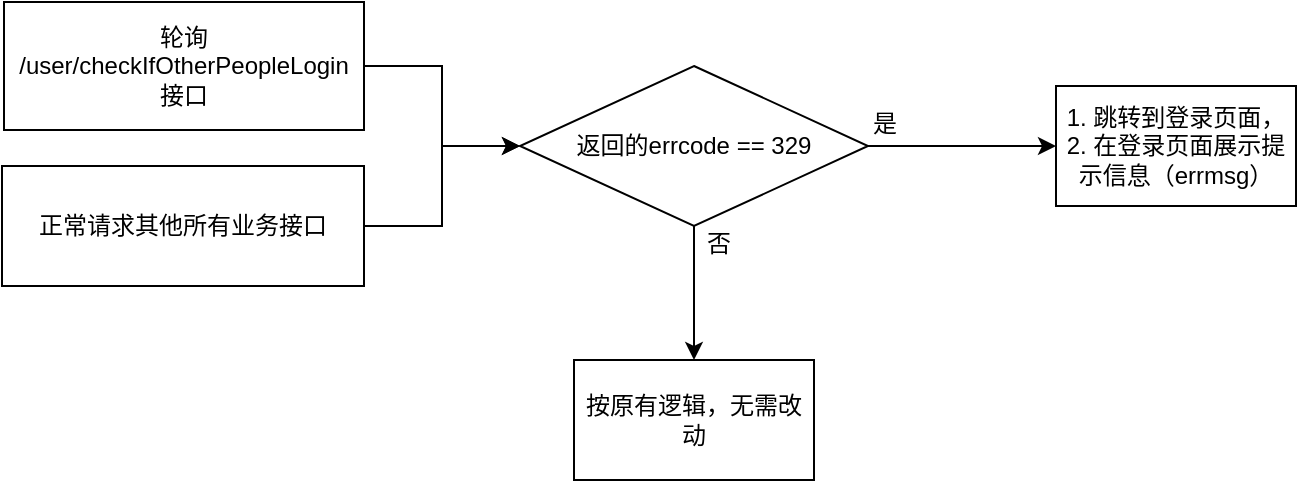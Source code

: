 <mxfile version="20.6.2" type="github" pages="7">
  <diagram id="QcUXIH7ZcVlQ1F9RuPFS" name="第 1 页">
    <mxGraphModel dx="1422" dy="762" grid="0" gridSize="10" guides="1" tooltips="1" connect="1" arrows="1" fold="1" page="0" pageScale="1" pageWidth="827" pageHeight="1169" math="0" shadow="0">
      <root>
        <mxCell id="0" />
        <mxCell id="1" parent="0" />
        <mxCell id="Oz_G7R2gG1yxypFIp1w9-9" style="edgeStyle=orthogonalEdgeStyle;rounded=0;orthogonalLoop=1;jettySize=auto;html=1;exitX=1;exitY=0.5;exitDx=0;exitDy=0;" parent="1" source="Oz_G7R2gG1yxypFIp1w9-2" target="Oz_G7R2gG1yxypFIp1w9-5" edge="1">
          <mxGeometry relative="1" as="geometry" />
        </mxCell>
        <mxCell id="Oz_G7R2gG1yxypFIp1w9-2" value="正常请求其他所有业务接口" style="rounded=0;whiteSpace=wrap;html=1;" parent="1" vertex="1">
          <mxGeometry y="298" width="181" height="60" as="geometry" />
        </mxCell>
        <mxCell id="Oz_G7R2gG1yxypFIp1w9-8" style="edgeStyle=orthogonalEdgeStyle;rounded=0;orthogonalLoop=1;jettySize=auto;html=1;exitX=1;exitY=0.5;exitDx=0;exitDy=0;entryX=0;entryY=0.5;entryDx=0;entryDy=0;" parent="1" source="Oz_G7R2gG1yxypFIp1w9-3" target="Oz_G7R2gG1yxypFIp1w9-5" edge="1">
          <mxGeometry relative="1" as="geometry" />
        </mxCell>
        <mxCell id="Oz_G7R2gG1yxypFIp1w9-3" value="轮询 /user/checkIfOtherPeopleLogin 接口" style="rounded=0;whiteSpace=wrap;html=1;" parent="1" vertex="1">
          <mxGeometry x="1" y="216" width="180" height="64" as="geometry" />
        </mxCell>
        <mxCell id="Oz_G7R2gG1yxypFIp1w9-10" style="edgeStyle=orthogonalEdgeStyle;rounded=0;orthogonalLoop=1;jettySize=auto;html=1;exitX=1;exitY=0.5;exitDx=0;exitDy=0;" parent="1" source="Oz_G7R2gG1yxypFIp1w9-5" target="Oz_G7R2gG1yxypFIp1w9-6" edge="1">
          <mxGeometry relative="1" as="geometry" />
        </mxCell>
        <mxCell id="Oz_G7R2gG1yxypFIp1w9-13" style="edgeStyle=orthogonalEdgeStyle;rounded=0;orthogonalLoop=1;jettySize=auto;html=1;exitX=0.5;exitY=1;exitDx=0;exitDy=0;entryX=0.5;entryY=0;entryDx=0;entryDy=0;" parent="1" source="Oz_G7R2gG1yxypFIp1w9-5" target="Oz_G7R2gG1yxypFIp1w9-12" edge="1">
          <mxGeometry relative="1" as="geometry" />
        </mxCell>
        <mxCell id="Oz_G7R2gG1yxypFIp1w9-5" value="返回的errcode == 329" style="rhombus;whiteSpace=wrap;html=1;" parent="1" vertex="1">
          <mxGeometry x="259" y="248" width="174" height="80" as="geometry" />
        </mxCell>
        <mxCell id="Oz_G7R2gG1yxypFIp1w9-6" value="1. 跳转到登录页面，2. 在登录页面展示提示信息（errmsg）" style="rounded=0;whiteSpace=wrap;html=1;" parent="1" vertex="1">
          <mxGeometry x="527" y="258" width="120" height="60" as="geometry" />
        </mxCell>
        <mxCell id="Oz_G7R2gG1yxypFIp1w9-11" value="是" style="text;html=1;align=center;verticalAlign=middle;resizable=0;points=[];autosize=1;" parent="1" vertex="1">
          <mxGeometry x="430" y="268" width="22" height="18" as="geometry" />
        </mxCell>
        <mxCell id="Oz_G7R2gG1yxypFIp1w9-12" value="按原有逻辑，无需改动" style="rounded=0;whiteSpace=wrap;html=1;" parent="1" vertex="1">
          <mxGeometry x="286" y="395" width="120" height="60" as="geometry" />
        </mxCell>
        <mxCell id="Oz_G7R2gG1yxypFIp1w9-14" value="否" style="text;html=1;align=center;verticalAlign=middle;resizable=0;points=[];autosize=1;" parent="1" vertex="1">
          <mxGeometry x="347" y="328" width="22" height="18" as="geometry" />
        </mxCell>
      </root>
    </mxGraphModel>
  </diagram>
  <diagram id="Qd8aeZfp7clWYQ_Hqt_S" name="第 2 页">
    <mxGraphModel dx="638" dy="947" grid="1" gridSize="10" guides="1" tooltips="1" connect="1" arrows="1" fold="1" page="0" pageScale="1" pageWidth="1920" pageHeight="1200" math="0" shadow="0">
      <root>
        <mxCell id="vvgssc7onGk6Rwl8D9E1-0" />
        <mxCell id="vvgssc7onGk6Rwl8D9E1-1" parent="vvgssc7onGk6Rwl8D9E1-0" />
        <mxCell id="vvgssc7onGk6Rwl8D9E1-26" value="zjsz_pzh" style="shape=table;startSize=30;container=1;collapsible=1;childLayout=tableLayout;fixedRows=1;rowLines=0;fontStyle=1;align=center;resizeLast=1;" parent="vvgssc7onGk6Rwl8D9E1-1" vertex="1">
          <mxGeometry x="730" y="330" width="180" height="220" as="geometry" />
        </mxCell>
        <mxCell id="vvgssc7onGk6Rwl8D9E1-27" value="" style="shape=partialRectangle;collapsible=0;dropTarget=0;pointerEvents=0;fillColor=none;top=0;left=0;bottom=1;right=0;points=[[0,0.5],[1,0.5]];portConstraint=eastwest;" parent="vvgssc7onGk6Rwl8D9E1-26" vertex="1">
          <mxGeometry y="30" width="180" height="30" as="geometry" />
        </mxCell>
        <mxCell id="vvgssc7onGk6Rwl8D9E1-28" value="PK" style="shape=partialRectangle;connectable=0;fillColor=none;top=0;left=0;bottom=0;right=0;fontStyle=1;overflow=hidden;" parent="vvgssc7onGk6Rwl8D9E1-27" vertex="1">
          <mxGeometry width="30" height="30" as="geometry">
            <mxRectangle width="30" height="30" as="alternateBounds" />
          </mxGeometry>
        </mxCell>
        <mxCell id="vvgssc7onGk6Rwl8D9E1-29" value="id" style="shape=partialRectangle;connectable=0;fillColor=none;top=0;left=0;bottom=0;right=0;align=left;spacingLeft=6;fontStyle=5;overflow=hidden;" parent="vvgssc7onGk6Rwl8D9E1-27" vertex="1">
          <mxGeometry x="30" width="150" height="30" as="geometry">
            <mxRectangle width="150" height="30" as="alternateBounds" />
          </mxGeometry>
        </mxCell>
        <mxCell id="vvgssc7onGk6Rwl8D9E1-186" style="shape=partialRectangle;collapsible=0;dropTarget=0;pointerEvents=0;fillColor=none;top=0;left=0;bottom=0;right=0;points=[[0,0.5],[1,0.5]];portConstraint=eastwest;" parent="vvgssc7onGk6Rwl8D9E1-26" vertex="1">
          <mxGeometry y="60" width="180" height="30" as="geometry" />
        </mxCell>
        <mxCell id="vvgssc7onGk6Rwl8D9E1-187" style="shape=partialRectangle;connectable=0;fillColor=none;top=0;left=0;bottom=0;right=0;editable=1;overflow=hidden;" parent="vvgssc7onGk6Rwl8D9E1-186" vertex="1">
          <mxGeometry width="30" height="30" as="geometry">
            <mxRectangle width="30" height="30" as="alternateBounds" />
          </mxGeometry>
        </mxCell>
        <mxCell id="vvgssc7onGk6Rwl8D9E1-188" value="pzh, dt" style="shape=partialRectangle;connectable=0;fillColor=none;top=0;left=0;bottom=0;right=0;align=left;spacingLeft=6;overflow=hidden;" parent="vvgssc7onGk6Rwl8D9E1-186" vertex="1">
          <mxGeometry x="30" width="150" height="30" as="geometry">
            <mxRectangle width="150" height="30" as="alternateBounds" />
          </mxGeometry>
        </mxCell>
        <mxCell id="vvgssc7onGk6Rwl8D9E1-30" value="" style="shape=partialRectangle;collapsible=0;dropTarget=0;pointerEvents=0;fillColor=none;top=0;left=0;bottom=0;right=0;points=[[0,0.5],[1,0.5]];portConstraint=eastwest;" parent="vvgssc7onGk6Rwl8D9E1-26" vertex="1">
          <mxGeometry y="90" width="180" height="30" as="geometry" />
        </mxCell>
        <mxCell id="vvgssc7onGk6Rwl8D9E1-31" value="" style="shape=partialRectangle;connectable=0;fillColor=none;top=0;left=0;bottom=0;right=0;editable=1;overflow=hidden;" parent="vvgssc7onGk6Rwl8D9E1-30" vertex="1">
          <mxGeometry width="30" height="30" as="geometry">
            <mxRectangle width="30" height="30" as="alternateBounds" />
          </mxGeometry>
        </mxCell>
        <mxCell id="vvgssc7onGk6Rwl8D9E1-32" value="status，czy，shy，jzy" style="shape=partialRectangle;connectable=0;fillColor=none;top=0;left=0;bottom=0;right=0;align=left;spacingLeft=6;overflow=hidden;" parent="vvgssc7onGk6Rwl8D9E1-30" vertex="1">
          <mxGeometry x="30" width="150" height="30" as="geometry">
            <mxRectangle width="150" height="30" as="alternateBounds" />
          </mxGeometry>
        </mxCell>
        <mxCell id="vvgssc7onGk6Rwl8D9E1-33" value="" style="shape=partialRectangle;collapsible=0;dropTarget=0;pointerEvents=0;fillColor=none;top=0;left=0;bottom=0;right=0;points=[[0,0.5],[1,0.5]];portConstraint=eastwest;" parent="vvgssc7onGk6Rwl8D9E1-26" vertex="1">
          <mxGeometry y="120" width="180" height="30" as="geometry" />
        </mxCell>
        <mxCell id="vvgssc7onGk6Rwl8D9E1-34" value="" style="shape=partialRectangle;connectable=0;fillColor=none;top=0;left=0;bottom=0;right=0;editable=1;overflow=hidden;" parent="vvgssc7onGk6Rwl8D9E1-33" vertex="1">
          <mxGeometry width="30" height="30" as="geometry">
            <mxRectangle width="30" height="30" as="alternateBounds" />
          </mxGeometry>
        </mxCell>
        <mxCell id="vvgssc7onGk6Rwl8D9E1-35" value="fdzs&#xa;原始凭证数量" style="shape=partialRectangle;connectable=0;fillColor=none;top=0;left=0;bottom=0;right=0;align=left;spacingLeft=6;overflow=hidden;" parent="vvgssc7onGk6Rwl8D9E1-33" vertex="1">
          <mxGeometry x="30" width="150" height="30" as="geometry">
            <mxRectangle width="150" height="30" as="alternateBounds" />
          </mxGeometry>
        </mxCell>
        <mxCell id="vvgssc7onGk6Rwl8D9E1-36" value="" style="shape=partialRectangle;collapsible=0;dropTarget=0;pointerEvents=0;fillColor=none;top=0;left=0;bottom=0;right=0;points=[[0,0.5],[1,0.5]];portConstraint=eastwest;" parent="vvgssc7onGk6Rwl8D9E1-26" vertex="1">
          <mxGeometry y="150" width="180" height="30" as="geometry" />
        </mxCell>
        <mxCell id="vvgssc7onGk6Rwl8D9E1-37" value="" style="shape=partialRectangle;connectable=0;fillColor=none;top=0;left=0;bottom=0;right=0;editable=1;overflow=hidden;" parent="vvgssc7onGk6Rwl8D9E1-36" vertex="1">
          <mxGeometry width="30" height="30" as="geometry">
            <mxRectangle width="30" height="30" as="alternateBounds" />
          </mxGeometry>
        </mxCell>
        <mxCell id="vvgssc7onGk6Rwl8D9E1-38" value="ny" style="shape=partialRectangle;connectable=0;fillColor=#f8cecc;top=0;left=0;bottom=0;right=0;align=left;spacingLeft=6;overflow=hidden;strokeColor=#b85450;" parent="vvgssc7onGk6Rwl8D9E1-36" vertex="1">
          <mxGeometry x="30" width="150" height="30" as="geometry">
            <mxRectangle width="150" height="30" as="alternateBounds" />
          </mxGeometry>
        </mxCell>
        <mxCell id="g0YJHjopZh3C_JtJSp3D-0" style="shape=partialRectangle;collapsible=0;dropTarget=0;pointerEvents=0;fillColor=none;top=0;left=0;bottom=0;right=0;points=[[0,0.5],[1,0.5]];portConstraint=eastwest;" parent="vvgssc7onGk6Rwl8D9E1-26" vertex="1">
          <mxGeometry y="180" width="180" height="30" as="geometry" />
        </mxCell>
        <mxCell id="g0YJHjopZh3C_JtJSp3D-1" style="shape=partialRectangle;connectable=0;fillColor=none;top=0;left=0;bottom=0;right=0;editable=1;overflow=hidden;" parent="g0YJHjopZh3C_JtJSp3D-0" vertex="1">
          <mxGeometry width="30" height="30" as="geometry">
            <mxRectangle width="30" height="30" as="alternateBounds" />
          </mxGeometry>
        </mxCell>
        <mxCell id="g0YJHjopZh3C_JtJSp3D-2" value="jjzz_id, year" style="shape=partialRectangle;connectable=0;fillColor=#e1d5e7;top=0;left=0;bottom=0;right=0;align=left;spacingLeft=6;overflow=hidden;strokeColor=#9673a6;" parent="g0YJHjopZh3C_JtJSp3D-0" vertex="1">
          <mxGeometry x="30" width="150" height="30" as="geometry">
            <mxRectangle width="150" height="30" as="alternateBounds" />
          </mxGeometry>
        </mxCell>
        <mxCell id="vvgssc7onGk6Rwl8D9E1-39" value="zjsz_pzk" style="shape=table;startSize=30;container=1;collapsible=1;childLayout=tableLayout;fixedRows=1;rowLines=0;fontStyle=1;align=center;resizeLast=1;" parent="vvgssc7onGk6Rwl8D9E1-1" vertex="1">
          <mxGeometry x="1040" y="330" width="180" height="220" as="geometry" />
        </mxCell>
        <mxCell id="vvgssc7onGk6Rwl8D9E1-40" value="" style="shape=partialRectangle;collapsible=0;dropTarget=0;pointerEvents=0;fillColor=none;top=0;left=0;bottom=1;right=0;points=[[0,0.5],[1,0.5]];portConstraint=eastwest;" parent="vvgssc7onGk6Rwl8D9E1-39" vertex="1">
          <mxGeometry y="30" width="180" height="30" as="geometry" />
        </mxCell>
        <mxCell id="vvgssc7onGk6Rwl8D9E1-41" value="PK" style="shape=partialRectangle;connectable=0;fillColor=none;top=0;left=0;bottom=0;right=0;fontStyle=1;overflow=hidden;" parent="vvgssc7onGk6Rwl8D9E1-40" vertex="1">
          <mxGeometry width="30" height="30" as="geometry">
            <mxRectangle width="30" height="30" as="alternateBounds" />
          </mxGeometry>
        </mxCell>
        <mxCell id="vvgssc7onGk6Rwl8D9E1-42" value="id" style="shape=partialRectangle;connectable=0;fillColor=none;top=0;left=0;bottom=0;right=0;align=left;spacingLeft=6;fontStyle=5;overflow=hidden;" parent="vvgssc7onGk6Rwl8D9E1-40" vertex="1">
          <mxGeometry x="30" width="150" height="30" as="geometry">
            <mxRectangle width="150" height="30" as="alternateBounds" />
          </mxGeometry>
        </mxCell>
        <mxCell id="vvgssc7onGk6Rwl8D9E1-43" value="" style="shape=partialRectangle;collapsible=0;dropTarget=0;pointerEvents=0;fillColor=none;top=0;left=0;bottom=0;right=0;points=[[0,0.5],[1,0.5]];portConstraint=eastwest;" parent="vvgssc7onGk6Rwl8D9E1-39" vertex="1">
          <mxGeometry y="60" width="180" height="30" as="geometry" />
        </mxCell>
        <mxCell id="vvgssc7onGk6Rwl8D9E1-44" value="FK" style="shape=partialRectangle;connectable=0;fillColor=none;top=0;left=0;bottom=0;right=0;editable=1;overflow=hidden;" parent="vvgssc7onGk6Rwl8D9E1-43" vertex="1">
          <mxGeometry width="30" height="30" as="geometry">
            <mxRectangle width="30" height="30" as="alternateBounds" />
          </mxGeometry>
        </mxCell>
        <mxCell id="vvgssc7onGk6Rwl8D9E1-45" value="pzh_id" style="shape=partialRectangle;connectable=0;fillColor=none;top=0;left=0;bottom=0;right=0;align=left;spacingLeft=6;overflow=hidden;" parent="vvgssc7onGk6Rwl8D9E1-43" vertex="1">
          <mxGeometry x="30" width="150" height="30" as="geometry">
            <mxRectangle width="150" height="30" as="alternateBounds" />
          </mxGeometry>
        </mxCell>
        <mxCell id="vvgssc7onGk6Rwl8D9E1-46" value="" style="shape=partialRectangle;collapsible=0;dropTarget=0;pointerEvents=0;fillColor=none;top=0;left=0;bottom=0;right=0;points=[[0,0.5],[1,0.5]];portConstraint=eastwest;" parent="vvgssc7onGk6Rwl8D9E1-39" vertex="1">
          <mxGeometry y="90" width="180" height="30" as="geometry" />
        </mxCell>
        <mxCell id="vvgssc7onGk6Rwl8D9E1-47" value="" style="shape=partialRectangle;connectable=0;fillColor=none;top=0;left=0;bottom=0;right=0;editable=1;overflow=hidden;" parent="vvgssc7onGk6Rwl8D9E1-46" vertex="1">
          <mxGeometry width="30" height="30" as="geometry">
            <mxRectangle width="30" height="30" as="alternateBounds" />
          </mxGeometry>
        </mxCell>
        <mxCell id="vvgssc7onGk6Rwl8D9E1-48" value="kmdm，kmmc" style="shape=partialRectangle;connectable=0;fillColor=none;top=0;left=0;bottom=0;right=0;align=left;spacingLeft=6;overflow=hidden;" parent="vvgssc7onGk6Rwl8D9E1-46" vertex="1">
          <mxGeometry x="30" width="150" height="30" as="geometry">
            <mxRectangle width="150" height="30" as="alternateBounds" />
          </mxGeometry>
        </mxCell>
        <mxCell id="vvgssc7onGk6Rwl8D9E1-49" value="" style="shape=partialRectangle;collapsible=0;dropTarget=0;pointerEvents=0;fillColor=none;top=0;left=0;bottom=0;right=0;points=[[0,0.5],[1,0.5]];portConstraint=eastwest;" parent="vvgssc7onGk6Rwl8D9E1-39" vertex="1">
          <mxGeometry y="120" width="180" height="30" as="geometry" />
        </mxCell>
        <mxCell id="vvgssc7onGk6Rwl8D9E1-50" value="" style="shape=partialRectangle;connectable=0;fillColor=none;top=0;left=0;bottom=0;right=0;editable=1;overflow=hidden;" parent="vvgssc7onGk6Rwl8D9E1-49" vertex="1">
          <mxGeometry width="30" height="30" as="geometry">
            <mxRectangle width="30" height="30" as="alternateBounds" />
          </mxGeometry>
        </mxCell>
        <mxCell id="vvgssc7onGk6Rwl8D9E1-51" value="" style="shape=partialRectangle;connectable=0;fillColor=none;top=0;left=0;bottom=0;right=0;align=left;spacingLeft=6;overflow=hidden;" parent="vvgssc7onGk6Rwl8D9E1-49" vertex="1">
          <mxGeometry x="30" width="150" height="30" as="geometry">
            <mxRectangle width="150" height="30" as="alternateBounds" />
          </mxGeometry>
        </mxCell>
        <mxCell id="vvgssc7onGk6Rwl8D9E1-154" style="shape=partialRectangle;collapsible=0;dropTarget=0;pointerEvents=0;fillColor=none;top=0;left=0;bottom=0;right=0;points=[[0,0.5],[1,0.5]];portConstraint=eastwest;" parent="vvgssc7onGk6Rwl8D9E1-39" vertex="1">
          <mxGeometry y="150" width="180" height="30" as="geometry" />
        </mxCell>
        <mxCell id="vvgssc7onGk6Rwl8D9E1-155" style="shape=partialRectangle;connectable=0;fillColor=none;top=0;left=0;bottom=0;right=0;editable=1;overflow=hidden;" parent="vvgssc7onGk6Rwl8D9E1-154" vertex="1">
          <mxGeometry width="30" height="30" as="geometry">
            <mxRectangle width="30" height="30" as="alternateBounds" />
          </mxGeometry>
        </mxCell>
        <mxCell id="vvgssc7onGk6Rwl8D9E1-156" value="fzhs_ids" style="shape=partialRectangle;connectable=0;fillColor=#dae8fc;top=0;left=0;bottom=0;right=0;align=left;spacingLeft=6;overflow=hidden;strokeColor=#6c8ebf;" parent="vvgssc7onGk6Rwl8D9E1-154" vertex="1">
          <mxGeometry x="30" width="150" height="30" as="geometry">
            <mxRectangle width="150" height="30" as="alternateBounds" />
          </mxGeometry>
        </mxCell>
        <mxCell id="vvgssc7onGk6Rwl8D9E1-162" style="shape=partialRectangle;collapsible=0;dropTarget=0;pointerEvents=0;fillColor=none;top=0;left=0;bottom=0;right=0;points=[[0,0.5],[1,0.5]];portConstraint=eastwest;" parent="vvgssc7onGk6Rwl8D9E1-39" vertex="1">
          <mxGeometry y="180" width="180" height="30" as="geometry" />
        </mxCell>
        <mxCell id="vvgssc7onGk6Rwl8D9E1-163" style="shape=partialRectangle;connectable=0;fillColor=none;top=0;left=0;bottom=0;right=0;editable=1;overflow=hidden;" parent="vvgssc7onGk6Rwl8D9E1-162" vertex="1">
          <mxGeometry width="30" height="30" as="geometry">
            <mxRectangle width="30" height="30" as="alternateBounds" />
          </mxGeometry>
        </mxCell>
        <mxCell id="vvgssc7onGk6Rwl8D9E1-164" value="jie，dai，sl " style="shape=partialRectangle;connectable=0;fillColor=#f8cecc;top=0;left=0;bottom=0;right=0;align=left;spacingLeft=6;overflow=hidden;strokeColor=#b85450;" parent="vvgssc7onGk6Rwl8D9E1-162" vertex="1">
          <mxGeometry x="30" width="150" height="30" as="geometry">
            <mxRectangle width="150" height="30" as="alternateBounds" />
          </mxGeometry>
        </mxCell>
        <mxCell id="vvgssc7onGk6Rwl8D9E1-52" value="zjsz_yspz" style="shape=table;startSize=30;container=1;collapsible=1;childLayout=tableLayout;fixedRows=1;rowLines=0;fontStyle=1;align=center;resizeLast=1;" parent="vvgssc7onGk6Rwl8D9E1-1" vertex="1">
          <mxGeometry x="730" y="90" width="180" height="190" as="geometry" />
        </mxCell>
        <mxCell id="vvgssc7onGk6Rwl8D9E1-53" value="" style="shape=partialRectangle;collapsible=0;dropTarget=0;pointerEvents=0;fillColor=none;top=0;left=0;bottom=1;right=0;points=[[0,0.5],[1,0.5]];portConstraint=eastwest;" parent="vvgssc7onGk6Rwl8D9E1-52" vertex="1">
          <mxGeometry y="30" width="180" height="30" as="geometry" />
        </mxCell>
        <mxCell id="vvgssc7onGk6Rwl8D9E1-54" value="PK" style="shape=partialRectangle;connectable=0;fillColor=none;top=0;left=0;bottom=0;right=0;fontStyle=1;overflow=hidden;" parent="vvgssc7onGk6Rwl8D9E1-53" vertex="1">
          <mxGeometry width="30" height="30" as="geometry">
            <mxRectangle width="30" height="30" as="alternateBounds" />
          </mxGeometry>
        </mxCell>
        <mxCell id="vvgssc7onGk6Rwl8D9E1-55" value="id" style="shape=partialRectangle;connectable=0;fillColor=none;top=0;left=0;bottom=0;right=0;align=left;spacingLeft=6;fontStyle=5;overflow=hidden;" parent="vvgssc7onGk6Rwl8D9E1-53" vertex="1">
          <mxGeometry x="30" width="150" height="30" as="geometry">
            <mxRectangle width="150" height="30" as="alternateBounds" />
          </mxGeometry>
        </mxCell>
        <mxCell id="vvgssc7onGk6Rwl8D9E1-56" value="" style="shape=partialRectangle;collapsible=0;dropTarget=0;pointerEvents=0;fillColor=none;top=0;left=0;bottom=0;right=0;points=[[0,0.5],[1,0.5]];portConstraint=eastwest;" parent="vvgssc7onGk6Rwl8D9E1-52" vertex="1">
          <mxGeometry y="60" width="180" height="30" as="geometry" />
        </mxCell>
        <mxCell id="vvgssc7onGk6Rwl8D9E1-57" value="" style="shape=partialRectangle;connectable=0;fillColor=none;top=0;left=0;bottom=0;right=0;editable=1;overflow=hidden;" parent="vvgssc7onGk6Rwl8D9E1-56" vertex="1">
          <mxGeometry width="30" height="30" as="geometry">
            <mxRectangle width="30" height="30" as="alternateBounds" />
          </mxGeometry>
        </mxCell>
        <mxCell id="vvgssc7onGk6Rwl8D9E1-58" value="pzh_id" style="shape=partialRectangle;connectable=0;fillColor=none;top=0;left=0;bottom=0;right=0;align=left;spacingLeft=6;overflow=hidden;" parent="vvgssc7onGk6Rwl8D9E1-56" vertex="1">
          <mxGeometry x="30" width="150" height="30" as="geometry">
            <mxRectangle width="150" height="30" as="alternateBounds" />
          </mxGeometry>
        </mxCell>
        <mxCell id="vvgssc7onGk6Rwl8D9E1-59" value="" style="shape=partialRectangle;collapsible=0;dropTarget=0;pointerEvents=0;fillColor=none;top=0;left=0;bottom=0;right=0;points=[[0,0.5],[1,0.5]];portConstraint=eastwest;" parent="vvgssc7onGk6Rwl8D9E1-52" vertex="1">
          <mxGeometry y="90" width="180" height="30" as="geometry" />
        </mxCell>
        <mxCell id="vvgssc7onGk6Rwl8D9E1-60" value="" style="shape=partialRectangle;connectable=0;fillColor=none;top=0;left=0;bottom=0;right=0;editable=1;overflow=hidden;" parent="vvgssc7onGk6Rwl8D9E1-59" vertex="1">
          <mxGeometry width="30" height="30" as="geometry">
            <mxRectangle width="30" height="30" as="alternateBounds" />
          </mxGeometry>
        </mxCell>
        <mxCell id="vvgssc7onGk6Rwl8D9E1-61" value="ny" style="shape=partialRectangle;connectable=0;fillColor=none;top=0;left=0;bottom=0;right=0;align=left;spacingLeft=6;overflow=hidden;" parent="vvgssc7onGk6Rwl8D9E1-59" vertex="1">
          <mxGeometry x="30" width="150" height="30" as="geometry">
            <mxRectangle width="150" height="30" as="alternateBounds" />
          </mxGeometry>
        </mxCell>
        <mxCell id="vvgssc7onGk6Rwl8D9E1-62" value="" style="shape=partialRectangle;collapsible=0;dropTarget=0;pointerEvents=0;fillColor=none;top=0;left=0;bottom=0;right=0;points=[[0,0.5],[1,0.5]];portConstraint=eastwest;" parent="vvgssc7onGk6Rwl8D9E1-52" vertex="1">
          <mxGeometry y="120" width="180" height="30" as="geometry" />
        </mxCell>
        <mxCell id="vvgssc7onGk6Rwl8D9E1-63" value="" style="shape=partialRectangle;connectable=0;fillColor=none;top=0;left=0;bottom=0;right=0;editable=1;overflow=hidden;" parent="vvgssc7onGk6Rwl8D9E1-62" vertex="1">
          <mxGeometry width="30" height="30" as="geometry">
            <mxRectangle width="30" height="30" as="alternateBounds" />
          </mxGeometry>
        </mxCell>
        <mxCell id="vvgssc7onGk6Rwl8D9E1-64" value="jjzz_id" style="shape=partialRectangle;connectable=0;fillColor=none;top=0;left=0;bottom=0;right=0;align=left;spacingLeft=6;overflow=hidden;" parent="vvgssc7onGk6Rwl8D9E1-62" vertex="1">
          <mxGeometry x="30" width="150" height="30" as="geometry">
            <mxRectangle width="150" height="30" as="alternateBounds" />
          </mxGeometry>
        </mxCell>
        <mxCell id="vvgssc7onGk6Rwl8D9E1-172" style="shape=partialRectangle;collapsible=0;dropTarget=0;pointerEvents=0;fillColor=none;top=0;left=0;bottom=0;right=0;points=[[0,0.5],[1,0.5]];portConstraint=eastwest;" parent="vvgssc7onGk6Rwl8D9E1-52" vertex="1">
          <mxGeometry y="150" width="180" height="30" as="geometry" />
        </mxCell>
        <mxCell id="vvgssc7onGk6Rwl8D9E1-173" style="shape=partialRectangle;connectable=0;fillColor=none;top=0;left=0;bottom=0;right=0;editable=1;overflow=hidden;" parent="vvgssc7onGk6Rwl8D9E1-172" vertex="1">
          <mxGeometry width="30" height="30" as="geometry">
            <mxRectangle width="30" height="30" as="alternateBounds" />
          </mxGeometry>
        </mxCell>
        <mxCell id="vvgssc7onGk6Rwl8D9E1-174" value="文件路径，后缀。。" style="shape=partialRectangle;connectable=0;fillColor=none;top=0;left=0;bottom=0;right=0;align=left;spacingLeft=6;overflow=hidden;" parent="vvgssc7onGk6Rwl8D9E1-172" vertex="1">
          <mxGeometry x="30" width="150" height="30" as="geometry">
            <mxRectangle width="150" height="30" as="alternateBounds" />
          </mxGeometry>
        </mxCell>
        <mxCell id="vvgssc7onGk6Rwl8D9E1-65" style="edgeStyle=orthogonalEdgeStyle;rounded=0;orthogonalLoop=1;jettySize=auto;html=1;exitX=0;exitY=0.5;exitDx=0;exitDy=0;" parent="vvgssc7onGk6Rwl8D9E1-1" source="vvgssc7onGk6Rwl8D9E1-43" target="vvgssc7onGk6Rwl8D9E1-27" edge="1">
          <mxGeometry relative="1" as="geometry" />
        </mxCell>
        <mxCell id="vvgssc7onGk6Rwl8D9E1-199" value="多对一" style="edgeLabel;html=1;align=center;verticalAlign=middle;resizable=0;points=[];fontSize=12;" parent="vvgssc7onGk6Rwl8D9E1-65" vertex="1" connectable="0">
          <mxGeometry x="-0.335" relative="1" as="geometry">
            <mxPoint x="-17" y="-10" as="offset" />
          </mxGeometry>
        </mxCell>
        <mxCell id="vvgssc7onGk6Rwl8D9E1-69" value="zjsz_kmzd" style="shape=table;startSize=30;container=1;collapsible=1;childLayout=tableLayout;fixedRows=1;rowLines=0;fontStyle=1;align=center;resizeLast=1;" parent="vvgssc7onGk6Rwl8D9E1-1" vertex="1">
          <mxGeometry x="1400" y="200" width="180" height="220" as="geometry" />
        </mxCell>
        <mxCell id="vvgssc7onGk6Rwl8D9E1-70" value="" style="shape=partialRectangle;collapsible=0;dropTarget=0;pointerEvents=0;fillColor=none;top=0;left=0;bottom=1;right=0;points=[[0,0.5],[1,0.5]];portConstraint=eastwest;" parent="vvgssc7onGk6Rwl8D9E1-69" vertex="1">
          <mxGeometry y="30" width="180" height="30" as="geometry" />
        </mxCell>
        <mxCell id="vvgssc7onGk6Rwl8D9E1-71" value="PK" style="shape=partialRectangle;connectable=0;fillColor=none;top=0;left=0;bottom=0;right=0;fontStyle=1;overflow=hidden;" parent="vvgssc7onGk6Rwl8D9E1-70" vertex="1">
          <mxGeometry width="30" height="30" as="geometry">
            <mxRectangle width="30" height="30" as="alternateBounds" />
          </mxGeometry>
        </mxCell>
        <mxCell id="vvgssc7onGk6Rwl8D9E1-72" value="id" style="shape=partialRectangle;connectable=0;fillColor=none;top=0;left=0;bottom=0;right=0;align=left;spacingLeft=6;fontStyle=5;overflow=hidden;" parent="vvgssc7onGk6Rwl8D9E1-70" vertex="1">
          <mxGeometry x="30" width="150" height="30" as="geometry">
            <mxRectangle width="150" height="30" as="alternateBounds" />
          </mxGeometry>
        </mxCell>
        <mxCell id="vvgssc7onGk6Rwl8D9E1-73" value="" style="shape=partialRectangle;collapsible=0;dropTarget=0;pointerEvents=0;fillColor=none;top=0;left=0;bottom=0;right=0;points=[[0,0.5],[1,0.5]];portConstraint=eastwest;" parent="vvgssc7onGk6Rwl8D9E1-69" vertex="1">
          <mxGeometry y="60" width="180" height="30" as="geometry" />
        </mxCell>
        <mxCell id="vvgssc7onGk6Rwl8D9E1-74" value="" style="shape=partialRectangle;connectable=0;fillColor=none;top=0;left=0;bottom=0;right=0;editable=1;overflow=hidden;" parent="vvgssc7onGk6Rwl8D9E1-73" vertex="1">
          <mxGeometry width="30" height="30" as="geometry">
            <mxRectangle width="30" height="30" as="alternateBounds" />
          </mxGeometry>
        </mxCell>
        <mxCell id="vvgssc7onGk6Rwl8D9E1-75" value="kmdm，kmmc" style="shape=partialRectangle;connectable=0;fillColor=none;top=0;left=0;bottom=0;right=0;align=left;spacingLeft=6;overflow=hidden;" parent="vvgssc7onGk6Rwl8D9E1-73" vertex="1">
          <mxGeometry x="30" width="150" height="30" as="geometry">
            <mxRectangle width="150" height="30" as="alternateBounds" />
          </mxGeometry>
        </mxCell>
        <mxCell id="vvgssc7onGk6Rwl8D9E1-76" value="" style="shape=partialRectangle;collapsible=0;dropTarget=0;pointerEvents=0;fillColor=none;top=0;left=0;bottom=0;right=0;points=[[0,0.5],[1,0.5]];portConstraint=eastwest;" parent="vvgssc7onGk6Rwl8D9E1-69" vertex="1">
          <mxGeometry y="90" width="180" height="30" as="geometry" />
        </mxCell>
        <mxCell id="vvgssc7onGk6Rwl8D9E1-77" value="" style="shape=partialRectangle;connectable=0;fillColor=none;top=0;left=0;bottom=0;right=0;editable=1;overflow=hidden;" parent="vvgssc7onGk6Rwl8D9E1-76" vertex="1">
          <mxGeometry width="30" height="30" as="geometry">
            <mxRectangle width="30" height="30" as="alternateBounds" />
          </mxGeometry>
        </mxCell>
        <mxCell id="vvgssc7onGk6Rwl8D9E1-78" value="fzhs_type_ids" style="shape=partialRectangle;connectable=0;fillColor=#d5e8d4;top=0;left=0;bottom=0;right=0;align=left;spacingLeft=6;overflow=hidden;fontSize=12;strokeColor=#82b366;" parent="vvgssc7onGk6Rwl8D9E1-76" vertex="1">
          <mxGeometry x="30" width="150" height="30" as="geometry">
            <mxRectangle width="150" height="30" as="alternateBounds" />
          </mxGeometry>
        </mxCell>
        <mxCell id="vvgssc7onGk6Rwl8D9E1-79" value="" style="shape=partialRectangle;collapsible=0;dropTarget=0;pointerEvents=0;fillColor=none;top=0;left=0;bottom=0;right=0;points=[[0,0.5],[1,0.5]];portConstraint=eastwest;" parent="vvgssc7onGk6Rwl8D9E1-69" vertex="1">
          <mxGeometry y="120" width="180" height="30" as="geometry" />
        </mxCell>
        <mxCell id="vvgssc7onGk6Rwl8D9E1-80" value="" style="shape=partialRectangle;connectable=0;fillColor=none;top=0;left=0;bottom=0;right=0;editable=1;overflow=hidden;" parent="vvgssc7onGk6Rwl8D9E1-79" vertex="1">
          <mxGeometry width="30" height="30" as="geometry">
            <mxRectangle width="30" height="30" as="alternateBounds" />
          </mxGeometry>
        </mxCell>
        <mxCell id="vvgssc7onGk6Rwl8D9E1-81" value="fzhs_ids" style="shape=partialRectangle;connectable=0;fillColor=#dae8fc;top=0;left=0;bottom=0;right=0;align=left;spacingLeft=6;overflow=hidden;strokeColor=#6c8ebf;" parent="vvgssc7onGk6Rwl8D9E1-79" vertex="1">
          <mxGeometry x="30" width="150" height="30" as="geometry">
            <mxRectangle width="150" height="30" as="alternateBounds" />
          </mxGeometry>
        </mxCell>
        <mxCell id="vvgssc7onGk6Rwl8D9E1-175" style="shape=partialRectangle;collapsible=0;dropTarget=0;pointerEvents=0;fillColor=none;top=0;left=0;bottom=0;right=0;points=[[0,0.5],[1,0.5]];portConstraint=eastwest;" parent="vvgssc7onGk6Rwl8D9E1-69" vertex="1">
          <mxGeometry y="150" width="180" height="30" as="geometry" />
        </mxCell>
        <mxCell id="vvgssc7onGk6Rwl8D9E1-176" style="shape=partialRectangle;connectable=0;fillColor=none;top=0;left=0;bottom=0;right=0;editable=1;overflow=hidden;" parent="vvgssc7onGk6Rwl8D9E1-175" vertex="1">
          <mxGeometry width="30" height="30" as="geometry">
            <mxRectangle width="30" height="30" as="alternateBounds" />
          </mxGeometry>
        </mxCell>
        <mxCell id="vvgssc7onGk6Rwl8D9E1-177" value="qcyejie, qcyedai, slqz&#xa;期初余额" style="shape=partialRectangle;connectable=0;fillColor=#fff2cc;top=0;left=0;bottom=0;right=0;align=left;spacingLeft=6;overflow=hidden;strokeColor=#d6b656;" parent="vvgssc7onGk6Rwl8D9E1-175" vertex="1">
          <mxGeometry x="30" width="150" height="30" as="geometry">
            <mxRectangle width="150" height="30" as="alternateBounds" />
          </mxGeometry>
        </mxCell>
        <mxCell id="vvgssc7onGk6Rwl8D9E1-192" style="shape=partialRectangle;collapsible=0;dropTarget=0;pointerEvents=0;fillColor=none;top=0;left=0;bottom=0;right=0;points=[[0,0.5],[1,0.5]];portConstraint=eastwest;" parent="vvgssc7onGk6Rwl8D9E1-69" vertex="1">
          <mxGeometry y="180" width="180" height="30" as="geometry" />
        </mxCell>
        <mxCell id="vvgssc7onGk6Rwl8D9E1-193" style="shape=partialRectangle;connectable=0;fillColor=none;top=0;left=0;bottom=0;right=0;editable=1;overflow=hidden;" parent="vvgssc7onGk6Rwl8D9E1-192" vertex="1">
          <mxGeometry width="30" height="30" as="geometry">
            <mxRectangle width="30" height="30" as="alternateBounds" />
          </mxGeometry>
        </mxCell>
        <mxCell id="vvgssc7onGk6Rwl8D9E1-194" value="jjzz_id, year" style="shape=partialRectangle;connectable=0;fillColor=#e1d5e7;top=0;left=0;bottom=0;right=0;align=left;spacingLeft=6;overflow=hidden;strokeColor=#9673a6;" parent="vvgssc7onGk6Rwl8D9E1-192" vertex="1">
          <mxGeometry x="30" width="150" height="30" as="geometry">
            <mxRectangle width="150" height="30" as="alternateBounds" />
          </mxGeometry>
        </mxCell>
        <mxCell id="vvgssc7onGk6Rwl8D9E1-82" value="zjsz_kmyeb" style="shape=table;startSize=30;container=1;collapsible=1;childLayout=tableLayout;fixedRows=1;rowLines=0;fontStyle=1;align=center;resizeLast=1;" parent="vvgssc7onGk6Rwl8D9E1-1" vertex="1">
          <mxGeometry x="1870" y="220" width="200" height="130" as="geometry" />
        </mxCell>
        <mxCell id="vvgssc7onGk6Rwl8D9E1-83" value="" style="shape=partialRectangle;collapsible=0;dropTarget=0;pointerEvents=0;fillColor=none;top=0;left=0;bottom=1;right=0;points=[[0,0.5],[1,0.5]];portConstraint=eastwest;" parent="vvgssc7onGk6Rwl8D9E1-82" vertex="1">
          <mxGeometry y="30" width="200" height="30" as="geometry" />
        </mxCell>
        <mxCell id="vvgssc7onGk6Rwl8D9E1-84" value="PK" style="shape=partialRectangle;connectable=0;fillColor=none;top=0;left=0;bottom=0;right=0;fontStyle=1;overflow=hidden;" parent="vvgssc7onGk6Rwl8D9E1-83" vertex="1">
          <mxGeometry width="30" height="30" as="geometry">
            <mxRectangle width="30" height="30" as="alternateBounds" />
          </mxGeometry>
        </mxCell>
        <mxCell id="vvgssc7onGk6Rwl8D9E1-85" value="id" style="shape=partialRectangle;connectable=0;fillColor=none;top=0;left=0;bottom=0;right=0;align=left;spacingLeft=6;fontStyle=5;overflow=hidden;" parent="vvgssc7onGk6Rwl8D9E1-83" vertex="1">
          <mxGeometry x="30" width="170" height="30" as="geometry">
            <mxRectangle width="170" height="30" as="alternateBounds" />
          </mxGeometry>
        </mxCell>
        <mxCell id="vvgssc7onGk6Rwl8D9E1-86" value="" style="shape=partialRectangle;collapsible=0;dropTarget=0;pointerEvents=0;fillColor=none;top=0;left=0;bottom=0;right=0;points=[[0,0.5],[1,0.5]];portConstraint=eastwest;" parent="vvgssc7onGk6Rwl8D9E1-82" vertex="1">
          <mxGeometry y="60" width="200" height="30" as="geometry" />
        </mxCell>
        <mxCell id="vvgssc7onGk6Rwl8D9E1-87" value="FK" style="shape=partialRectangle;connectable=0;fillColor=none;top=0;left=0;bottom=0;right=0;editable=1;overflow=hidden;" parent="vvgssc7onGk6Rwl8D9E1-86" vertex="1">
          <mxGeometry width="30" height="30" as="geometry">
            <mxRectangle width="30" height="30" as="alternateBounds" />
          </mxGeometry>
        </mxCell>
        <mxCell id="vvgssc7onGk6Rwl8D9E1-88" value="kmzd_id " style="shape=partialRectangle;connectable=0;fillColor=none;top=0;left=0;bottom=0;right=0;align=left;spacingLeft=6;overflow=hidden;" parent="vvgssc7onGk6Rwl8D9E1-86" vertex="1">
          <mxGeometry x="30" width="170" height="30" as="geometry">
            <mxRectangle width="170" height="30" as="alternateBounds" />
          </mxGeometry>
        </mxCell>
        <mxCell id="vvgssc7onGk6Rwl8D9E1-89" value="" style="shape=partialRectangle;collapsible=0;dropTarget=0;pointerEvents=0;fillColor=none;top=0;left=0;bottom=0;right=0;points=[[0,0.5],[1,0.5]];portConstraint=eastwest;" parent="vvgssc7onGk6Rwl8D9E1-82" vertex="1">
          <mxGeometry y="90" width="200" height="30" as="geometry" />
        </mxCell>
        <mxCell id="vvgssc7onGk6Rwl8D9E1-90" value="" style="shape=partialRectangle;connectable=0;fillColor=none;top=0;left=0;bottom=0;right=0;editable=1;overflow=hidden;" parent="vvgssc7onGk6Rwl8D9E1-89" vertex="1">
          <mxGeometry width="30" height="30" as="geometry">
            <mxRectangle width="30" height="30" as="alternateBounds" />
          </mxGeometry>
        </mxCell>
        <mxCell id="vvgssc7onGk6Rwl8D9E1-91" value="jie，dai，jiesl，daisl01~12&#xa;1-12月的发生" style="shape=partialRectangle;connectable=0;fillColor=#f8cecc;top=0;left=0;bottom=0;right=0;align=left;spacingLeft=6;overflow=hidden;strokeColor=#b85450;" parent="vvgssc7onGk6Rwl8D9E1-89" vertex="1">
          <mxGeometry x="30" width="170" height="30" as="geometry">
            <mxRectangle width="170" height="30" as="alternateBounds" />
          </mxGeometry>
        </mxCell>
        <mxCell id="vvgssc7onGk6Rwl8D9E1-99" value="zjsz_fzhs_type" style="shape=table;startSize=30;container=1;collapsible=1;childLayout=tableLayout;fixedRows=1;rowLines=0;fontStyle=1;align=center;resizeLast=1;fillColor=#d5e8d4;strokeColor=#82b366;" parent="vvgssc7onGk6Rwl8D9E1-1" vertex="1">
          <mxGeometry x="1390" y="710" width="180" height="160" as="geometry" />
        </mxCell>
        <mxCell id="vvgssc7onGk6Rwl8D9E1-100" value="" style="shape=partialRectangle;collapsible=0;dropTarget=0;pointerEvents=0;fillColor=none;top=0;left=0;bottom=1;right=0;points=[[0,0.5],[1,0.5]];portConstraint=eastwest;" parent="vvgssc7onGk6Rwl8D9E1-99" vertex="1">
          <mxGeometry y="30" width="180" height="30" as="geometry" />
        </mxCell>
        <mxCell id="vvgssc7onGk6Rwl8D9E1-101" value="PK" style="shape=partialRectangle;connectable=0;fillColor=none;top=0;left=0;bottom=0;right=0;fontStyle=1;overflow=hidden;" parent="vvgssc7onGk6Rwl8D9E1-100" vertex="1">
          <mxGeometry width="30" height="30" as="geometry">
            <mxRectangle width="30" height="30" as="alternateBounds" />
          </mxGeometry>
        </mxCell>
        <mxCell id="vvgssc7onGk6Rwl8D9E1-102" value="id" style="shape=partialRectangle;connectable=0;fillColor=none;top=0;left=0;bottom=0;right=0;align=left;spacingLeft=6;fontStyle=5;overflow=hidden;" parent="vvgssc7onGk6Rwl8D9E1-100" vertex="1">
          <mxGeometry x="30" width="150" height="30" as="geometry">
            <mxRectangle width="150" height="30" as="alternateBounds" />
          </mxGeometry>
        </mxCell>
        <mxCell id="vvgssc7onGk6Rwl8D9E1-103" value="" style="shape=partialRectangle;collapsible=0;dropTarget=0;pointerEvents=0;fillColor=none;top=0;left=0;bottom=0;right=0;points=[[0,0.5],[1,0.5]];portConstraint=eastwest;" parent="vvgssc7onGk6Rwl8D9E1-99" vertex="1">
          <mxGeometry y="60" width="180" height="30" as="geometry" />
        </mxCell>
        <mxCell id="vvgssc7onGk6Rwl8D9E1-104" value="" style="shape=partialRectangle;connectable=0;fillColor=none;top=0;left=0;bottom=0;right=0;editable=1;overflow=hidden;" parent="vvgssc7onGk6Rwl8D9E1-103" vertex="1">
          <mxGeometry width="30" height="30" as="geometry">
            <mxRectangle width="30" height="30" as="alternateBounds" />
          </mxGeometry>
        </mxCell>
        <mxCell id="vvgssc7onGk6Rwl8D9E1-105" value="type_name" style="shape=partialRectangle;connectable=0;fillColor=none;top=0;left=0;bottom=0;right=0;align=left;spacingLeft=6;overflow=hidden;" parent="vvgssc7onGk6Rwl8D9E1-103" vertex="1">
          <mxGeometry x="30" width="150" height="30" as="geometry">
            <mxRectangle width="150" height="30" as="alternateBounds" />
          </mxGeometry>
        </mxCell>
        <mxCell id="vvgssc7onGk6Rwl8D9E1-106" value="" style="shape=partialRectangle;collapsible=0;dropTarget=0;pointerEvents=0;fillColor=none;top=0;left=0;bottom=0;right=0;points=[[0,0.5],[1,0.5]];portConstraint=eastwest;" parent="vvgssc7onGk6Rwl8D9E1-99" vertex="1">
          <mxGeometry y="90" width="180" height="30" as="geometry" />
        </mxCell>
        <mxCell id="vvgssc7onGk6Rwl8D9E1-107" value="" style="shape=partialRectangle;connectable=0;fillColor=none;top=0;left=0;bottom=0;right=0;editable=1;overflow=hidden;" parent="vvgssc7onGk6Rwl8D9E1-106" vertex="1">
          <mxGeometry width="30" height="30" as="geometry">
            <mxRectangle width="30" height="30" as="alternateBounds" />
          </mxGeometry>
        </mxCell>
        <mxCell id="vvgssc7onGk6Rwl8D9E1-108" value="" style="shape=partialRectangle;connectable=0;fillColor=none;top=0;left=0;bottom=0;right=0;align=left;spacingLeft=6;overflow=hidden;" parent="vvgssc7onGk6Rwl8D9E1-106" vertex="1">
          <mxGeometry x="30" width="150" height="30" as="geometry">
            <mxRectangle width="150" height="30" as="alternateBounds" />
          </mxGeometry>
        </mxCell>
        <mxCell id="vvgssc7onGk6Rwl8D9E1-109" value="" style="shape=partialRectangle;collapsible=0;dropTarget=0;pointerEvents=0;fillColor=none;top=0;left=0;bottom=0;right=0;points=[[0,0.5],[1,0.5]];portConstraint=eastwest;" parent="vvgssc7onGk6Rwl8D9E1-99" vertex="1">
          <mxGeometry y="120" width="180" height="30" as="geometry" />
        </mxCell>
        <mxCell id="vvgssc7onGk6Rwl8D9E1-110" value="" style="shape=partialRectangle;connectable=0;fillColor=none;top=0;left=0;bottom=0;right=0;editable=1;overflow=hidden;" parent="vvgssc7onGk6Rwl8D9E1-109" vertex="1">
          <mxGeometry width="30" height="30" as="geometry">
            <mxRectangle width="30" height="30" as="alternateBounds" />
          </mxGeometry>
        </mxCell>
        <mxCell id="vvgssc7onGk6Rwl8D9E1-111" value="jjzz_id" style="shape=partialRectangle;connectable=0;fillColor=#e1d5e7;top=0;left=0;bottom=0;right=0;align=left;spacingLeft=6;overflow=hidden;strokeColor=#9673a6;" parent="vvgssc7onGk6Rwl8D9E1-109" vertex="1">
          <mxGeometry x="30" width="150" height="30" as="geometry">
            <mxRectangle width="150" height="30" as="alternateBounds" />
          </mxGeometry>
        </mxCell>
        <mxCell id="vvgssc7onGk6Rwl8D9E1-112" value="zjsz_fzhs" style="shape=table;startSize=30;container=1;collapsible=1;childLayout=tableLayout;fixedRows=1;rowLines=0;fontStyle=1;align=center;resizeLast=1;fillColor=#dae8fc;strokeColor=#6c8ebf;" parent="vvgssc7onGk6Rwl8D9E1-1" vertex="1">
          <mxGeometry x="1670" y="710" width="180" height="160" as="geometry" />
        </mxCell>
        <mxCell id="vvgssc7onGk6Rwl8D9E1-113" value="" style="shape=partialRectangle;collapsible=0;dropTarget=0;pointerEvents=0;fillColor=none;top=0;left=0;bottom=1;right=0;points=[[0,0.5],[1,0.5]];portConstraint=eastwest;" parent="vvgssc7onGk6Rwl8D9E1-112" vertex="1">
          <mxGeometry y="30" width="180" height="30" as="geometry" />
        </mxCell>
        <mxCell id="vvgssc7onGk6Rwl8D9E1-114" value="PK" style="shape=partialRectangle;connectable=0;fillColor=none;top=0;left=0;bottom=0;right=0;fontStyle=1;overflow=hidden;" parent="vvgssc7onGk6Rwl8D9E1-113" vertex="1">
          <mxGeometry width="30" height="30" as="geometry">
            <mxRectangle width="30" height="30" as="alternateBounds" />
          </mxGeometry>
        </mxCell>
        <mxCell id="vvgssc7onGk6Rwl8D9E1-115" value="id" style="shape=partialRectangle;connectable=0;top=0;left=0;bottom=0;right=0;align=left;spacingLeft=6;fontStyle=5;overflow=hidden;" parent="vvgssc7onGk6Rwl8D9E1-113" vertex="1">
          <mxGeometry x="30" width="150" height="30" as="geometry">
            <mxRectangle width="150" height="30" as="alternateBounds" />
          </mxGeometry>
        </mxCell>
        <mxCell id="vvgssc7onGk6Rwl8D9E1-116" value="" style="shape=partialRectangle;collapsible=0;dropTarget=0;pointerEvents=0;fillColor=none;top=0;left=0;bottom=0;right=0;points=[[0,0.5],[1,0.5]];portConstraint=eastwest;" parent="vvgssc7onGk6Rwl8D9E1-112" vertex="1">
          <mxGeometry y="60" width="180" height="30" as="geometry" />
        </mxCell>
        <mxCell id="vvgssc7onGk6Rwl8D9E1-117" value="FK" style="shape=partialRectangle;connectable=0;fillColor=none;top=0;left=0;bottom=0;right=0;editable=1;overflow=hidden;" parent="vvgssc7onGk6Rwl8D9E1-116" vertex="1">
          <mxGeometry width="30" height="30" as="geometry">
            <mxRectangle width="30" height="30" as="alternateBounds" />
          </mxGeometry>
        </mxCell>
        <mxCell id="vvgssc7onGk6Rwl8D9E1-118" value="type_id" style="shape=partialRectangle;connectable=0;fillColor=#d5e8d4;top=0;left=0;bottom=0;right=0;align=left;spacingLeft=6;overflow=hidden;strokeColor=#82b366;" parent="vvgssc7onGk6Rwl8D9E1-116" vertex="1">
          <mxGeometry x="30" width="150" height="30" as="geometry">
            <mxRectangle width="150" height="30" as="alternateBounds" />
          </mxGeometry>
        </mxCell>
        <mxCell id="vvgssc7onGk6Rwl8D9E1-119" value="" style="shape=partialRectangle;collapsible=0;dropTarget=0;pointerEvents=0;fillColor=none;top=0;left=0;bottom=0;right=0;points=[[0,0.5],[1,0.5]];portConstraint=eastwest;" parent="vvgssc7onGk6Rwl8D9E1-112" vertex="1">
          <mxGeometry y="90" width="180" height="30" as="geometry" />
        </mxCell>
        <mxCell id="vvgssc7onGk6Rwl8D9E1-120" value="" style="shape=partialRectangle;connectable=0;fillColor=none;top=0;left=0;bottom=0;right=0;editable=1;overflow=hidden;" parent="vvgssc7onGk6Rwl8D9E1-119" vertex="1">
          <mxGeometry width="30" height="30" as="geometry">
            <mxRectangle width="30" height="30" as="alternateBounds" />
          </mxGeometry>
        </mxCell>
        <mxCell id="vvgssc7onGk6Rwl8D9E1-121" value="fzhs_code, fzhs_name" style="shape=partialRectangle;connectable=0;fillColor=none;top=0;left=0;bottom=0;right=0;align=left;spacingLeft=6;overflow=hidden;" parent="vvgssc7onGk6Rwl8D9E1-119" vertex="1">
          <mxGeometry x="30" width="150" height="30" as="geometry">
            <mxRectangle width="150" height="30" as="alternateBounds" />
          </mxGeometry>
        </mxCell>
        <mxCell id="vvgssc7onGk6Rwl8D9E1-122" value="" style="shape=partialRectangle;collapsible=0;dropTarget=0;pointerEvents=0;fillColor=none;top=0;left=0;bottom=0;right=0;points=[[0,0.5],[1,0.5]];portConstraint=eastwest;" parent="vvgssc7onGk6Rwl8D9E1-112" vertex="1">
          <mxGeometry y="120" width="180" height="30" as="geometry" />
        </mxCell>
        <mxCell id="vvgssc7onGk6Rwl8D9E1-123" value="" style="shape=partialRectangle;connectable=0;fillColor=none;top=0;left=0;bottom=0;right=0;editable=1;overflow=hidden;" parent="vvgssc7onGk6Rwl8D9E1-122" vertex="1">
          <mxGeometry width="30" height="30" as="geometry">
            <mxRectangle width="30" height="30" as="alternateBounds" />
          </mxGeometry>
        </mxCell>
        <mxCell id="vvgssc7onGk6Rwl8D9E1-124" value="jjzz_id, year" style="shape=partialRectangle;connectable=0;fillColor=#e1d5e7;top=0;left=0;bottom=0;right=0;align=left;spacingLeft=6;overflow=hidden;strokeColor=#9673a6;" parent="vvgssc7onGk6Rwl8D9E1-122" vertex="1">
          <mxGeometry x="30" width="150" height="30" as="geometry">
            <mxRectangle width="150" height="30" as="alternateBounds" />
          </mxGeometry>
        </mxCell>
        <mxCell id="vvgssc7onGk6Rwl8D9E1-126" value="zjsz_kmyeb_fz" style="shape=table;startSize=30;container=1;collapsible=1;childLayout=tableLayout;fixedRows=1;rowLines=0;fontStyle=1;align=center;resizeLast=1;" parent="vvgssc7onGk6Rwl8D9E1-1" vertex="1">
          <mxGeometry x="2020" y="710" width="250" height="160" as="geometry" />
        </mxCell>
        <mxCell id="vvgssc7onGk6Rwl8D9E1-127" value="" style="shape=partialRectangle;collapsible=0;dropTarget=0;pointerEvents=0;fillColor=none;top=0;left=0;bottom=1;right=0;points=[[0,0.5],[1,0.5]];portConstraint=eastwest;" parent="vvgssc7onGk6Rwl8D9E1-126" vertex="1">
          <mxGeometry y="30" width="250" height="30" as="geometry" />
        </mxCell>
        <mxCell id="vvgssc7onGk6Rwl8D9E1-128" value="PK" style="shape=partialRectangle;connectable=0;fillColor=none;top=0;left=0;bottom=0;right=0;fontStyle=1;overflow=hidden;" parent="vvgssc7onGk6Rwl8D9E1-127" vertex="1">
          <mxGeometry width="30" height="30" as="geometry">
            <mxRectangle width="30" height="30" as="alternateBounds" />
          </mxGeometry>
        </mxCell>
        <mxCell id="vvgssc7onGk6Rwl8D9E1-129" value="id" style="shape=partialRectangle;connectable=0;fillColor=none;top=0;left=0;bottom=0;right=0;align=left;spacingLeft=6;fontStyle=5;overflow=hidden;" parent="vvgssc7onGk6Rwl8D9E1-127" vertex="1">
          <mxGeometry x="30" width="220" height="30" as="geometry">
            <mxRectangle width="220" height="30" as="alternateBounds" />
          </mxGeometry>
        </mxCell>
        <mxCell id="vvgssc7onGk6Rwl8D9E1-130" value="" style="shape=partialRectangle;collapsible=0;dropTarget=0;pointerEvents=0;fillColor=none;top=0;left=0;bottom=0;right=0;points=[[0,0.5],[1,0.5]];portConstraint=eastwest;" parent="vvgssc7onGk6Rwl8D9E1-126" vertex="1">
          <mxGeometry y="60" width="250" height="30" as="geometry" />
        </mxCell>
        <mxCell id="vvgssc7onGk6Rwl8D9E1-131" value="FK" style="shape=partialRectangle;connectable=0;fillColor=none;top=0;left=0;bottom=0;right=0;editable=1;overflow=hidden;" parent="vvgssc7onGk6Rwl8D9E1-130" vertex="1">
          <mxGeometry width="30" height="30" as="geometry">
            <mxRectangle width="30" height="30" as="alternateBounds" />
          </mxGeometry>
        </mxCell>
        <mxCell id="vvgssc7onGk6Rwl8D9E1-132" value="fzhs_id" style="shape=partialRectangle;connectable=0;fillColor=#dae8fc;top=0;left=0;bottom=0;right=0;align=left;spacingLeft=6;overflow=hidden;strokeColor=#6c8ebf;" parent="vvgssc7onGk6Rwl8D9E1-130" vertex="1">
          <mxGeometry x="30" width="220" height="30" as="geometry">
            <mxRectangle width="220" height="30" as="alternateBounds" />
          </mxGeometry>
        </mxCell>
        <mxCell id="vvgssc7onGk6Rwl8D9E1-133" value="" style="shape=partialRectangle;collapsible=0;dropTarget=0;pointerEvents=0;fillColor=none;top=0;left=0;bottom=0;right=0;points=[[0,0.5],[1,0.5]];portConstraint=eastwest;" parent="vvgssc7onGk6Rwl8D9E1-126" vertex="1">
          <mxGeometry y="90" width="250" height="30" as="geometry" />
        </mxCell>
        <mxCell id="vvgssc7onGk6Rwl8D9E1-134" value="" style="shape=partialRectangle;connectable=0;fillColor=none;top=0;left=0;bottom=0;right=0;editable=1;overflow=hidden;" parent="vvgssc7onGk6Rwl8D9E1-133" vertex="1">
          <mxGeometry width="30" height="30" as="geometry">
            <mxRectangle width="30" height="30" as="alternateBounds" />
          </mxGeometry>
        </mxCell>
        <mxCell id="vvgssc7onGk6Rwl8D9E1-135" value="qcyejie，qcyedai，qcsljie，qcsldai&#xa;期初余额、数量" style="shape=partialRectangle;connectable=0;fillColor=#fff2cc;top=0;left=0;bottom=0;right=0;align=left;spacingLeft=6;overflow=hidden;strokeColor=#d6b656;" parent="vvgssc7onGk6Rwl8D9E1-133" vertex="1">
          <mxGeometry x="30" width="220" height="30" as="geometry">
            <mxRectangle width="220" height="30" as="alternateBounds" />
          </mxGeometry>
        </mxCell>
        <mxCell id="vvgssc7onGk6Rwl8D9E1-136" value="" style="shape=partialRectangle;collapsible=0;dropTarget=0;pointerEvents=0;fillColor=none;top=0;left=0;bottom=0;right=0;points=[[0,0.5],[1,0.5]];portConstraint=eastwest;" parent="vvgssc7onGk6Rwl8D9E1-126" vertex="1">
          <mxGeometry y="120" width="250" height="30" as="geometry" />
        </mxCell>
        <mxCell id="vvgssc7onGk6Rwl8D9E1-137" value="" style="shape=partialRectangle;connectable=0;fillColor=none;top=0;left=0;bottom=0;right=0;editable=1;overflow=hidden;" parent="vvgssc7onGk6Rwl8D9E1-136" vertex="1">
          <mxGeometry width="30" height="30" as="geometry">
            <mxRectangle width="30" height="30" as="alternateBounds" />
          </mxGeometry>
        </mxCell>
        <mxCell id="vvgssc7onGk6Rwl8D9E1-138" value="jie，dai，jiesl，daisl01~12&#xa;1-12月的发生" style="shape=partialRectangle;connectable=0;fillColor=#f8cecc;top=0;left=0;bottom=0;right=0;align=left;spacingLeft=6;overflow=hidden;strokeColor=#b85450;" parent="vvgssc7onGk6Rwl8D9E1-136" vertex="1">
          <mxGeometry x="30" width="220" height="30" as="geometry">
            <mxRectangle width="220" height="30" as="alternateBounds" />
          </mxGeometry>
        </mxCell>
        <mxCell id="vvgssc7onGk6Rwl8D9E1-140" value="一对一" style="edgeStyle=orthogonalEdgeStyle;rounded=0;orthogonalLoop=1;jettySize=auto;html=1;exitX=1;exitY=0.5;exitDx=0;exitDy=0;entryX=0;entryY=0.5;entryDx=0;entryDy=0;startArrow=classic;startFill=1;" parent="vvgssc7onGk6Rwl8D9E1-1" source="vvgssc7onGk6Rwl8D9E1-70" target="vvgssc7onGk6Rwl8D9E1-86" edge="1">
          <mxGeometry relative="1" as="geometry" />
        </mxCell>
        <mxCell id="vvgssc7onGk6Rwl8D9E1-141" style="edgeStyle=orthogonalEdgeStyle;rounded=0;orthogonalLoop=1;jettySize=auto;html=1;exitX=1;exitY=0.5;exitDx=0;exitDy=0;entryX=0;entryY=0.5;entryDx=0;entryDy=0;startArrow=classic;startFill=1;endArrow=none;endFill=0;" parent="vvgssc7onGk6Rwl8D9E1-1" source="vvgssc7onGk6Rwl8D9E1-100" target="vvgssc7onGk6Rwl8D9E1-116" edge="1">
          <mxGeometry relative="1" as="geometry" />
        </mxCell>
        <mxCell id="vvgssc7onGk6Rwl8D9E1-142" style="edgeStyle=orthogonalEdgeStyle;rounded=0;orthogonalLoop=1;jettySize=auto;html=1;exitX=1;exitY=0.5;exitDx=0;exitDy=0;entryX=0;entryY=0.5;entryDx=0;entryDy=0;strokeColor=default;startArrow=classic;startFill=1;" parent="vvgssc7onGk6Rwl8D9E1-1" source="vvgssc7onGk6Rwl8D9E1-113" target="vvgssc7onGk6Rwl8D9E1-130" edge="1">
          <mxGeometry relative="1" as="geometry" />
        </mxCell>
        <mxCell id="vvgssc7onGk6Rwl8D9E1-158" value="一对一" style="edgeLabel;html=1;align=center;verticalAlign=middle;resizable=0;points=[];" parent="vvgssc7onGk6Rwl8D9E1-142" vertex="1" connectable="0">
          <mxGeometry x="-0.354" y="-2" relative="1" as="geometry">
            <mxPoint x="1" as="offset" />
          </mxGeometry>
        </mxCell>
        <mxCell id="vvgssc7onGk6Rwl8D9E1-143" value="新增辅助科目时&lt;br&gt;，选择明细项" style="edgeStyle=orthogonalEdgeStyle;rounded=1;orthogonalLoop=1;jettySize=auto;html=1;exitX=1;exitY=0.5;exitDx=0;exitDy=0;entryX=0;entryY=0.5;entryDx=0;entryDy=0;strokeColor=default;dashed=1;" parent="vvgssc7onGk6Rwl8D9E1-1" source="vvgssc7onGk6Rwl8D9E1-79" target="vvgssc7onGk6Rwl8D9E1-113" edge="1">
          <mxGeometry x="-0.431" relative="1" as="geometry">
            <Array as="points">
              <mxPoint x="1640" y="335" />
              <mxPoint x="1640" y="755" />
            </Array>
            <mxPoint as="offset" />
          </mxGeometry>
        </mxCell>
        <mxCell id="vvgssc7onGk6Rwl8D9E1-144" value="开启辅助核算时&lt;br&gt;，选择辅助类别" style="edgeStyle=orthogonalEdgeStyle;rounded=1;orthogonalLoop=1;jettySize=auto;html=1;exitX=0;exitY=0.5;exitDx=0;exitDy=0;entryX=0;entryY=0.5;entryDx=0;entryDy=0;dashed=1;strokeColor=default;" parent="vvgssc7onGk6Rwl8D9E1-1" source="vvgssc7onGk6Rwl8D9E1-76" target="vvgssc7onGk6Rwl8D9E1-100" edge="1">
          <mxGeometry x="-0.26" relative="1" as="geometry">
            <mxPoint as="offset" />
          </mxGeometry>
        </mxCell>
        <mxCell id="vvgssc7onGk6Rwl8D9E1-146" value="录入凭证时，选择科目代码" style="edgeStyle=orthogonalEdgeStyle;rounded=1;orthogonalLoop=1;jettySize=auto;html=1;exitX=1;exitY=0.5;exitDx=0;exitDy=0;entryX=0;entryY=0.5;entryDx=0;entryDy=0;dashed=1;strokeColor=default;" parent="vvgssc7onGk6Rwl8D9E1-1" source="vvgssc7onGk6Rwl8D9E1-46" target="vvgssc7onGk6Rwl8D9E1-73" edge="1">
          <mxGeometry x="0.157" relative="1" as="geometry">
            <mxPoint as="offset" />
          </mxGeometry>
        </mxCell>
        <mxCell id="vvgssc7onGk6Rwl8D9E1-157" style="edgeStyle=orthogonalEdgeStyle;rounded=1;orthogonalLoop=1;jettySize=auto;html=1;exitX=1;exitY=0.5;exitDx=0;exitDy=0;entryX=0;entryY=0.5;entryDx=0;entryDy=0;dashed=1;strokeColor=default;" parent="vvgssc7onGk6Rwl8D9E1-1" source="vvgssc7onGk6Rwl8D9E1-154" target="vvgssc7onGk6Rwl8D9E1-113" edge="1">
          <mxGeometry relative="1" as="geometry">
            <Array as="points">
              <mxPoint x="1640" y="495" />
              <mxPoint x="1640" y="755" />
            </Array>
          </mxGeometry>
        </mxCell>
        <mxCell id="vvgssc7onGk6Rwl8D9E1-160" value="开启辅助核算的科目，录入凭证时，选择明细项" style="edgeLabel;html=1;align=center;verticalAlign=middle;resizable=0;points=[];" parent="vvgssc7onGk6Rwl8D9E1-157" vertex="1" connectable="0">
          <mxGeometry x="-0.209" y="-5" relative="1" as="geometry">
            <mxPoint x="127" y="70" as="offset" />
          </mxGeometry>
        </mxCell>
        <mxCell id="vvgssc7onGk6Rwl8D9E1-165" style="edgeStyle=orthogonalEdgeStyle;rounded=1;orthogonalLoop=1;jettySize=auto;html=1;exitX=1;exitY=0.5;exitDx=0;exitDy=0;entryX=0;entryY=0.5;entryDx=0;entryDy=0;dashed=1;strokeColor=default;" parent="vvgssc7onGk6Rwl8D9E1-1" source="vvgssc7onGk6Rwl8D9E1-162" target="vvgssc7onGk6Rwl8D9E1-89" edge="1">
          <mxGeometry relative="1" as="geometry">
            <Array as="points">
              <mxPoint x="1770" y="525" />
              <mxPoint x="1770" y="325" />
            </Array>
          </mxGeometry>
        </mxCell>
        <mxCell id="vvgssc7onGk6Rwl8D9E1-166" value="根据凭证，计算1-12月的借方金额、&lt;br&gt;贷方金额、借方数量、贷方数量" style="edgeLabel;html=1;align=center;verticalAlign=middle;resizable=0;points=[];" parent="vvgssc7onGk6Rwl8D9E1-165" vertex="1" connectable="0">
          <mxGeometry x="0.606" y="-2" relative="1" as="geometry">
            <mxPoint x="3" y="67" as="offset" />
          </mxGeometry>
        </mxCell>
        <mxCell id="vvgssc7onGk6Rwl8D9E1-170" value="科目余额表，与科目字典一对一，存储一个科目在&lt;br style=&quot;font-size: 15px;&quot;&gt;当年的每个月份的发生额，由凭证汇总得到" style="text;html=1;align=left;verticalAlign=middle;resizable=0;points=[];autosize=1;strokeColor=none;fillColor=none;fontSize=15;" parent="vvgssc7onGk6Rwl8D9E1-1" vertex="1">
          <mxGeometry x="1890" y="175" width="350" height="40" as="geometry" />
        </mxCell>
        <mxCell id="vvgssc7onGk6Rwl8D9E1-171" value="科目字典表，存储科目基本信息以及期初余额" style="text;html=1;align=center;verticalAlign=middle;resizable=0;points=[];autosize=1;strokeColor=none;fillColor=none;fontSize=15;" parent="vvgssc7onGk6Rwl8D9E1-1" vertex="1">
          <mxGeometry x="1390" y="175" width="320" height="20" as="geometry" />
        </mxCell>
        <mxCell id="vvgssc7onGk6Rwl8D9E1-178" style="edgeStyle=orthogonalEdgeStyle;rounded=1;orthogonalLoop=1;jettySize=auto;html=1;exitX=1;exitY=0.5;exitDx=0;exitDy=0;entryX=1;entryY=0.5;entryDx=0;entryDy=0;dashed=1;fontSize=12;strokeColor=default;" parent="vvgssc7onGk6Rwl8D9E1-1" source="vvgssc7onGk6Rwl8D9E1-162" target="vvgssc7onGk6Rwl8D9E1-136" edge="1">
          <mxGeometry relative="1" as="geometry">
            <Array as="points">
              <mxPoint x="2400" y="525" />
              <mxPoint x="2400" y="845" />
            </Array>
          </mxGeometry>
        </mxCell>
        <mxCell id="vvgssc7onGk6Rwl8D9E1-183" value="根据录入的辅助科目的凭证，汇总1-12月的发生" style="edgeLabel;html=1;align=center;verticalAlign=middle;resizable=0;points=[];fontSize=12;" parent="vvgssc7onGk6Rwl8D9E1-178" vertex="1" connectable="0">
          <mxGeometry x="0.597" y="1" relative="1" as="geometry">
            <mxPoint x="79" y="54" as="offset" />
          </mxGeometry>
        </mxCell>
        <mxCell id="vvgssc7onGk6Rwl8D9E1-181" style="edgeStyle=orthogonalEdgeStyle;rounded=1;orthogonalLoop=1;jettySize=auto;html=1;exitX=1;exitY=0.5;exitDx=0;exitDy=0;entryX=1;entryY=0.5;entryDx=0;entryDy=0;dashed=1;fontSize=12;strokeColor=default;" parent="vvgssc7onGk6Rwl8D9E1-1" source="vvgssc7onGk6Rwl8D9E1-175" target="vvgssc7onGk6Rwl8D9E1-133" edge="1">
          <mxGeometry relative="1" as="geometry">
            <Array as="points">
              <mxPoint x="2330" y="365" />
              <mxPoint x="2330" y="815" />
            </Array>
          </mxGeometry>
        </mxCell>
        <mxCell id="vvgssc7onGk6Rwl8D9E1-182" value="根据录入的辅助科目，汇总辅助核算项的期初余额" style="edgeLabel;html=1;align=center;verticalAlign=middle;resizable=0;points=[];fontSize=12;" parent="vvgssc7onGk6Rwl8D9E1-181" vertex="1" connectable="0">
          <mxGeometry x="0.351" y="4" relative="1" as="geometry">
            <mxPoint x="-34" y="7" as="offset" />
          </mxGeometry>
        </mxCell>
        <mxCell id="vvgssc7onGk6Rwl8D9E1-195" style="edgeStyle=orthogonalEdgeStyle;rounded=1;orthogonalLoop=1;jettySize=auto;html=1;exitX=0;exitY=0.5;exitDx=0;exitDy=0;entryX=0;entryY=0.5;entryDx=0;entryDy=0;dashed=1;fontSize=12;startArrow=none;startFill=0;strokeColor=default;" parent="vvgssc7onGk6Rwl8D9E1-1" source="vvgssc7onGk6Rwl8D9E1-33" target="vvgssc7onGk6Rwl8D9E1-53" edge="1">
          <mxGeometry relative="1" as="geometry">
            <Array as="points">
              <mxPoint x="610" y="465" />
              <mxPoint x="610" y="135" />
            </Array>
          </mxGeometry>
        </mxCell>
        <mxCell id="vvgssc7onGk6Rwl8D9E1-197" style="edgeStyle=orthogonalEdgeStyle;rounded=0;orthogonalLoop=1;jettySize=auto;html=1;exitX=0;exitY=0.5;exitDx=0;exitDy=0;entryX=0;entryY=0.5;entryDx=0;entryDy=0;fontSize=12;startArrow=none;startFill=0;strokeColor=default;" parent="vvgssc7onGk6Rwl8D9E1-1" source="vvgssc7onGk6Rwl8D9E1-56" target="vvgssc7onGk6Rwl8D9E1-27" edge="1">
          <mxGeometry relative="1" as="geometry">
            <Array as="points">
              <mxPoint x="650" y="165" />
              <mxPoint x="650" y="375" />
            </Array>
          </mxGeometry>
        </mxCell>
        <mxCell id="vvgssc7onGk6Rwl8D9E1-198" value="多对一" style="edgeLabel;html=1;align=center;verticalAlign=middle;resizable=0;points=[];fontSize=12;" parent="vvgssc7onGk6Rwl8D9E1-197" vertex="1" connectable="0">
          <mxGeometry x="-0.122" relative="1" as="geometry">
            <mxPoint as="offset" />
          </mxGeometry>
        </mxCell>
        <mxCell id="vvgssc7onGk6Rwl8D9E1-200" value="凭证基本信息" style="text;html=1;align=center;verticalAlign=middle;resizable=0;points=[];autosize=1;strokeColor=none;fillColor=none;fontSize=15;" parent="vvgssc7onGk6Rwl8D9E1-1" vertex="1">
          <mxGeometry x="815" y="300" width="110" height="20" as="geometry" />
        </mxCell>
        <mxCell id="vvgssc7onGk6Rwl8D9E1-201" value="凭证详情（分录列表）" style="text;html=1;align=center;verticalAlign=middle;resizable=0;points=[];autosize=1;strokeColor=none;fillColor=none;fontSize=15;" parent="vvgssc7onGk6Rwl8D9E1-1" vertex="1">
          <mxGeometry x="1035" y="300" width="170" height="20" as="geometry" />
        </mxCell>
        <mxCell id="vvgssc7onGk6Rwl8D9E1-202" value="原始凭证（凭证附件）" style="text;html=1;align=center;verticalAlign=middle;resizable=0;points=[];autosize=1;strokeColor=none;fillColor=none;fontSize=15;" parent="vvgssc7onGk6Rwl8D9E1-1" vertex="1">
          <mxGeometry x="755" y="60" width="170" height="20" as="geometry" />
        </mxCell>
        <mxCell id="g0YJHjopZh3C_JtJSp3D-32" style="edgeStyle=orthogonalEdgeStyle;rounded=0;orthogonalLoop=1;jettySize=auto;html=1;exitX=0.5;exitY=1;exitDx=0;exitDy=0;entryX=0.5;entryY=0;entryDx=0;entryDy=0;fontSize=16;dashed=1;" parent="vvgssc7onGk6Rwl8D9E1-1" source="g0YJHjopZh3C_JtJSp3D-3" target="vvgssc7onGk6Rwl8D9E1-69" edge="1">
          <mxGeometry relative="1" as="geometry" />
        </mxCell>
        <mxCell id="g0YJHjopZh3C_JtJSp3D-33" value="提取科目模板" style="edgeLabel;html=1;align=center;verticalAlign=middle;resizable=0;points=[];fontSize=16;" parent="g0YJHjopZh3C_JtJSp3D-32" vertex="1" connectable="0">
          <mxGeometry x="-0.234" y="4" relative="1" as="geometry">
            <mxPoint as="offset" />
          </mxGeometry>
        </mxCell>
        <mxCell id="g0YJHjopZh3C_JtJSp3D-3" value="zjsz_kmmb" style="shape=table;startSize=30;container=1;collapsible=1;childLayout=tableLayout;fixedRows=1;rowLines=0;fontStyle=1;align=center;resizeLast=1;" parent="vvgssc7onGk6Rwl8D9E1-1" vertex="1">
          <mxGeometry x="1400" y="-160" width="180" height="220" as="geometry" />
        </mxCell>
        <mxCell id="g0YJHjopZh3C_JtJSp3D-4" value="" style="shape=partialRectangle;collapsible=0;dropTarget=0;pointerEvents=0;fillColor=none;top=0;left=0;bottom=1;right=0;points=[[0,0.5],[1,0.5]];portConstraint=eastwest;" parent="g0YJHjopZh3C_JtJSp3D-3" vertex="1">
          <mxGeometry y="30" width="180" height="30" as="geometry" />
        </mxCell>
        <mxCell id="g0YJHjopZh3C_JtJSp3D-5" value="PK" style="shape=partialRectangle;connectable=0;fillColor=none;top=0;left=0;bottom=0;right=0;fontStyle=1;overflow=hidden;" parent="g0YJHjopZh3C_JtJSp3D-4" vertex="1">
          <mxGeometry width="30" height="30" as="geometry">
            <mxRectangle width="30" height="30" as="alternateBounds" />
          </mxGeometry>
        </mxCell>
        <mxCell id="g0YJHjopZh3C_JtJSp3D-6" value="id" style="shape=partialRectangle;connectable=0;fillColor=none;top=0;left=0;bottom=0;right=0;align=left;spacingLeft=6;fontStyle=5;overflow=hidden;" parent="g0YJHjopZh3C_JtJSp3D-4" vertex="1">
          <mxGeometry x="30" width="150" height="30" as="geometry">
            <mxRectangle width="150" height="30" as="alternateBounds" />
          </mxGeometry>
        </mxCell>
        <mxCell id="g0YJHjopZh3C_JtJSp3D-22" style="shape=partialRectangle;collapsible=0;dropTarget=0;pointerEvents=0;fillColor=none;top=0;left=0;bottom=0;right=0;points=[[0,0.5],[1,0.5]];portConstraint=eastwest;" parent="g0YJHjopZh3C_JtJSp3D-3" vertex="1">
          <mxGeometry y="60" width="180" height="30" as="geometry" />
        </mxCell>
        <mxCell id="g0YJHjopZh3C_JtJSp3D-23" value="&#xa;&#xa;&lt;span style=&quot;color: rgb(0, 0, 0); font-family: helvetica; font-size: 12px; font-style: normal; font-weight: 400; letter-spacing: normal; text-align: left; text-indent: 0px; text-transform: none; word-spacing: 0px; background-color: rgb(255, 255, 255); display: inline; float: none;&quot;&gt;kmdm，kmmc&lt;/span&gt;&#xa;&#xa;" style="shape=partialRectangle;connectable=0;fillColor=none;top=0;left=0;bottom=0;right=0;editable=1;overflow=hidden;" parent="g0YJHjopZh3C_JtJSp3D-22" vertex="1">
          <mxGeometry width="30" height="30" as="geometry">
            <mxRectangle width="30" height="30" as="alternateBounds" />
          </mxGeometry>
        </mxCell>
        <mxCell id="g0YJHjopZh3C_JtJSp3D-24" value="kmdm，kmmc" style="shape=partialRectangle;connectable=0;fillColor=none;top=0;left=0;bottom=0;right=0;align=left;spacingLeft=6;overflow=hidden;" parent="g0YJHjopZh3C_JtJSp3D-22" vertex="1">
          <mxGeometry x="30" width="150" height="30" as="geometry">
            <mxRectangle width="150" height="30" as="alternateBounds" />
          </mxGeometry>
        </mxCell>
        <mxCell id="g0YJHjopZh3C_JtJSp3D-25" style="shape=partialRectangle;collapsible=0;dropTarget=0;pointerEvents=0;fillColor=none;top=0;left=0;bottom=0;right=0;points=[[0,0.5],[1,0.5]];portConstraint=eastwest;" parent="g0YJHjopZh3C_JtJSp3D-3" vertex="1">
          <mxGeometry y="90" width="180" height="30" as="geometry" />
        </mxCell>
        <mxCell id="g0YJHjopZh3C_JtJSp3D-26" style="shape=partialRectangle;connectable=0;fillColor=none;top=0;left=0;bottom=0;right=0;editable=1;overflow=hidden;" parent="g0YJHjopZh3C_JtJSp3D-25" vertex="1">
          <mxGeometry width="30" height="30" as="geometry">
            <mxRectangle width="30" height="30" as="alternateBounds" />
          </mxGeometry>
        </mxCell>
        <mxCell id="g0YJHjopZh3C_JtJSp3D-27" value="kmxz，limits" style="shape=partialRectangle;connectable=0;fillColor=none;top=0;left=0;bottom=0;right=0;align=left;spacingLeft=6;overflow=hidden;" parent="g0YJHjopZh3C_JtJSp3D-25" vertex="1">
          <mxGeometry x="30" width="150" height="30" as="geometry">
            <mxRectangle width="150" height="30" as="alternateBounds" />
          </mxGeometry>
        </mxCell>
        <mxCell id="g0YJHjopZh3C_JtJSp3D-28" style="shape=partialRectangle;collapsible=0;dropTarget=0;pointerEvents=0;fillColor=none;top=0;left=0;bottom=0;right=0;points=[[0,0.5],[1,0.5]];portConstraint=eastwest;" parent="g0YJHjopZh3C_JtJSp3D-3" vertex="1">
          <mxGeometry y="120" width="180" height="30" as="geometry" />
        </mxCell>
        <mxCell id="g0YJHjopZh3C_JtJSp3D-29" style="shape=partialRectangle;connectable=0;fillColor=none;top=0;left=0;bottom=0;right=0;editable=1;overflow=hidden;" parent="g0YJHjopZh3C_JtJSp3D-28" vertex="1">
          <mxGeometry width="30" height="30" as="geometry">
            <mxRectangle width="30" height="30" as="alternateBounds" />
          </mxGeometry>
        </mxCell>
        <mxCell id="g0YJHjopZh3C_JtJSp3D-30" value="pdm，mxkm" style="shape=partialRectangle;connectable=0;fillColor=none;top=0;left=0;bottom=0;right=0;align=left;spacingLeft=6;overflow=hidden;" parent="g0YJHjopZh3C_JtJSp3D-28" vertex="1">
          <mxGeometry x="30" width="150" height="30" as="geometry">
            <mxRectangle width="150" height="30" as="alternateBounds" />
          </mxGeometry>
        </mxCell>
        <mxCell id="g0YJHjopZh3C_JtJSp3D-7" value="" style="shape=partialRectangle;collapsible=0;dropTarget=0;pointerEvents=0;fillColor=none;top=0;left=0;bottom=0;right=0;points=[[0,0.5],[1,0.5]];portConstraint=eastwest;" parent="g0YJHjopZh3C_JtJSp3D-3" vertex="1">
          <mxGeometry y="150" width="180" height="30" as="geometry" />
        </mxCell>
        <mxCell id="g0YJHjopZh3C_JtJSp3D-8" value="" style="shape=partialRectangle;connectable=0;fillColor=none;top=0;left=0;bottom=0;right=0;editable=1;overflow=hidden;" parent="g0YJHjopZh3C_JtJSp3D-7" vertex="1">
          <mxGeometry width="30" height="30" as="geometry">
            <mxRectangle width="30" height="30" as="alternateBounds" />
          </mxGeometry>
        </mxCell>
        <mxCell id="g0YJHjopZh3C_JtJSp3D-9" value="" style="shape=partialRectangle;connectable=0;fillColor=none;top=0;left=0;bottom=0;right=0;align=left;spacingLeft=6;overflow=hidden;" parent="g0YJHjopZh3C_JtJSp3D-7" vertex="1">
          <mxGeometry x="30" width="150" height="30" as="geometry">
            <mxRectangle width="150" height="30" as="alternateBounds" />
          </mxGeometry>
        </mxCell>
        <mxCell id="g0YJHjopZh3C_JtJSp3D-19" style="shape=partialRectangle;collapsible=0;dropTarget=0;pointerEvents=0;fillColor=none;top=0;left=0;bottom=0;right=0;points=[[0,0.5],[1,0.5]];portConstraint=eastwest;" parent="g0YJHjopZh3C_JtJSp3D-3" vertex="1">
          <mxGeometry y="180" width="180" height="30" as="geometry" />
        </mxCell>
        <mxCell id="g0YJHjopZh3C_JtJSp3D-20" style="shape=partialRectangle;connectable=0;fillColor=none;top=0;left=0;bottom=0;right=0;editable=1;overflow=hidden;" parent="g0YJHjopZh3C_JtJSp3D-19" vertex="1">
          <mxGeometry width="30" height="30" as="geometry">
            <mxRectangle width="30" height="30" as="alternateBounds" />
          </mxGeometry>
        </mxCell>
        <mxCell id="g0YJHjopZh3C_JtJSp3D-21" value="xzqh_id，jjzzxs" style="shape=partialRectangle;connectable=0;fillColor=#e1d5e7;top=0;left=0;bottom=0;right=0;align=left;spacingLeft=6;overflow=hidden;strokeColor=#9673a6;" parent="g0YJHjopZh3C_JtJSp3D-19" vertex="1">
          <mxGeometry x="30" width="150" height="30" as="geometry">
            <mxRectangle width="150" height="30" as="alternateBounds" />
          </mxGeometry>
        </mxCell>
        <mxCell id="g0YJHjopZh3C_JtJSp3D-31" value="科目模板表" style="text;html=1;align=center;verticalAlign=middle;resizable=0;points=[];autosize=1;strokeColor=none;fillColor=none;fontSize=16;" parent="vvgssc7onGk6Rwl8D9E1-1" vertex="1">
          <mxGeometry x="1400" y="-190" width="100" height="20" as="geometry" />
        </mxCell>
      </root>
    </mxGraphModel>
  </diagram>
  <diagram id="T8yIYCLKmhMk1_uKsjkn" name="第 3 页">
    <mxGraphModel dx="2397" dy="442" grid="1" gridSize="10" guides="1" tooltips="1" connect="1" arrows="1" fold="1" page="0" pageScale="1" pageWidth="827" pageHeight="1169" math="0" shadow="0">
      <root>
        <mxCell id="0" />
        <mxCell id="1" parent="0" />
        <mxCell id="Dj1lGXjo2hcAbmacF3ch-11" style="edgeStyle=orthogonalEdgeStyle;rounded=0;orthogonalLoop=1;jettySize=auto;html=1;exitX=1;exitY=0.5;exitDx=0;exitDy=0;entryX=0;entryY=0.5;entryDx=0;entryDy=0;fontFamily=Helvetica;fontSize=19;fontColor=default;" edge="1" parent="1" source="Dj1lGXjo2hcAbmacF3ch-1" target="Dj1lGXjo2hcAbmacF3ch-8">
          <mxGeometry relative="1" as="geometry" />
        </mxCell>
        <mxCell id="Dj1lGXjo2hcAbmacF3ch-12" value="解析上报数据" style="edgeLabel;html=1;align=center;verticalAlign=middle;resizable=0;points=[];fontSize=19;fontFamily=Helvetica;fontColor=default;" vertex="1" connectable="0" parent="Dj1lGXjo2hcAbmacF3ch-11">
          <mxGeometry x="-0.281" y="-2" relative="1" as="geometry">
            <mxPoint x="16" y="-2" as="offset" />
          </mxGeometry>
        </mxCell>
        <mxCell id="Dj1lGXjo2hcAbmacF3ch-1" value="区县上报数据解析" style="rounded=0;whiteSpace=wrap;html=1;fontSize=19;" vertex="1" parent="1">
          <mxGeometry x="-430" y="740" width="220" height="110" as="geometry" />
        </mxCell>
        <mxCell id="Dj1lGXjo2hcAbmacF3ch-16" value="取用数据" style="edgeStyle=orthogonalEdgeStyle;rounded=0;orthogonalLoop=1;jettySize=auto;html=1;exitX=0.5;exitY=0;exitDx=0;exitDy=0;entryX=0.5;entryY=1;entryDx=0;entryDy=0;fontFamily=Helvetica;fontSize=19;fontColor=default;" edge="1" parent="1" source="Dj1lGXjo2hcAbmacF3ch-2" target="Dj1lGXjo2hcAbmacF3ch-8">
          <mxGeometry relative="1" as="geometry" />
        </mxCell>
        <mxCell id="Dj1lGXjo2hcAbmacF3ch-17" value="上报" style="edgeStyle=orthogonalEdgeStyle;rounded=0;orthogonalLoop=1;jettySize=auto;html=1;exitX=0.5;exitY=1;exitDx=0;exitDy=0;fontFamily=Helvetica;fontSize=19;fontColor=default;" edge="1" parent="1" source="Dj1lGXjo2hcAbmacF3ch-2" target="Dj1lGXjo2hcAbmacF3ch-3">
          <mxGeometry relative="1" as="geometry" />
        </mxCell>
        <mxCell id="Dj1lGXjo2hcAbmacF3ch-2" value="江苏省厅数据汇交" style="rounded=0;whiteSpace=wrap;html=1;fontSize=19;" vertex="1" parent="1">
          <mxGeometry x="220" y="920" width="220" height="110" as="geometry" />
        </mxCell>
        <mxCell id="Dj1lGXjo2hcAbmacF3ch-3" value="南大尚城前置库" style="rounded=1;whiteSpace=wrap;html=1;fontSize=19;" vertex="1" parent="1">
          <mxGeometry x="220" y="1110" width="220" height="70" as="geometry" />
        </mxCell>
        <mxCell id="Dj1lGXjo2hcAbmacF3ch-22" value="调用接口" style="edgeStyle=orthogonalEdgeStyle;rounded=0;orthogonalLoop=1;jettySize=auto;html=1;exitX=0.5;exitY=1;exitDx=0;exitDy=0;entryX=0.5;entryY=0;entryDx=0;entryDy=0;fontFamily=Helvetica;fontSize=19;fontColor=default;" edge="1" parent="1" source="Dj1lGXjo2hcAbmacF3ch-4" target="Dj1lGXjo2hcAbmacF3ch-5">
          <mxGeometry relative="1" as="geometry" />
        </mxCell>
        <mxCell id="Dj1lGXjo2hcAbmacF3ch-4" value="产交模块" style="rounded=0;whiteSpace=wrap;html=1;fontSize=19;" vertex="1" parent="1">
          <mxGeometry x="830" y="920" width="220" height="110" as="geometry" />
        </mxCell>
        <mxCell id="Dj1lGXjo2hcAbmacF3ch-5" value="省产交系统" style="rounded=1;whiteSpace=wrap;html=1;fontSize=19;" vertex="1" parent="1">
          <mxGeometry x="830" y="1110" width="220" height="70" as="geometry" />
        </mxCell>
        <mxCell id="Dj1lGXjo2hcAbmacF3ch-19" value="查询数据" style="edgeStyle=orthogonalEdgeStyle;rounded=0;orthogonalLoop=1;jettySize=auto;html=1;exitX=0.5;exitY=0;exitDx=0;exitDy=0;entryX=0.859;entryY=1.031;entryDx=0;entryDy=0;entryPerimeter=0;fontFamily=Helvetica;fontSize=19;fontColor=default;" edge="1" parent="1" source="Dj1lGXjo2hcAbmacF3ch-6" target="Dj1lGXjo2hcAbmacF3ch-8">
          <mxGeometry relative="1" as="geometry" />
        </mxCell>
        <mxCell id="Dj1lGXjo2hcAbmacF3ch-20" value="查询数据" style="edgeStyle=orthogonalEdgeStyle;rounded=0;orthogonalLoop=1;jettySize=auto;html=1;exitX=1;exitY=0.5;exitDx=0;exitDy=0;entryX=0;entryY=0.5;entryDx=0;entryDy=0;fontFamily=Helvetica;fontSize=19;fontColor=default;" edge="1" parent="1" source="Dj1lGXjo2hcAbmacF3ch-6" target="Dj1lGXjo2hcAbmacF3ch-4">
          <mxGeometry relative="1" as="geometry" />
        </mxCell>
        <mxCell id="Dj1lGXjo2hcAbmacF3ch-6" value="农经大数据指挥舱" style="rounded=0;whiteSpace=wrap;html=1;fontSize=19;" vertex="1" parent="1">
          <mxGeometry x="500" y="920" width="220" height="110" as="geometry" />
        </mxCell>
        <mxCell id="Dj1lGXjo2hcAbmacF3ch-13" value="取用数据" style="edgeStyle=orthogonalEdgeStyle;rounded=0;orthogonalLoop=1;jettySize=auto;html=1;exitX=0.5;exitY=0;exitDx=0;exitDy=0;fontFamily=Helvetica;fontSize=19;fontColor=default;" edge="1" parent="1" source="Dj1lGXjo2hcAbmacF3ch-7">
          <mxGeometry relative="1" as="geometry">
            <mxPoint x="50" y="850" as="targetPoint" />
          </mxGeometry>
        </mxCell>
        <mxCell id="Dj1lGXjo2hcAbmacF3ch-14" value="推送" style="edgeStyle=orthogonalEdgeStyle;rounded=0;orthogonalLoop=1;jettySize=auto;html=1;exitX=0.5;exitY=1;exitDx=0;exitDy=0;entryX=0.5;entryY=0;entryDx=0;entryDy=0;fontFamily=Helvetica;fontSize=19;fontColor=default;" edge="1" parent="1" source="Dj1lGXjo2hcAbmacF3ch-7" target="Dj1lGXjo2hcAbmacF3ch-9">
          <mxGeometry relative="1" as="geometry" />
        </mxCell>
        <mxCell id="Dj1lGXjo2hcAbmacF3ch-7" value="户户通推送" style="rounded=0;whiteSpace=wrap;html=1;fontSize=19;" vertex="1" parent="1">
          <mxGeometry x="-60" y="920" width="220" height="110" as="geometry" />
        </mxCell>
        <mxCell id="Dj1lGXjo2hcAbmacF3ch-8" value="基础数据模块" style="rounded=0;whiteSpace=wrap;html=1;fontSize=19;" vertex="1" parent="1">
          <mxGeometry x="-60" y="740" width="780" height="110" as="geometry" />
        </mxCell>
        <mxCell id="Dj1lGXjo2hcAbmacF3ch-9" value="户户通平台" style="rounded=1;whiteSpace=wrap;html=1;fontSize=19;" vertex="1" parent="1">
          <mxGeometry x="-60" y="1110" width="220" height="70" as="geometry" />
        </mxCell>
        <mxCell id="Dj1lGXjo2hcAbmacF3ch-10" value="" style="endArrow=none;dashed=1;html=1;dashPattern=1 3;strokeWidth=2;rounded=0;fontFamily=Helvetica;fontSize=19;fontColor=default;" edge="1" parent="1">
          <mxGeometry width="50" height="50" relative="1" as="geometry">
            <mxPoint x="-720" y="1090" as="sourcePoint" />
            <mxPoint x="1270" y="1090" as="targetPoint" />
          </mxGeometry>
        </mxCell>
        <mxCell id="Dj1lGXjo2hcAbmacF3ch-24" value="上报数据" style="edgeStyle=orthogonalEdgeStyle;rounded=0;orthogonalLoop=1;jettySize=auto;html=1;exitX=0.5;exitY=0;exitDx=0;exitDy=0;entryX=0.5;entryY=1;entryDx=0;entryDy=0;fontFamily=Helvetica;fontSize=19;fontColor=default;" edge="1" parent="1" source="Dj1lGXjo2hcAbmacF3ch-23" target="Dj1lGXjo2hcAbmacF3ch-1">
          <mxGeometry relative="1" as="geometry" />
        </mxCell>
        <mxCell id="Dj1lGXjo2hcAbmacF3ch-23" value="区县系统" style="rounded=1;whiteSpace=wrap;html=1;fontSize=19;" vertex="1" parent="1">
          <mxGeometry x="-430" y="1120" width="220" height="70" as="geometry" />
        </mxCell>
        <mxCell id="Dj1lGXjo2hcAbmacF3ch-25" value="对接的外部系统" style="text;strokeColor=none;fillColor=none;html=1;fontSize=24;fontStyle=1;verticalAlign=middle;align=center;rounded=0;fontFamily=Helvetica;fontColor=default;" vertex="1" parent="1">
          <mxGeometry x="-690" y="1135" width="100" height="40" as="geometry" />
        </mxCell>
        <mxCell id="Dj1lGXjo2hcAbmacF3ch-27" value="无锡三资系统" style="text;strokeColor=none;fillColor=none;html=1;fontSize=24;fontStyle=1;verticalAlign=middle;align=center;rounded=0;fontFamily=Helvetica;fontColor=default;" vertex="1" parent="1">
          <mxGeometry x="-690" y="890" width="100" height="40" as="geometry" />
        </mxCell>
      </root>
    </mxGraphModel>
  </diagram>
  <diagram id="tdcFIRSigINhAi3gX2e1" name="第 4 页">
    <mxGraphModel dx="2530" dy="512" grid="1" gridSize="10" guides="1" tooltips="1" connect="1" arrows="1" fold="1" page="0" pageScale="1" pageWidth="827" pageHeight="1169" math="0" shadow="0">
      <root>
        <mxCell id="0" />
        <mxCell id="1" parent="0" />
        <mxCell id="6XPj-3veI-UzHMpNK6VZ-3" value="区县上报数据解析" style="rounded=0;whiteSpace=wrap;html=1;fontSize=19;" vertex="1" parent="1">
          <mxGeometry x="-430" y="740" width="220" height="110" as="geometry" />
        </mxCell>
        <mxCell id="6XPj-3veI-UzHMpNK6VZ-6" value="江苏省厅数据汇交" style="rounded=0;whiteSpace=wrap;html=1;fontSize=19;" vertex="1" parent="1">
          <mxGeometry x="220" y="920" width="220" height="110" as="geometry" />
        </mxCell>
        <mxCell id="6XPj-3veI-UzHMpNK6VZ-7" value="南大尚城前置库" style="rounded=1;whiteSpace=wrap;html=1;fontSize=19;" vertex="1" parent="1">
          <mxGeometry x="220" y="1110" width="220" height="70" as="geometry" />
        </mxCell>
        <mxCell id="6XPj-3veI-UzHMpNK6VZ-8" value="调用接口" style="edgeStyle=orthogonalEdgeStyle;rounded=0;orthogonalLoop=1;jettySize=auto;html=1;exitX=0.5;exitY=1;exitDx=0;exitDy=0;entryX=0.5;entryY=0;entryDx=0;entryDy=0;fontFamily=Helvetica;fontSize=19;fontColor=default;" edge="1" parent="1" source="6XPj-3veI-UzHMpNK6VZ-9" target="6XPj-3veI-UzHMpNK6VZ-10">
          <mxGeometry relative="1" as="geometry" />
        </mxCell>
        <mxCell id="6XPj-3veI-UzHMpNK6VZ-9" value="产交模块" style="rounded=0;whiteSpace=wrap;html=1;fontSize=19;" vertex="1" parent="1">
          <mxGeometry x="830" y="920" width="220" height="110" as="geometry" />
        </mxCell>
        <mxCell id="6XPj-3veI-UzHMpNK6VZ-10" value="省产交系统" style="rounded=1;whiteSpace=wrap;html=1;fontSize=19;" vertex="1" parent="1">
          <mxGeometry x="830" y="1110" width="220" height="70" as="geometry" />
        </mxCell>
        <mxCell id="6XPj-3veI-UzHMpNK6VZ-12" value="查询数据" style="edgeStyle=orthogonalEdgeStyle;rounded=0;orthogonalLoop=1;jettySize=auto;html=1;exitX=1;exitY=0.5;exitDx=0;exitDy=0;entryX=0;entryY=0.5;entryDx=0;entryDy=0;fontFamily=Helvetica;fontSize=19;fontColor=default;" edge="1" parent="1" source="6XPj-3veI-UzHMpNK6VZ-13" target="6XPj-3veI-UzHMpNK6VZ-9">
          <mxGeometry relative="1" as="geometry" />
        </mxCell>
        <mxCell id="6XPj-3veI-UzHMpNK6VZ-13" value="农经大数据指挥舱" style="rounded=0;whiteSpace=wrap;html=1;fontSize=19;" vertex="1" parent="1">
          <mxGeometry x="500" y="920" width="220" height="110" as="geometry" />
        </mxCell>
        <mxCell id="6XPj-3veI-UzHMpNK6VZ-16" value="户户通推送" style="rounded=0;whiteSpace=wrap;html=1;fontSize=19;" vertex="1" parent="1">
          <mxGeometry x="-60" y="920" width="220" height="110" as="geometry" />
        </mxCell>
        <mxCell id="6XPj-3veI-UzHMpNK6VZ-17" value="基础数据模块" style="rounded=0;whiteSpace=wrap;html=1;fontSize=19;" vertex="1" parent="1">
          <mxGeometry x="-60" y="740" width="780" height="110" as="geometry" />
        </mxCell>
        <mxCell id="6XPj-3veI-UzHMpNK6VZ-18" value="户户通平台" style="rounded=1;whiteSpace=wrap;html=1;fontSize=19;" vertex="1" parent="1">
          <mxGeometry x="-60" y="1110" width="220" height="70" as="geometry" />
        </mxCell>
        <mxCell id="6XPj-3veI-UzHMpNK6VZ-19" value="" style="endArrow=none;dashed=1;html=1;dashPattern=1 3;strokeWidth=2;rounded=0;fontFamily=Helvetica;fontSize=19;fontColor=default;" edge="1" parent="1">
          <mxGeometry width="50" height="50" relative="1" as="geometry">
            <mxPoint x="-720.0" y="1090" as="sourcePoint" />
            <mxPoint x="1270" y="1090" as="targetPoint" />
          </mxGeometry>
        </mxCell>
        <mxCell id="6XPj-3veI-UzHMpNK6VZ-21" value="区县系统" style="rounded=1;whiteSpace=wrap;html=1;fontSize=19;" vertex="1" parent="1">
          <mxGeometry x="-430" y="1120" width="220" height="70" as="geometry" />
        </mxCell>
        <mxCell id="6XPj-3veI-UzHMpNK6VZ-22" value="对接的外部系统" style="text;strokeColor=none;fillColor=none;html=1;fontSize=24;fontStyle=1;verticalAlign=middle;align=center;rounded=0;fontFamily=Helvetica;fontColor=default;" vertex="1" parent="1">
          <mxGeometry x="-690" y="1135" width="100" height="40" as="geometry" />
        </mxCell>
        <mxCell id="6XPj-3veI-UzHMpNK6VZ-23" value="无锡三资系统模块" style="text;strokeColor=none;fillColor=none;html=1;fontSize=24;fontStyle=1;verticalAlign=middle;align=center;rounded=0;fontFamily=Helvetica;fontColor=default;" vertex="1" parent="1">
          <mxGeometry x="-690" y="890" width="100" height="40" as="geometry" />
        </mxCell>
      </root>
    </mxGraphModel>
  </diagram>
  <diagram id="uBfUcQopfuwf2r-z0p2a" name="第 5 页">
    <mxGraphModel dx="1438" dy="947" grid="1" gridSize="10" guides="1" tooltips="1" connect="1" arrows="1" fold="1" page="0" pageScale="1" pageWidth="827" pageHeight="1169" math="0" shadow="0">
      <root>
        <mxCell id="0" />
        <mxCell id="1" parent="0" />
        <mxCell id="fu1aTZDr-vH3c494QYiT-6" value="ftp服务器" style="swimlane;rounded=0;strokeColor=default;fontFamily=Helvetica;fontSize=19;fontColor=default;fillColor=default;html=1;startSize=23;" vertex="1" parent="1">
          <mxGeometry x="50" y="170" width="150" height="200" as="geometry" />
        </mxCell>
        <mxCell id="fu1aTZDr-vH3c494QYiT-10" value="基础数据压缩包" style="rounded=0;whiteSpace=wrap;html=1;strokeColor=default;fontFamily=Helvetica;fontSize=12;fontColor=default;fillColor=default;" vertex="1" parent="fu1aTZDr-vH3c494QYiT-6">
          <mxGeometry x="30" y="50" width="50" height="70" as="geometry" />
        </mxCell>
        <mxCell id="fu1aTZDr-vH3c494QYiT-20" value="1. 区县上传压缩包" style="edgeStyle=orthogonalEdgeStyle;rounded=0;orthogonalLoop=1;jettySize=auto;html=1;exitX=1;exitY=0.5;exitDx=0;exitDy=0;" edge="1" parent="1" source="fu1aTZDr-vH3c494QYiT-7" target="fu1aTZDr-vH3c494QYiT-10">
          <mxGeometry relative="1" as="geometry" />
        </mxCell>
        <mxCell id="fu1aTZDr-vH3c494QYiT-7" value="区县三资系统" style="rounded=1;whiteSpace=wrap;html=1;strokeColor=default;fontFamily=Helvetica;fontSize=19;fontColor=default;fillColor=default;" vertex="1" parent="1">
          <mxGeometry x="-210" y="200" width="150" height="110" as="geometry" />
        </mxCell>
        <mxCell id="fu1aTZDr-vH3c494QYiT-9" value="minio" style="swimlane;rounded=0;strokeColor=default;fontFamily=Helvetica;fontSize=19;fontColor=default;fillColor=default;html=1;" vertex="1" parent="1">
          <mxGeometry x="540" y="220" width="150" height="70" as="geometry" />
        </mxCell>
        <mxCell id="fu1aTZDr-vH3c494QYiT-14" value="数据excel，附件" style="text;html=1;align=center;verticalAlign=middle;resizable=0;points=[];autosize=1;strokeColor=none;fillColor=none;" vertex="1" parent="fu1aTZDr-vH3c494QYiT-9">
          <mxGeometry x="15" y="30" width="110" height="30" as="geometry" />
        </mxCell>
        <mxCell id="fu1aTZDr-vH3c494QYiT-13" value="2. 解压数据并上传minio" style="edgeStyle=orthogonalEdgeStyle;rounded=0;orthogonalLoop=1;jettySize=auto;html=1;exitX=1;exitY=0.5;exitDx=0;exitDy=0;entryX=0;entryY=0.5;entryDx=0;entryDy=0;fontFamily=Helvetica;fontSize=12;fontColor=default;" edge="1" parent="1" source="fu1aTZDr-vH3c494QYiT-11" target="fu1aTZDr-vH3c494QYiT-9">
          <mxGeometry relative="1" as="geometry" />
        </mxCell>
        <mxCell id="fu1aTZDr-vH3c494QYiT-11" value="定时任务-1" style="rounded=1;whiteSpace=wrap;html=1;strokeColor=default;fontFamily=Helvetica;fontSize=12;fontColor=default;fillColor=default;" vertex="1" parent="1">
          <mxGeometry x="260" y="225" width="120" height="60" as="geometry" />
        </mxCell>
        <mxCell id="fu1aTZDr-vH3c494QYiT-12" style="edgeStyle=orthogonalEdgeStyle;rounded=0;orthogonalLoop=1;jettySize=auto;html=1;exitX=0;exitY=0.5;exitDx=0;exitDy=0;entryX=1;entryY=0.5;entryDx=0;entryDy=0;fontFamily=Helvetica;fontSize=12;fontColor=default;" edge="1" parent="1" source="fu1aTZDr-vH3c494QYiT-11" target="fu1aTZDr-vH3c494QYiT-10">
          <mxGeometry relative="1" as="geometry" />
        </mxCell>
        <mxCell id="fu1aTZDr-vH3c494QYiT-16" style="edgeStyle=orthogonalEdgeStyle;rounded=0;orthogonalLoop=1;jettySize=auto;html=1;exitX=0.5;exitY=0;exitDx=0;exitDy=0;entryX=0.5;entryY=1;entryDx=0;entryDy=0;" edge="1" parent="1" source="fu1aTZDr-vH3c494QYiT-15" target="fu1aTZDr-vH3c494QYiT-9">
          <mxGeometry relative="1" as="geometry" />
        </mxCell>
        <mxCell id="fu1aTZDr-vH3c494QYiT-17" value="3. 拉取并解析excel，挂载附件" style="edgeLabel;html=1;align=center;verticalAlign=middle;resizable=0;points=[];" vertex="1" connectable="0" parent="fu1aTZDr-vH3c494QYiT-16">
          <mxGeometry x="-0.263" y="-2" relative="1" as="geometry">
            <mxPoint x="-2" y="-11" as="offset" />
          </mxGeometry>
        </mxCell>
        <mxCell id="fu1aTZDr-vH3c494QYiT-19" value="4. 将解析后的基础数据和附件对应关系存入数据库" style="edgeStyle=orthogonalEdgeStyle;rounded=0;orthogonalLoop=1;jettySize=auto;html=1;exitX=0.5;exitY=1;exitDx=0;exitDy=0;entryX=0.5;entryY=0;entryDx=0;entryDy=0;entryPerimeter=0;" edge="1" parent="1" source="fu1aTZDr-vH3c494QYiT-15" target="fu1aTZDr-vH3c494QYiT-18">
          <mxGeometry relative="1" as="geometry" />
        </mxCell>
        <mxCell id="fu1aTZDr-vH3c494QYiT-15" value="定时任务-2" style="rounded=1;whiteSpace=wrap;html=1;strokeColor=default;fontFamily=Helvetica;fontSize=12;fontColor=default;fillColor=default;" vertex="1" parent="1">
          <mxGeometry x="555" y="370" width="120" height="60" as="geometry" />
        </mxCell>
        <mxCell id="fu1aTZDr-vH3c494QYiT-18" value="&lt;font style=&quot;font-size: 18px;&quot;&gt;&lt;b&gt;mysql&lt;/b&gt;&lt;/font&gt;" style="shape=cylinder3;whiteSpace=wrap;html=1;boundedLbl=1;backgroundOutline=1;size=15;" vertex="1" parent="1">
          <mxGeometry x="507.5" y="490" width="215" height="80" as="geometry" />
        </mxCell>
        <mxCell id="fu1aTZDr-vH3c494QYiT-21" value="&lt;p class=&quot;MsoNormal&quot;&gt;&lt;span style=&quot;mso-spacerun:&#39;yes&#39;;font-family:宋体;mso-ascii-font-family:Calibri;&lt;br/&gt;mso-hansi-font-family:Calibri;mso-bidi-font-family:&#39;Times New Roman&#39;;font-size:10.5pt;&lt;br/&gt;mso-font-kerning:1.0pt;&quot;&gt;区县上报数据解析&lt;/span&gt;&lt;/p&gt;" style="text;strokeColor=none;fillColor=none;html=1;fontSize=24;fontStyle=1;verticalAlign=middle;align=center;" vertex="1" parent="1">
          <mxGeometry x="120" y="-30" width="100" height="40" as="geometry" />
        </mxCell>
      </root>
    </mxGraphModel>
  </diagram>
  <diagram id="ve5gUQV5W3rg0hSeHy1T" name="第 6 页">
    <mxGraphModel dx="4185" dy="1385" grid="1" gridSize="10" guides="1" tooltips="1" connect="1" arrows="1" fold="1" page="0" pageScale="1" pageWidth="827" pageHeight="1169" math="0" shadow="0">
      <root>
        <mxCell id="0" />
        <mxCell id="1" parent="0" />
        <mxCell id="cwcxB_RF0dFcO51hXsXS-107" value="" style="rounded=0;whiteSpace=wrap;html=1;fontSize=18;" parent="1" vertex="1">
          <mxGeometry x="-530" y="900" width="480" height="380" as="geometry" />
        </mxCell>
        <mxCell id="cwcxB_RF0dFcO51hXsXS-105" value="" style="rounded=0;whiteSpace=wrap;html=1;fontSize=18;" parent="1" vertex="1">
          <mxGeometry x="-530" y="430" width="840" height="410" as="geometry" />
        </mxCell>
        <mxCell id="cwcxB_RF0dFcO51hXsXS-103" value="" style="rounded=0;whiteSpace=wrap;html=1;fontSize=18;" parent="1" vertex="1">
          <mxGeometry x="-1560" y="430" width="980" height="500" as="geometry" />
        </mxCell>
        <mxCell id="cwcxB_RF0dFcO51hXsXS-23" value="cj_project_apply&#xa;产交项目申请表" style="swimlane;fontStyle=0;childLayout=stackLayout;horizontal=1;startSize=40;horizontalStack=0;resizeParent=1;resizeParentMax=0;resizeLast=0;collapsible=1;marginBottom=0;align=center;fontSize=14;" parent="1" vertex="1">
          <mxGeometry x="-190" y="510" width="160" height="130" as="geometry" />
        </mxCell>
        <mxCell id="cwcxB_RF0dFcO51hXsXS-24" value="id" style="text;strokeColor=none;fillColor=none;spacingLeft=4;spacingRight=4;overflow=hidden;rotatable=0;points=[[0,0.5],[1,0.5]];portConstraint=eastwest;fontSize=12;" parent="cwcxB_RF0dFcO51hXsXS-23" vertex="1">
          <mxGeometry y="40" width="160" height="30" as="geometry" />
        </mxCell>
        <mxCell id="cwcxB_RF0dFcO51hXsXS-25" value="province_procode" style="text;strokeColor=none;fillColor=none;spacingLeft=4;spacingRight=4;overflow=hidden;rotatable=0;points=[[0,0.5],[1,0.5]];portConstraint=eastwest;fontSize=12;" parent="cwcxB_RF0dFcO51hXsXS-23" vertex="1">
          <mxGeometry y="70" width="160" height="30" as="geometry" />
        </mxCell>
        <mxCell id="cwcxB_RF0dFcO51hXsXS-26" value="..." style="text;strokeColor=none;fillColor=none;spacingLeft=4;spacingRight=4;overflow=hidden;rotatable=0;points=[[0,0.5],[1,0.5]];portConstraint=eastwest;fontSize=12;" parent="cwcxB_RF0dFcO51hXsXS-23" vertex="1">
          <mxGeometry y="100" width="160" height="30" as="geometry" />
        </mxCell>
        <mxCell id="cwcxB_RF0dFcO51hXsXS-27" value="cj_project_approve&#xa;产交审批记录" style="swimlane;fontStyle=0;childLayout=stackLayout;horizontal=1;startSize=40;horizontalStack=0;resizeParent=1;resizeParentMax=0;resizeLast=0;collapsible=1;marginBottom=0;align=center;fontSize=14;" parent="1" vertex="1">
          <mxGeometry x="90" y="510" width="160" height="100" as="geometry" />
        </mxCell>
        <mxCell id="cwcxB_RF0dFcO51hXsXS-28" value="apply_id" style="text;strokeColor=none;fillColor=none;spacingLeft=4;spacingRight=4;overflow=hidden;rotatable=0;points=[[0,0.5],[1,0.5]];portConstraint=eastwest;fontSize=12;" parent="cwcxB_RF0dFcO51hXsXS-27" vertex="1">
          <mxGeometry y="40" width="160" height="30" as="geometry" />
        </mxCell>
        <mxCell id="cwcxB_RF0dFcO51hXsXS-30" value="..." style="text;strokeColor=none;fillColor=none;spacingLeft=4;spacingRight=4;overflow=hidden;rotatable=0;points=[[0,0.5],[1,0.5]];portConstraint=eastwest;fontSize=12;" parent="cwcxB_RF0dFcO51hXsXS-27" vertex="1">
          <mxGeometry y="70" width="160" height="30" as="geometry" />
        </mxCell>
        <mxCell id="cwcxB_RF0dFcO51hXsXS-37" value="cj_project_apply&#xa;产交合同" style="swimlane;fontStyle=0;childLayout=stackLayout;horizontal=1;startSize=40;horizontalStack=0;resizeParent=1;resizeParentMax=0;resizeLast=0;collapsible=1;marginBottom=0;align=center;fontSize=14;" parent="1" vertex="1">
          <mxGeometry x="90" y="680" width="160" height="100" as="geometry" />
        </mxCell>
        <mxCell id="cwcxB_RF0dFcO51hXsXS-39" value="province_procode" style="text;strokeColor=none;fillColor=none;spacingLeft=4;spacingRight=4;overflow=hidden;rotatable=0;points=[[0,0.5],[1,0.5]];portConstraint=eastwest;fontSize=12;" parent="cwcxB_RF0dFcO51hXsXS-37" vertex="1">
          <mxGeometry y="40" width="160" height="30" as="geometry" />
        </mxCell>
        <mxCell id="cwcxB_RF0dFcO51hXsXS-40" value="..." style="text;strokeColor=none;fillColor=none;spacingLeft=4;spacingRight=4;overflow=hidden;rotatable=0;points=[[0,0.5],[1,0.5]];portConstraint=eastwest;fontSize=12;" parent="cwcxB_RF0dFcO51hXsXS-37" vertex="1">
          <mxGeometry y="70" width="160" height="30" as="geometry" />
        </mxCell>
        <mxCell id="cwcxB_RF0dFcO51hXsXS-42" style="edgeStyle=orthogonalEdgeStyle;rounded=0;orthogonalLoop=1;jettySize=auto;html=1;exitX=1;exitY=0.5;exitDx=0;exitDy=0;entryX=0;entryY=0.5;entryDx=0;entryDy=0;fontSize=18;" parent="1" source="cwcxB_RF0dFcO51hXsXS-24" target="cwcxB_RF0dFcO51hXsXS-28" edge="1">
          <mxGeometry relative="1" as="geometry" />
        </mxCell>
        <mxCell id="cwcxB_RF0dFcO51hXsXS-43" style="edgeStyle=orthogonalEdgeStyle;rounded=0;orthogonalLoop=1;jettySize=auto;html=1;exitX=1;exitY=0.5;exitDx=0;exitDy=0;fontSize=18;" parent="1" source="cwcxB_RF0dFcO51hXsXS-24" target="cwcxB_RF0dFcO51hXsXS-39" edge="1">
          <mxGeometry relative="1" as="geometry" />
        </mxCell>
        <mxCell id="cwcxB_RF0dFcO51hXsXS-44" value="basic_hz_zcfzb&#xa;上报省厅-资产负债表" style="swimlane;fontStyle=0;childLayout=stackLayout;horizontal=1;startSize=40;horizontalStack=0;resizeParent=1;resizeParentMax=0;resizeLast=0;collapsible=1;marginBottom=0;align=center;fontSize=14;" parent="1" vertex="1">
          <mxGeometry x="-470" y="1110" width="160" height="100" as="geometry" />
        </mxCell>
        <mxCell id="cwcxB_RF0dFcO51hXsXS-45" value="eco_org_id" style="text;strokeColor=none;fillColor=none;spacingLeft=4;spacingRight=4;overflow=hidden;rotatable=0;points=[[0,0.5],[1,0.5]];portConstraint=eastwest;fontSize=12;" parent="cwcxB_RF0dFcO51hXsXS-44" vertex="1">
          <mxGeometry y="40" width="160" height="30" as="geometry" />
        </mxCell>
        <mxCell id="cwcxB_RF0dFcO51hXsXS-46" value="..." style="text;strokeColor=none;fillColor=none;spacingLeft=4;spacingRight=4;overflow=hidden;rotatable=0;points=[[0,0.5],[1,0.5]];portConstraint=eastwest;fontSize=12;" parent="cwcxB_RF0dFcO51hXsXS-44" vertex="1">
          <mxGeometry y="70" width="160" height="30" as="geometry" />
        </mxCell>
        <mxCell id="cwcxB_RF0dFcO51hXsXS-47" value="basic_hz_syfpb&#xa;上报省厅-收益分配表" style="swimlane;fontStyle=0;childLayout=stackLayout;horizontal=1;startSize=40;horizontalStack=0;resizeParent=1;resizeParentMax=0;resizeLast=0;collapsible=1;marginBottom=0;align=center;fontSize=14;" parent="1" vertex="1">
          <mxGeometry x="-270" y="1110" width="160" height="100" as="geometry" />
        </mxCell>
        <mxCell id="cwcxB_RF0dFcO51hXsXS-48" value="eco_org_id" style="text;strokeColor=none;fillColor=none;spacingLeft=4;spacingRight=4;overflow=hidden;rotatable=0;points=[[0,0.5],[1,0.5]];portConstraint=eastwest;fontSize=12;" parent="cwcxB_RF0dFcO51hXsXS-47" vertex="1">
          <mxGeometry y="40" width="160" height="30" as="geometry" />
        </mxCell>
        <mxCell id="cwcxB_RF0dFcO51hXsXS-49" value="..." style="text;strokeColor=none;fillColor=none;spacingLeft=4;spacingRight=4;overflow=hidden;rotatable=0;points=[[0,0.5],[1,0.5]];portConstraint=eastwest;fontSize=12;" parent="cwcxB_RF0dFcO51hXsXS-47" vertex="1">
          <mxGeometry y="70" width="160" height="30" as="geometry" />
        </mxCell>
        <mxCell id="cwcxB_RF0dFcO51hXsXS-50" value="basic_hz_jtjyxzctzb&#xa;上报省厅-资产" style="swimlane;fontStyle=0;childLayout=stackLayout;horizontal=1;startSize=40;horizontalStack=0;resizeParent=1;resizeParentMax=0;resizeLast=0;collapsible=1;marginBottom=0;align=center;fontSize=14;" parent="1" vertex="1">
          <mxGeometry x="-470" y="930" width="160" height="130" as="geometry" />
        </mxCell>
        <mxCell id="cwcxB_RF0dFcO51hXsXS-51" value="eco_org_id" style="text;strokeColor=none;fillColor=none;spacingLeft=4;spacingRight=4;overflow=hidden;rotatable=0;points=[[0,0.5],[1,0.5]];portConstraint=eastwest;fontSize=12;" parent="cwcxB_RF0dFcO51hXsXS-50" vertex="1">
          <mxGeometry y="40" width="160" height="30" as="geometry" />
        </mxCell>
        <mxCell id="cwcxB_RF0dFcO51hXsXS-97" value="assets_code" style="text;strokeColor=none;fillColor=none;spacingLeft=4;spacingRight=4;overflow=hidden;rotatable=0;points=[[0,0.5],[1,0.5]];portConstraint=eastwest;fontSize=12;" parent="cwcxB_RF0dFcO51hXsXS-50" vertex="1">
          <mxGeometry y="70" width="160" height="30" as="geometry" />
        </mxCell>
        <mxCell id="cwcxB_RF0dFcO51hXsXS-52" value="..." style="text;strokeColor=none;fillColor=none;spacingLeft=4;spacingRight=4;overflow=hidden;rotatable=0;points=[[0,0.5],[1,0.5]];portConstraint=eastwest;fontSize=12;" parent="cwcxB_RF0dFcO51hXsXS-50" vertex="1">
          <mxGeometry y="100" width="160" height="30" as="geometry" />
        </mxCell>
        <mxCell id="cwcxB_RF0dFcO51hXsXS-53" value="basic_hz_zyxzctzb&#xa;上报省厅-资源" style="swimlane;fontStyle=0;childLayout=stackLayout;horizontal=1;startSize=40;horizontalStack=0;resizeParent=1;resizeParentMax=0;resizeLast=0;collapsible=1;marginBottom=0;align=center;fontSize=14;" parent="1" vertex="1">
          <mxGeometry x="-280" y="930" width="160" height="130" as="geometry" />
        </mxCell>
        <mxCell id="cwcxB_RF0dFcO51hXsXS-54" value="eco_org_id" style="text;strokeColor=none;fillColor=none;spacingLeft=4;spacingRight=4;overflow=hidden;rotatable=0;points=[[0,0.5],[1,0.5]];portConstraint=eastwest;fontSize=12;" parent="cwcxB_RF0dFcO51hXsXS-53" vertex="1">
          <mxGeometry y="40" width="160" height="30" as="geometry" />
        </mxCell>
        <mxCell id="cwcxB_RF0dFcO51hXsXS-96" value="resources_code" style="text;strokeColor=none;fillColor=none;spacingLeft=4;spacingRight=4;overflow=hidden;rotatable=0;points=[[0,0.5],[1,0.5]];portConstraint=eastwest;fontSize=12;" parent="cwcxB_RF0dFcO51hXsXS-53" vertex="1">
          <mxGeometry y="70" width="160" height="30" as="geometry" />
        </mxCell>
        <mxCell id="cwcxB_RF0dFcO51hXsXS-55" value="..." style="text;strokeColor=none;fillColor=none;spacingLeft=4;spacingRight=4;overflow=hidden;rotatable=0;points=[[0,0.5],[1,0.5]];portConstraint=eastwest;fontSize=12;" parent="cwcxB_RF0dFcO51hXsXS-53" vertex="1">
          <mxGeometry y="100" width="160" height="30" as="geometry" />
        </mxCell>
        <mxCell id="cwcxB_RF0dFcO51hXsXS-56" value="cj_project_apply_assets&#xa;项目申请表-资产关联表" style="swimlane;fontStyle=0;childLayout=stackLayout;horizontal=1;startSize=40;horizontalStack=0;resizeParent=1;resizeParentMax=0;resizeLast=0;collapsible=1;marginBottom=0;align=center;fontSize=14;" parent="1" vertex="1">
          <mxGeometry x="-470" y="510" width="160" height="130" as="geometry" />
        </mxCell>
        <mxCell id="cwcxB_RF0dFcO51hXsXS-57" value="apply_id" style="text;strokeColor=none;fillColor=none;spacingLeft=4;spacingRight=4;overflow=hidden;rotatable=0;points=[[0,0.5],[1,0.5]];portConstraint=eastwest;fontSize=12;" parent="cwcxB_RF0dFcO51hXsXS-56" vertex="1">
          <mxGeometry y="40" width="160" height="30" as="geometry" />
        </mxCell>
        <mxCell id="cwcxB_RF0dFcO51hXsXS-58" value="assets_code" style="text;strokeColor=none;fillColor=none;spacingLeft=4;spacingRight=4;overflow=hidden;rotatable=0;points=[[0,0.5],[1,0.5]];portConstraint=eastwest;fontSize=12;" parent="cwcxB_RF0dFcO51hXsXS-56" vertex="1">
          <mxGeometry y="70" width="160" height="30" as="geometry" />
        </mxCell>
        <mxCell id="cwcxB_RF0dFcO51hXsXS-59" value="..." style="text;strokeColor=none;fillColor=none;spacingLeft=4;spacingRight=4;overflow=hidden;rotatable=0;points=[[0,0.5],[1,0.5]];portConstraint=eastwest;fontSize=12;" parent="cwcxB_RF0dFcO51hXsXS-56" vertex="1">
          <mxGeometry y="100" width="160" height="30" as="geometry" />
        </mxCell>
        <mxCell id="cwcxB_RF0dFcO51hXsXS-60" value="cj_project_apply_assets&#xa;项目申请表-资源关联表" style="swimlane;fontStyle=0;childLayout=stackLayout;horizontal=1;startSize=40;horizontalStack=0;resizeParent=1;resizeParentMax=0;resizeLast=0;collapsible=1;marginBottom=0;align=center;fontSize=14;" parent="1" vertex="1">
          <mxGeometry x="-470" y="680" width="160" height="130" as="geometry" />
        </mxCell>
        <mxCell id="cwcxB_RF0dFcO51hXsXS-61" value="apply_id" style="text;strokeColor=none;fillColor=none;spacingLeft=4;spacingRight=4;overflow=hidden;rotatable=0;points=[[0,0.5],[1,0.5]];portConstraint=eastwest;fontSize=12;" parent="cwcxB_RF0dFcO51hXsXS-60" vertex="1">
          <mxGeometry y="40" width="160" height="30" as="geometry" />
        </mxCell>
        <mxCell id="cwcxB_RF0dFcO51hXsXS-62" value="resource_code" style="text;strokeColor=none;fillColor=none;spacingLeft=4;spacingRight=4;overflow=hidden;rotatable=0;points=[[0,0.5],[1,0.5]];portConstraint=eastwest;fontSize=12;" parent="cwcxB_RF0dFcO51hXsXS-60" vertex="1">
          <mxGeometry y="70" width="160" height="30" as="geometry" />
        </mxCell>
        <mxCell id="cwcxB_RF0dFcO51hXsXS-63" value="..." style="text;strokeColor=none;fillColor=none;spacingLeft=4;spacingRight=4;overflow=hidden;rotatable=0;points=[[0,0.5],[1,0.5]];portConstraint=eastwest;fontSize=12;" parent="cwcxB_RF0dFcO51hXsXS-60" vertex="1">
          <mxGeometry y="100" width="160" height="30" as="geometry" />
        </mxCell>
        <mxCell id="cwcxB_RF0dFcO51hXsXS-64" style="edgeStyle=orthogonalEdgeStyle;rounded=0;orthogonalLoop=1;jettySize=auto;html=1;exitX=0;exitY=0.5;exitDx=0;exitDy=0;fontSize=18;" parent="1" source="cwcxB_RF0dFcO51hXsXS-24" target="cwcxB_RF0dFcO51hXsXS-57" edge="1">
          <mxGeometry relative="1" as="geometry" />
        </mxCell>
        <mxCell id="cwcxB_RF0dFcO51hXsXS-65" style="edgeStyle=orthogonalEdgeStyle;rounded=0;orthogonalLoop=1;jettySize=auto;html=1;exitX=0;exitY=0.5;exitDx=0;exitDy=0;entryX=1;entryY=0.5;entryDx=0;entryDy=0;fontSize=18;" parent="1" source="cwcxB_RF0dFcO51hXsXS-24" target="cwcxB_RF0dFcO51hXsXS-61" edge="1">
          <mxGeometry relative="1" as="geometry" />
        </mxCell>
        <mxCell id="cwcxB_RF0dFcO51hXsXS-66" value="ar_assets&#xa;基础数据-资产" style="swimlane;fontStyle=0;childLayout=stackLayout;horizontal=1;startSize=40;horizontalStack=0;resizeParent=1;resizeParentMax=0;resizeLast=0;collapsible=1;marginBottom=0;align=center;fontSize=14;" parent="1" vertex="1">
          <mxGeometry x="-780" y="510" width="160" height="130" as="geometry" />
        </mxCell>
        <mxCell id="cwcxB_RF0dFcO51hXsXS-67" value="eco_org_id" style="text;strokeColor=none;fillColor=none;spacingLeft=4;spacingRight=4;overflow=hidden;rotatable=0;points=[[0,0.5],[1,0.5]];portConstraint=eastwest;fontSize=12;" parent="cwcxB_RF0dFcO51hXsXS-66" vertex="1">
          <mxGeometry y="40" width="160" height="30" as="geometry" />
        </mxCell>
        <mxCell id="cwcxB_RF0dFcO51hXsXS-68" value="assets_code" style="text;strokeColor=none;fillColor=none;spacingLeft=4;spacingRight=4;overflow=hidden;rotatable=0;points=[[0,0.5],[1,0.5]];portConstraint=eastwest;fontSize=12;" parent="cwcxB_RF0dFcO51hXsXS-66" vertex="1">
          <mxGeometry y="70" width="160" height="30" as="geometry" />
        </mxCell>
        <mxCell id="cwcxB_RF0dFcO51hXsXS-69" value="..." style="text;strokeColor=none;fillColor=none;spacingLeft=4;spacingRight=4;overflow=hidden;rotatable=0;points=[[0,0.5],[1,0.5]];portConstraint=eastwest;fontSize=12;" parent="cwcxB_RF0dFcO51hXsXS-66" vertex="1">
          <mxGeometry y="100" width="160" height="30" as="geometry" />
        </mxCell>
        <mxCell id="cwcxB_RF0dFcO51hXsXS-72" style="edgeStyle=orthogonalEdgeStyle;rounded=0;orthogonalLoop=1;jettySize=auto;html=1;exitX=1;exitY=0.5;exitDx=0;exitDy=0;entryX=0;entryY=0.5;entryDx=0;entryDy=0;fontSize=18;" parent="1" source="cwcxB_RF0dFcO51hXsXS-68" target="cwcxB_RF0dFcO51hXsXS-58" edge="1">
          <mxGeometry relative="1" as="geometry" />
        </mxCell>
        <mxCell id="cwcxB_RF0dFcO51hXsXS-73" value="ar_resources&#xa;基础数据-资源" style="swimlane;fontStyle=0;childLayout=stackLayout;horizontal=1;startSize=40;horizontalStack=0;resizeParent=1;resizeParentMax=0;resizeLast=0;collapsible=1;marginBottom=0;align=center;fontSize=14;" parent="1" vertex="1">
          <mxGeometry x="-780" y="680" width="160" height="130" as="geometry" />
        </mxCell>
        <mxCell id="cwcxB_RF0dFcO51hXsXS-74" value="eco_org_id" style="text;strokeColor=none;fillColor=none;spacingLeft=4;spacingRight=4;overflow=hidden;rotatable=0;points=[[0,0.5],[1,0.5]];portConstraint=eastwest;fontSize=12;" parent="cwcxB_RF0dFcO51hXsXS-73" vertex="1">
          <mxGeometry y="40" width="160" height="30" as="geometry" />
        </mxCell>
        <mxCell id="cwcxB_RF0dFcO51hXsXS-75" value="resources_code" style="text;strokeColor=none;fillColor=none;spacingLeft=4;spacingRight=4;overflow=hidden;rotatable=0;points=[[0,0.5],[1,0.5]];portConstraint=eastwest;fontSize=12;" parent="cwcxB_RF0dFcO51hXsXS-73" vertex="1">
          <mxGeometry y="70" width="160" height="30" as="geometry" />
        </mxCell>
        <mxCell id="cwcxB_RF0dFcO51hXsXS-76" value="..." style="text;strokeColor=none;fillColor=none;spacingLeft=4;spacingRight=4;overflow=hidden;rotatable=0;points=[[0,0.5],[1,0.5]];portConstraint=eastwest;fontSize=12;" parent="cwcxB_RF0dFcO51hXsXS-73" vertex="1">
          <mxGeometry y="100" width="160" height="30" as="geometry" />
        </mxCell>
        <mxCell id="cwcxB_RF0dFcO51hXsXS-77" style="edgeStyle=orthogonalEdgeStyle;rounded=0;orthogonalLoop=1;jettySize=auto;html=1;exitX=1;exitY=0.5;exitDx=0;exitDy=0;entryX=0;entryY=0.5;entryDx=0;entryDy=0;fontSize=18;" parent="1" source="cwcxB_RF0dFcO51hXsXS-75" target="cwcxB_RF0dFcO51hXsXS-62" edge="1">
          <mxGeometry relative="1" as="geometry" />
        </mxCell>
        <mxCell id="cwcxB_RF0dFcO51hXsXS-78" value="fin_voucher_info&#xa;基础数据-凭证" style="swimlane;fontStyle=0;childLayout=stackLayout;horizontal=1;startSize=40;horizontalStack=0;resizeParent=1;resizeParentMax=0;resizeLast=0;collapsible=1;marginBottom=0;align=center;fontSize=14;" parent="1" vertex="1">
          <mxGeometry x="-1300" y="510" width="160" height="130" as="geometry" />
        </mxCell>
        <mxCell id="cwcxB_RF0dFcO51hXsXS-85" value="vi_id" style="text;strokeColor=none;fillColor=none;spacingLeft=4;spacingRight=4;overflow=hidden;rotatable=0;points=[[0,0.5],[1,0.5]];portConstraint=eastwest;fontSize=12;" parent="cwcxB_RF0dFcO51hXsXS-78" vertex="1">
          <mxGeometry y="40" width="160" height="30" as="geometry" />
        </mxCell>
        <mxCell id="cwcxB_RF0dFcO51hXsXS-79" value="eco_org_id" style="text;strokeColor=none;fillColor=none;spacingLeft=4;spacingRight=4;overflow=hidden;rotatable=0;points=[[0,0.5],[1,0.5]];portConstraint=eastwest;fontSize=12;" parent="cwcxB_RF0dFcO51hXsXS-78" vertex="1">
          <mxGeometry y="70" width="160" height="30" as="geometry" />
        </mxCell>
        <mxCell id="cwcxB_RF0dFcO51hXsXS-81" value="..." style="text;strokeColor=none;fillColor=none;spacingLeft=4;spacingRight=4;overflow=hidden;rotatable=0;points=[[0,0.5],[1,0.5]];portConstraint=eastwest;fontSize=12;" parent="cwcxB_RF0dFcO51hXsXS-78" vertex="1">
          <mxGeometry y="100" width="160" height="30" as="geometry" />
        </mxCell>
        <mxCell id="cwcxB_RF0dFcO51hXsXS-82" value="fin_voucher_subject&#xa;基础数据-凭证分录" style="swimlane;fontStyle=0;childLayout=stackLayout;horizontal=1;startSize=40;horizontalStack=0;resizeParent=1;resizeParentMax=0;resizeLast=0;collapsible=1;marginBottom=0;align=center;fontSize=14;" parent="1" vertex="1">
          <mxGeometry x="-1040" y="510" width="160" height="130" as="geometry" />
        </mxCell>
        <mxCell id="cwcxB_RF0dFcO51hXsXS-86" value="vi_id" style="text;strokeColor=none;fillColor=none;spacingLeft=4;spacingRight=4;overflow=hidden;rotatable=0;points=[[0,0.5],[1,0.5]];portConstraint=eastwest;fontSize=12;" parent="cwcxB_RF0dFcO51hXsXS-82" vertex="1">
          <mxGeometry y="40" width="160" height="30" as="geometry" />
        </mxCell>
        <mxCell id="cwcxB_RF0dFcO51hXsXS-83" value="eco_org_id" style="text;strokeColor=none;fillColor=none;spacingLeft=4;spacingRight=4;overflow=hidden;rotatable=0;points=[[0,0.5],[1,0.5]];portConstraint=eastwest;fontSize=12;" parent="cwcxB_RF0dFcO51hXsXS-82" vertex="1">
          <mxGeometry y="70" width="160" height="30" as="geometry" />
        </mxCell>
        <mxCell id="cwcxB_RF0dFcO51hXsXS-84" value="..." style="text;strokeColor=none;fillColor=none;spacingLeft=4;spacingRight=4;overflow=hidden;rotatable=0;points=[[0,0.5],[1,0.5]];portConstraint=eastwest;fontSize=12;" parent="cwcxB_RF0dFcO51hXsXS-82" vertex="1">
          <mxGeometry y="100" width="160" height="30" as="geometry" />
        </mxCell>
        <mxCell id="cwcxB_RF0dFcO51hXsXS-87" style="edgeStyle=orthogonalEdgeStyle;rounded=0;orthogonalLoop=1;jettySize=auto;html=1;entryX=0;entryY=0.5;entryDx=0;entryDy=0;fontSize=18;" parent="1" source="cwcxB_RF0dFcO51hXsXS-85" target="cwcxB_RF0dFcO51hXsXS-86" edge="1">
          <mxGeometry relative="1" as="geometry" />
        </mxCell>
        <mxCell id="cwcxB_RF0dFcO51hXsXS-88" value="report_zcfzb&#xa;基础数据-资产负债表" style="swimlane;fontStyle=0;childLayout=stackLayout;horizontal=1;startSize=40;horizontalStack=0;resizeParent=1;resizeParentMax=0;resizeLast=0;collapsible=1;marginBottom=0;align=center;fontSize=14;" parent="1" vertex="1">
          <mxGeometry x="-1300" y="690" width="160" height="100" as="geometry" />
        </mxCell>
        <mxCell id="cwcxB_RF0dFcO51hXsXS-90" value="eco_org_id" style="text;strokeColor=none;fillColor=none;spacingLeft=4;spacingRight=4;overflow=hidden;rotatable=0;points=[[0,0.5],[1,0.5]];portConstraint=eastwest;fontSize=12;" parent="cwcxB_RF0dFcO51hXsXS-88" vertex="1">
          <mxGeometry y="40" width="160" height="30" as="geometry" />
        </mxCell>
        <mxCell id="cwcxB_RF0dFcO51hXsXS-91" value="..." style="text;strokeColor=none;fillColor=none;spacingLeft=4;spacingRight=4;overflow=hidden;rotatable=0;points=[[0,0.5],[1,0.5]];portConstraint=eastwest;fontSize=12;" parent="cwcxB_RF0dFcO51hXsXS-88" vertex="1">
          <mxGeometry y="70" width="160" height="30" as="geometry" />
        </mxCell>
        <mxCell id="cwcxB_RF0dFcO51hXsXS-92" value="report_syfpb&#xa;基础数据-收益分配表" style="swimlane;fontStyle=0;childLayout=stackLayout;horizontal=1;startSize=40;horizontalStack=0;resizeParent=1;resizeParentMax=0;resizeLast=0;collapsible=1;marginBottom=0;align=center;fontSize=14;" parent="1" vertex="1">
          <mxGeometry x="-1040" y="690" width="160" height="100" as="geometry" />
        </mxCell>
        <mxCell id="cwcxB_RF0dFcO51hXsXS-94" value="eco_org_id" style="text;strokeColor=none;fillColor=none;spacingLeft=4;spacingRight=4;overflow=hidden;rotatable=0;points=[[0,0.5],[1,0.5]];portConstraint=eastwest;fontSize=12;" parent="cwcxB_RF0dFcO51hXsXS-92" vertex="1">
          <mxGeometry y="40" width="160" height="30" as="geometry" />
        </mxCell>
        <mxCell id="cwcxB_RF0dFcO51hXsXS-95" value="..." style="text;strokeColor=none;fillColor=none;spacingLeft=4;spacingRight=4;overflow=hidden;rotatable=0;points=[[0,0.5],[1,0.5]];portConstraint=eastwest;fontSize=12;" parent="cwcxB_RF0dFcO51hXsXS-92" vertex="1">
          <mxGeometry y="70" width="160" height="30" as="geometry" />
        </mxCell>
        <mxCell id="cwcxB_RF0dFcO51hXsXS-99" value="fin_finance_config&#xa;基础数据-财务进度" style="swimlane;fontStyle=0;childLayout=stackLayout;horizontal=1;startSize=40;horizontalStack=0;resizeParent=1;resizeParentMax=0;resizeLast=0;collapsible=1;marginBottom=0;align=center;fontSize=14;" parent="1" vertex="1">
          <mxGeometry x="-1510" y="510" width="160" height="100" as="geometry" />
        </mxCell>
        <mxCell id="cwcxB_RF0dFcO51hXsXS-101" value="eco_org_id" style="text;strokeColor=none;fillColor=none;spacingLeft=4;spacingRight=4;overflow=hidden;rotatable=0;points=[[0,0.5],[1,0.5]];portConstraint=eastwest;fontSize=12;" parent="cwcxB_RF0dFcO51hXsXS-99" vertex="1">
          <mxGeometry y="40" width="160" height="30" as="geometry" />
        </mxCell>
        <mxCell id="cwcxB_RF0dFcO51hXsXS-102" value="..." style="text;strokeColor=none;fillColor=none;spacingLeft=4;spacingRight=4;overflow=hidden;rotatable=0;points=[[0,0.5],[1,0.5]];portConstraint=eastwest;fontSize=12;" parent="cwcxB_RF0dFcO51hXsXS-99" vertex="1">
          <mxGeometry y="70" width="160" height="30" as="geometry" />
        </mxCell>
        <mxCell id="cwcxB_RF0dFcO51hXsXS-104" value="基础数据主要的表" style="text;strokeColor=none;fillColor=none;html=1;fontSize=24;fontStyle=1;verticalAlign=middle;align=center;" parent="1" vertex="1">
          <mxGeometry x="-1040" y="370" width="100" height="40" as="geometry" />
        </mxCell>
        <mxCell id="cwcxB_RF0dFcO51hXsXS-106" value="产交模块主要的表" style="text;strokeColor=none;fillColor=none;html=1;fontSize=24;fontStyle=1;verticalAlign=middle;align=center;" parent="1" vertex="1">
          <mxGeometry x="-210" y="360" width="100" height="40" as="geometry" />
        </mxCell>
        <mxCell id="cwcxB_RF0dFcO51hXsXS-108" value="数据汇交主要的表" style="text;strokeColor=none;fillColor=none;html=1;fontSize=24;fontStyle=1;verticalAlign=middle;align=center;" parent="1" vertex="1">
          <mxGeometry x="-340" y="860" width="100" height="40" as="geometry" />
        </mxCell>
      </root>
    </mxGraphModel>
  </diagram>
  <diagram id="SBNzL0i703mHKzhVLkjA" name="第 7 页">
    <mxGraphModel dx="3388" dy="1572" grid="1" gridSize="10" guides="1" tooltips="1" connect="1" arrows="1" fold="1" page="0" pageScale="1" pageWidth="827" pageHeight="1169" math="0" shadow="0">
      <root>
        <mxCell id="0" />
        <mxCell id="1" parent="0" />
        <mxCell id="kW0QM_KyvBJrfKvBxl5B-150" value="" style="rounded=1;whiteSpace=wrap;html=1;fontSize=30;" vertex="1" parent="1">
          <mxGeometry x="-540" y="900" width="760" height="220" as="geometry" />
        </mxCell>
        <mxCell id="kW0QM_KyvBJrfKvBxl5B-148" value="" style="rounded=1;whiteSpace=wrap;html=1;fontSize=30;" vertex="1" parent="1">
          <mxGeometry x="-360" y="680" width="550" height="190" as="geometry" />
        </mxCell>
        <mxCell id="kW0QM_KyvBJrfKvBxl5B-146" value="" style="rounded=1;whiteSpace=wrap;html=1;fontSize=30;" vertex="1" parent="1">
          <mxGeometry x="-930" y="-150" width="1150" height="790" as="geometry" />
        </mxCell>
        <mxCell id="kW0QM_KyvBJrfKvBxl5B-140" value="" style="rounded=1;whiteSpace=wrap;html=1;fontSize=30;" vertex="1" parent="1">
          <mxGeometry x="1280" y="830" width="1030" height="670" as="geometry" />
        </mxCell>
        <mxCell id="kW0QM_KyvBJrfKvBxl5B-138" value="" style="rounded=1;whiteSpace=wrap;html=1;fontSize=30;" vertex="1" parent="1">
          <mxGeometry x="1290" y="620" width="1400" height="190" as="geometry" />
        </mxCell>
        <mxCell id="kW0QM_KyvBJrfKvBxl5B-136" value="" style="rounded=1;whiteSpace=wrap;html=1;" vertex="1" parent="1">
          <mxGeometry x="1260" y="-320" width="1440" height="910" as="geometry" />
        </mxCell>
        <mxCell id="kW0QM_KyvBJrfKvBxl5B-134" value="" style="rounded=1;whiteSpace=wrap;html=1;" vertex="1" parent="1">
          <mxGeometry x="260" y="-310" width="980" height="2230" as="geometry" />
        </mxCell>
        <mxCell id="So8VfQJpu2EStWpjICMc-2" value="sys_district_info&#xa;行政区划" style="swimlane;fontStyle=0;childLayout=stackLayout;horizontal=1;startSize=50;horizontalStack=0;resizeParent=1;resizeParentMax=0;resizeLast=0;collapsible=1;marginBottom=0;align=center;fontSize=14;" vertex="1" parent="1">
          <mxGeometry x="-240" y="-40" width="160" height="80" as="geometry" />
        </mxCell>
        <mxCell id="So8VfQJpu2EStWpjICMc-3" value="district_id" style="text;strokeColor=none;fillColor=none;spacingLeft=4;spacingRight=4;overflow=hidden;rotatable=0;points=[[0,0.5],[1,0.5]];portConstraint=eastwest;fontSize=12;" vertex="1" parent="So8VfQJpu2EStWpjICMc-2">
          <mxGeometry y="50" width="160" height="30" as="geometry" />
        </mxCell>
        <mxCell id="zoBwS0pakmQ5h3ya4xFt-1" value="sys_eco_org_info&#xa;经济组织" style="swimlane;fontStyle=0;childLayout=stackLayout;horizontal=1;startSize=50;horizontalStack=0;resizeParent=1;resizeParentMax=0;resizeLast=0;collapsible=1;marginBottom=0;align=center;fontSize=14;" vertex="1" parent="1">
          <mxGeometry x="-30" y="-40" width="160" height="110" as="geometry" />
        </mxCell>
        <mxCell id="zoBwS0pakmQ5h3ya4xFt-2" value="eco_org_id" style="text;strokeColor=none;fillColor=none;spacingLeft=4;spacingRight=4;overflow=hidden;rotatable=0;points=[[0,0.5],[1,0.5]];portConstraint=eastwest;fontSize=12;" vertex="1" parent="zoBwS0pakmQ5h3ya4xFt-1">
          <mxGeometry y="50" width="160" height="30" as="geometry" />
        </mxCell>
        <mxCell id="zoBwS0pakmQ5h3ya4xFt-13" value="district_id" style="text;strokeColor=none;fillColor=none;spacingLeft=4;spacingRight=4;overflow=hidden;rotatable=0;points=[[0,0.5],[1,0.5]];portConstraint=eastwest;fontSize=12;" vertex="1" parent="zoBwS0pakmQ5h3ya4xFt-1">
          <mxGeometry y="80" width="160" height="30" as="geometry" />
        </mxCell>
        <mxCell id="zoBwS0pakmQ5h3ya4xFt-5" value="sys_user&#xa;用户" style="swimlane;fontStyle=0;childLayout=stackLayout;horizontal=1;startSize=50;horizontalStack=0;resizeParent=1;resizeParentMax=0;resizeLast=0;collapsible=1;marginBottom=0;align=center;fontSize=14;" vertex="1" parent="1">
          <mxGeometry x="-30" y="120" width="160" height="140" as="geometry" />
        </mxCell>
        <mxCell id="zoBwS0pakmQ5h3ya4xFt-6" value="user_id" style="text;strokeColor=none;fillColor=none;spacingLeft=4;spacingRight=4;overflow=hidden;rotatable=0;points=[[0,0.5],[1,0.5]];portConstraint=eastwest;fontSize=12;" vertex="1" parent="zoBwS0pakmQ5h3ya4xFt-5">
          <mxGeometry y="50" width="160" height="30" as="geometry" />
        </mxCell>
        <mxCell id="zoBwS0pakmQ5h3ya4xFt-33" value="username" style="text;strokeColor=none;fillColor=none;spacingLeft=4;spacingRight=4;overflow=hidden;rotatable=0;points=[[0,0.5],[1,0.5]];portConstraint=eastwest;fontSize=12;" vertex="1" parent="zoBwS0pakmQ5h3ya4xFt-5">
          <mxGeometry y="80" width="160" height="30" as="geometry" />
        </mxCell>
        <mxCell id="zoBwS0pakmQ5h3ya4xFt-7" value="district_id" style="text;strokeColor=none;fillColor=none;spacingLeft=4;spacingRight=4;overflow=hidden;rotatable=0;points=[[0,0.5],[1,0.5]];portConstraint=eastwest;fontSize=12;" vertex="1" parent="zoBwS0pakmQ5h3ya4xFt-5">
          <mxGeometry y="110" width="160" height="30" as="geometry" />
        </mxCell>
        <mxCell id="zoBwS0pakmQ5h3ya4xFt-9" value="sys_role&#xa;角色" style="swimlane;fontStyle=0;childLayout=stackLayout;horizontal=1;startSize=50;horizontalStack=0;resizeParent=1;resizeParentMax=0;resizeLast=0;collapsible=1;marginBottom=0;align=center;fontSize=14;" vertex="1" parent="1">
          <mxGeometry x="-440" y="120" width="160" height="80" as="geometry" />
        </mxCell>
        <mxCell id="zoBwS0pakmQ5h3ya4xFt-10" value="role_id" style="text;strokeColor=none;fillColor=none;spacingLeft=4;spacingRight=4;overflow=hidden;rotatable=0;points=[[0,0.5],[1,0.5]];portConstraint=eastwest;fontSize=12;" vertex="1" parent="zoBwS0pakmQ5h3ya4xFt-9">
          <mxGeometry y="50" width="160" height="30" as="geometry" />
        </mxCell>
        <mxCell id="zoBwS0pakmQ5h3ya4xFt-14" value="sys_user_role&#xa;用户-角色关联" style="swimlane;fontStyle=0;childLayout=stackLayout;horizontal=1;startSize=50;horizontalStack=0;resizeParent=1;resizeParentMax=0;resizeLast=0;collapsible=1;marginBottom=0;align=center;fontSize=14;" vertex="1" parent="1">
          <mxGeometry x="-240" y="120" width="160" height="110" as="geometry" />
        </mxCell>
        <mxCell id="zoBwS0pakmQ5h3ya4xFt-15" value="user_id" style="text;strokeColor=none;fillColor=none;spacingLeft=4;spacingRight=4;overflow=hidden;rotatable=0;points=[[0,0.5],[1,0.5]];portConstraint=eastwest;fontSize=12;" vertex="1" parent="zoBwS0pakmQ5h3ya4xFt-14">
          <mxGeometry y="50" width="160" height="30" as="geometry" />
        </mxCell>
        <mxCell id="kW0QM_KyvBJrfKvBxl5B-107" value="role_id" style="text;strokeColor=none;fillColor=none;spacingLeft=4;spacingRight=4;overflow=hidden;rotatable=0;points=[[0,0.5],[1,0.5]];portConstraint=eastwest;fontSize=12;" vertex="1" parent="zoBwS0pakmQ5h3ya4xFt-14">
          <mxGeometry y="80" width="160" height="30" as="geometry" />
        </mxCell>
        <mxCell id="zoBwS0pakmQ5h3ya4xFt-16" value="sys_system_info&#xa;系统菜单" style="swimlane;fontStyle=0;childLayout=stackLayout;horizontal=1;startSize=50;horizontalStack=0;resizeParent=1;resizeParentMax=0;resizeLast=0;collapsible=1;marginBottom=0;align=center;fontSize=14;" vertex="1" parent="1">
          <mxGeometry x="-440" y="250" width="160" height="80" as="geometry" />
        </mxCell>
        <mxCell id="zoBwS0pakmQ5h3ya4xFt-17" value="system_id" style="text;strokeColor=none;fillColor=none;spacingLeft=4;spacingRight=4;overflow=hidden;rotatable=0;points=[[0,0.5],[1,0.5]];portConstraint=eastwest;fontSize=12;" vertex="1" parent="zoBwS0pakmQ5h3ya4xFt-16">
          <mxGeometry y="50" width="160" height="30" as="geometry" />
        </mxCell>
        <mxCell id="zoBwS0pakmQ5h3ya4xFt-18" value="sys_user_system&#xa;用户-系统关联" style="swimlane;fontStyle=0;childLayout=stackLayout;horizontal=1;startSize=50;horizontalStack=0;resizeParent=1;resizeParentMax=0;resizeLast=0;collapsible=1;marginBottom=0;align=center;fontSize=14;" vertex="1" parent="1">
          <mxGeometry x="-240" y="250" width="160" height="110" as="geometry" />
        </mxCell>
        <mxCell id="kW0QM_KyvBJrfKvBxl5B-108" value="user_id" style="text;strokeColor=none;fillColor=none;spacingLeft=4;spacingRight=4;overflow=hidden;rotatable=0;points=[[0,0.5],[1,0.5]];portConstraint=eastwest;fontSize=12;" vertex="1" parent="zoBwS0pakmQ5h3ya4xFt-18">
          <mxGeometry y="50" width="160" height="30" as="geometry" />
        </mxCell>
        <mxCell id="zoBwS0pakmQ5h3ya4xFt-19" value="system_id" style="text;strokeColor=none;fillColor=none;spacingLeft=4;spacingRight=4;overflow=hidden;rotatable=0;points=[[0,0.5],[1,0.5]];portConstraint=eastwest;fontSize=12;" vertex="1" parent="zoBwS0pakmQ5h3ya4xFt-18">
          <mxGeometry y="80" width="160" height="30" as="geometry" />
        </mxCell>
        <mxCell id="zoBwS0pakmQ5h3ya4xFt-20" value="sys_menu&#xa;菜单" style="swimlane;fontStyle=0;childLayout=stackLayout;horizontal=1;startSize=50;horizontalStack=0;resizeParent=1;resizeParentMax=0;resizeLast=0;collapsible=1;marginBottom=0;align=center;fontSize=14;" vertex="1" parent="1">
          <mxGeometry x="-850" y="120" width="160" height="80" as="geometry" />
        </mxCell>
        <mxCell id="zoBwS0pakmQ5h3ya4xFt-21" value="menu_id" style="text;strokeColor=none;fillColor=none;spacingLeft=4;spacingRight=4;overflow=hidden;rotatable=0;points=[[0,0.5],[1,0.5]];portConstraint=eastwest;fontSize=12;" vertex="1" parent="zoBwS0pakmQ5h3ya4xFt-20">
          <mxGeometry y="50" width="160" height="30" as="geometry" />
        </mxCell>
        <mxCell id="zoBwS0pakmQ5h3ya4xFt-22" value="sys_role_menu&#xa;菜单-角色关联" style="swimlane;fontStyle=0;childLayout=stackLayout;horizontal=1;startSize=50;horizontalStack=0;resizeParent=1;resizeParentMax=0;resizeLast=0;collapsible=1;marginBottom=0;align=center;fontSize=14;" vertex="1" parent="1">
          <mxGeometry x="-650" y="120" width="160" height="110" as="geometry" />
        </mxCell>
        <mxCell id="zoBwS0pakmQ5h3ya4xFt-23" value="role_id" style="text;strokeColor=none;fillColor=none;spacingLeft=4;spacingRight=4;overflow=hidden;rotatable=0;points=[[0,0.5],[1,0.5]];portConstraint=eastwest;fontSize=12;" vertex="1" parent="zoBwS0pakmQ5h3ya4xFt-22">
          <mxGeometry y="50" width="160" height="30" as="geometry" />
        </mxCell>
        <mxCell id="zoBwS0pakmQ5h3ya4xFt-24" value="menu_id" style="text;strokeColor=none;fillColor=none;spacingLeft=4;spacingRight=4;overflow=hidden;rotatable=0;points=[[0,0.5],[1,0.5]];portConstraint=eastwest;fontSize=12;" vertex="1" parent="zoBwS0pakmQ5h3ya4xFt-22">
          <mxGeometry y="80" width="160" height="30" as="geometry" />
        </mxCell>
        <mxCell id="zoBwS0pakmQ5h3ya4xFt-25" value="sys_uri_token&#xa;免登录接口列表" style="swimlane;fontStyle=0;childLayout=stackLayout;horizontal=1;startSize=50;horizontalStack=0;resizeParent=1;resizeParentMax=0;resizeLast=0;collapsible=1;marginBottom=0;align=center;fontSize=14;" vertex="1" parent="1">
          <mxGeometry x="-850" y="270" width="160" height="80" as="geometry" />
        </mxCell>
        <mxCell id="zoBwS0pakmQ5h3ya4xFt-27" value="sys_ops_log&#xa;操作日志" style="swimlane;fontStyle=0;childLayout=stackLayout;horizontal=1;startSize=50;horizontalStack=0;resizeParent=1;resizeParentMax=0;resizeLast=0;collapsible=1;marginBottom=0;align=center;fontSize=14;" vertex="1" parent="1">
          <mxGeometry x="-30" y="402.5" width="160" height="80" as="geometry" />
        </mxCell>
        <mxCell id="zoBwS0pakmQ5h3ya4xFt-31" value="operator（用户账户）" style="text;strokeColor=none;fillColor=none;spacingLeft=4;spacingRight=4;overflow=hidden;rotatable=0;points=[[0,0.5],[1,0.5]];portConstraint=eastwest;fontSize=12;" vertex="1" parent="zoBwS0pakmQ5h3ya4xFt-27">
          <mxGeometry y="50" width="160" height="30" as="geometry" />
        </mxCell>
        <mxCell id="zoBwS0pakmQ5h3ya4xFt-28" value="sys_login_log&#xa;登录日志" style="swimlane;fontStyle=0;childLayout=stackLayout;horizontal=1;startSize=50;horizontalStack=0;resizeParent=1;resizeParentMax=0;resizeLast=0;collapsible=1;marginBottom=0;align=center;fontSize=14;" vertex="1" parent="1">
          <mxGeometry x="-30" y="497.5" width="160" height="80" as="geometry" />
        </mxCell>
        <mxCell id="zoBwS0pakmQ5h3ya4xFt-32" value="username" style="text;strokeColor=none;fillColor=none;spacingLeft=4;spacingRight=4;overflow=hidden;rotatable=0;points=[[0,0.5],[1,0.5]];portConstraint=eastwest;fontSize=12;" vertex="1" parent="zoBwS0pakmQ5h3ya4xFt-28">
          <mxGeometry y="50" width="160" height="30" as="geometry" />
        </mxCell>
        <mxCell id="zoBwS0pakmQ5h3ya4xFt-34" value="sys_dict_type&#xa;数据字典-类型" style="swimlane;fontStyle=0;childLayout=stackLayout;horizontal=1;startSize=50;horizontalStack=0;resizeParent=1;resizeParentMax=0;resizeLast=0;collapsible=1;marginBottom=0;align=center;fontSize=14;" vertex="1" parent="1">
          <mxGeometry x="-270" y="465" width="160" height="80" as="geometry" />
        </mxCell>
        <mxCell id="zoBwS0pakmQ5h3ya4xFt-35" value="dict_type_id" style="text;strokeColor=none;fillColor=none;spacingLeft=4;spacingRight=4;overflow=hidden;rotatable=0;points=[[0,0.5],[1,0.5]];portConstraint=eastwest;fontSize=12;" vertex="1" parent="zoBwS0pakmQ5h3ya4xFt-34">
          <mxGeometry y="50" width="160" height="30" as="geometry" />
        </mxCell>
        <mxCell id="zoBwS0pakmQ5h3ya4xFt-36" value="sys_dict_item&#xa;数据字典-数据项" style="swimlane;fontStyle=0;childLayout=stackLayout;horizontal=1;startSize=50;horizontalStack=0;resizeParent=1;resizeParentMax=0;resizeLast=0;collapsible=1;marginBottom=0;align=center;fontSize=14;" vertex="1" parent="1">
          <mxGeometry x="-500" y="465" width="160" height="110" as="geometry" />
        </mxCell>
        <mxCell id="zoBwS0pakmQ5h3ya4xFt-37" value="dict_type_id" style="text;strokeColor=none;fillColor=none;spacingLeft=4;spacingRight=4;overflow=hidden;rotatable=0;points=[[0,0.5],[1,0.5]];portConstraint=eastwest;fontSize=12;" vertex="1" parent="zoBwS0pakmQ5h3ya4xFt-36">
          <mxGeometry y="50" width="160" height="30" as="geometry" />
        </mxCell>
        <mxCell id="zoBwS0pakmQ5h3ya4xFt-38" value="dict_val" style="text;strokeColor=none;fillColor=none;spacingLeft=4;spacingRight=4;overflow=hidden;rotatable=0;points=[[0,0.5],[1,0.5]];portConstraint=eastwest;fontSize=12;" vertex="1" parent="zoBwS0pakmQ5h3ya4xFt-36">
          <mxGeometry y="80" width="160" height="30" as="geometry" />
        </mxCell>
        <mxCell id="zoBwS0pakmQ5h3ya4xFt-39" value="ar_assets&#xa;资产" style="swimlane;fontStyle=0;childLayout=stackLayout;horizontal=1;startSize=50;horizontalStack=0;resizeParent=1;resizeParentMax=0;resizeLast=0;collapsible=1;marginBottom=0;align=center;fontSize=14;" vertex="1" parent="1">
          <mxGeometry x="330" y="-60" width="160" height="110" as="geometry" />
        </mxCell>
        <mxCell id="zoBwS0pakmQ5h3ya4xFt-44" value="assets_id" style="text;strokeColor=none;fillColor=none;spacingLeft=4;spacingRight=4;overflow=hidden;rotatable=0;points=[[0,0.5],[1,0.5]];portConstraint=eastwest;fontSize=12;" vertex="1" parent="zoBwS0pakmQ5h3ya4xFt-39">
          <mxGeometry y="50" width="160" height="30" as="geometry" />
        </mxCell>
        <mxCell id="zoBwS0pakmQ5h3ya4xFt-40" value="eco_org_id" style="text;strokeColor=none;fillColor=none;spacingLeft=4;spacingRight=4;overflow=hidden;rotatable=0;points=[[0,0.5],[1,0.5]];portConstraint=eastwest;fontSize=12;" vertex="1" parent="zoBwS0pakmQ5h3ya4xFt-39">
          <mxGeometry y="80" width="160" height="30" as="geometry" />
        </mxCell>
        <mxCell id="zoBwS0pakmQ5h3ya4xFt-42" value="ar_assets_attachment&#xa;资产附件" style="swimlane;fontStyle=0;childLayout=stackLayout;horizontal=1;startSize=50;horizontalStack=0;resizeParent=1;resizeParentMax=0;resizeLast=0;collapsible=1;marginBottom=0;align=center;fontSize=14;" vertex="1" parent="1">
          <mxGeometry x="530" y="-95" width="160" height="80" as="geometry" />
        </mxCell>
        <mxCell id="zoBwS0pakmQ5h3ya4xFt-45" value="assets_id" style="text;strokeColor=none;fillColor=none;spacingLeft=4;spacingRight=4;overflow=hidden;rotatable=0;points=[[0,0.5],[1,0.5]];portConstraint=eastwest;fontSize=12;" vertex="1" parent="zoBwS0pakmQ5h3ya4xFt-42">
          <mxGeometry y="50" width="160" height="30" as="geometry" />
        </mxCell>
        <mxCell id="zoBwS0pakmQ5h3ya4xFt-46" value="ar_resources&#xa;资源" style="swimlane;fontStyle=0;childLayout=stackLayout;horizontal=1;startSize=50;horizontalStack=0;resizeParent=1;resizeParentMax=0;resizeLast=0;collapsible=1;marginBottom=0;align=center;fontSize=14;" vertex="1" parent="1">
          <mxGeometry x="330" y="100" width="160" height="110" as="geometry" />
        </mxCell>
        <mxCell id="zoBwS0pakmQ5h3ya4xFt-47" value="resources_id" style="text;strokeColor=none;fillColor=none;spacingLeft=4;spacingRight=4;overflow=hidden;rotatable=0;points=[[0,0.5],[1,0.5]];portConstraint=eastwest;fontSize=12;" vertex="1" parent="zoBwS0pakmQ5h3ya4xFt-46">
          <mxGeometry y="50" width="160" height="30" as="geometry" />
        </mxCell>
        <mxCell id="zoBwS0pakmQ5h3ya4xFt-48" value="eco_org_id" style="text;strokeColor=none;fillColor=none;spacingLeft=4;spacingRight=4;overflow=hidden;rotatable=0;points=[[0,0.5],[1,0.5]];portConstraint=eastwest;fontSize=12;" vertex="1" parent="zoBwS0pakmQ5h3ya4xFt-46">
          <mxGeometry y="80" width="160" height="30" as="geometry" />
        </mxCell>
        <mxCell id="zoBwS0pakmQ5h3ya4xFt-49" value="ar_resources_attachment&#xa;资源附件" style="swimlane;fontStyle=0;childLayout=stackLayout;horizontal=1;startSize=50;horizontalStack=0;resizeParent=1;resizeParentMax=0;resizeLast=0;collapsible=1;marginBottom=0;align=center;fontSize=14;" vertex="1" parent="1">
          <mxGeometry x="530" y="70" width="180" height="80" as="geometry" />
        </mxCell>
        <mxCell id="zoBwS0pakmQ5h3ya4xFt-50" value="resources_id" style="text;strokeColor=none;fillColor=none;spacingLeft=4;spacingRight=4;overflow=hidden;rotatable=0;points=[[0,0.5],[1,0.5]];portConstraint=eastwest;fontSize=12;" vertex="1" parent="zoBwS0pakmQ5h3ya4xFt-49">
          <mxGeometry y="50" width="180" height="30" as="geometry" />
        </mxCell>
        <mxCell id="EPGzSWsfj5mDoaOS_72m-1" value="ar_assets_contract_rel&#xa;资产-合同关联" style="swimlane;fontStyle=0;childLayout=stackLayout;horizontal=1;startSize=50;horizontalStack=0;resizeParent=1;resizeParentMax=0;resizeLast=0;collapsible=1;marginBottom=0;align=center;fontSize=14;" vertex="1" parent="1">
          <mxGeometry x="740" y="-60" width="160" height="140" as="geometry" />
        </mxCell>
        <mxCell id="EPGzSWsfj5mDoaOS_72m-2" value="assets_id" style="text;strokeColor=none;fillColor=none;spacingLeft=4;spacingRight=4;overflow=hidden;rotatable=0;points=[[0,0.5],[1,0.5]];portConstraint=eastwest;fontSize=12;" vertex="1" parent="EPGzSWsfj5mDoaOS_72m-1">
          <mxGeometry y="50" width="160" height="30" as="geometry" />
        </mxCell>
        <mxCell id="EPGzSWsfj5mDoaOS_72m-3" value="eco_org_id" style="text;strokeColor=none;fillColor=none;spacingLeft=4;spacingRight=4;overflow=hidden;rotatable=0;points=[[0,0.5],[1,0.5]];portConstraint=eastwest;fontSize=12;" vertex="1" parent="EPGzSWsfj5mDoaOS_72m-1">
          <mxGeometry y="80" width="160" height="30" as="geometry" />
        </mxCell>
        <mxCell id="EPGzSWsfj5mDoaOS_72m-4" value="contract_code" style="text;strokeColor=none;fillColor=none;spacingLeft=4;spacingRight=4;overflow=hidden;rotatable=0;points=[[0,0.5],[1,0.5]];portConstraint=eastwest;fontSize=12;" vertex="1" parent="EPGzSWsfj5mDoaOS_72m-1">
          <mxGeometry y="110" width="160" height="30" as="geometry" />
        </mxCell>
        <mxCell id="EPGzSWsfj5mDoaOS_72m-5" value="ar_resources_contract_rel&#xa;资源-合同关联" style="swimlane;fontStyle=0;childLayout=stackLayout;horizontal=1;startSize=50;horizontalStack=0;resizeParent=1;resizeParentMax=0;resizeLast=0;collapsible=1;marginBottom=0;align=center;fontSize=14;" vertex="1" parent="1">
          <mxGeometry x="740" y="100" width="180" height="140" as="geometry" />
        </mxCell>
        <mxCell id="EPGzSWsfj5mDoaOS_72m-6" value="resources_id" style="text;strokeColor=none;fillColor=none;spacingLeft=4;spacingRight=4;overflow=hidden;rotatable=0;points=[[0,0.5],[1,0.5]];portConstraint=eastwest;fontSize=12;" vertex="1" parent="EPGzSWsfj5mDoaOS_72m-5">
          <mxGeometry y="50" width="180" height="30" as="geometry" />
        </mxCell>
        <mxCell id="EPGzSWsfj5mDoaOS_72m-7" value="eco_org_id" style="text;strokeColor=none;fillColor=none;spacingLeft=4;spacingRight=4;overflow=hidden;rotatable=0;points=[[0,0.5],[1,0.5]];portConstraint=eastwest;fontSize=12;" vertex="1" parent="EPGzSWsfj5mDoaOS_72m-5">
          <mxGeometry y="80" width="180" height="30" as="geometry" />
        </mxCell>
        <mxCell id="EPGzSWsfj5mDoaOS_72m-8" value="contract_code" style="text;strokeColor=none;fillColor=none;spacingLeft=4;spacingRight=4;overflow=hidden;rotatable=0;points=[[0,0.5],[1,0.5]];portConstraint=eastwest;fontSize=12;" vertex="1" parent="EPGzSWsfj5mDoaOS_72m-5">
          <mxGeometry y="110" width="180" height="30" as="geometry" />
        </mxCell>
        <mxCell id="EPGzSWsfj5mDoaOS_72m-9" value="con_contract&#xa;合同" style="swimlane;fontStyle=0;childLayout=stackLayout;horizontal=1;startSize=50;horizontalStack=0;resizeParent=1;resizeParentMax=0;resizeLast=0;collapsible=1;marginBottom=0;align=center;fontSize=14;" vertex="1" parent="1">
          <mxGeometry x="330" y="280" width="160" height="140" as="geometry" />
        </mxCell>
        <mxCell id="EPGzSWsfj5mDoaOS_72m-10" value="contract_id" style="text;strokeColor=none;fillColor=none;spacingLeft=4;spacingRight=4;overflow=hidden;rotatable=0;points=[[0,0.5],[1,0.5]];portConstraint=eastwest;fontSize=12;" vertex="1" parent="EPGzSWsfj5mDoaOS_72m-9">
          <mxGeometry y="50" width="160" height="30" as="geometry" />
        </mxCell>
        <mxCell id="EPGzSWsfj5mDoaOS_72m-12" value="contract_code" style="text;strokeColor=none;fillColor=none;spacingLeft=4;spacingRight=4;overflow=hidden;rotatable=0;points=[[0,0.5],[1,0.5]];portConstraint=eastwest;fontSize=12;" vertex="1" parent="EPGzSWsfj5mDoaOS_72m-9">
          <mxGeometry y="80" width="160" height="30" as="geometry" />
        </mxCell>
        <mxCell id="EPGzSWsfj5mDoaOS_72m-11" value="eco_org_id" style="text;strokeColor=none;fillColor=none;spacingLeft=4;spacingRight=4;overflow=hidden;rotatable=0;points=[[0,0.5],[1,0.5]];portConstraint=eastwest;fontSize=12;" vertex="1" parent="EPGzSWsfj5mDoaOS_72m-9">
          <mxGeometry y="110" width="160" height="30" as="geometry" />
        </mxCell>
        <mxCell id="EPGzSWsfj5mDoaOS_72m-13" value="con_contract_attachmnet&#xa;合同附件" style="swimlane;fontStyle=0;childLayout=stackLayout;horizontal=1;startSize=50;horizontalStack=0;resizeParent=1;resizeParentMax=0;resizeLast=0;collapsible=1;marginBottom=0;align=center;fontSize=14;" vertex="1" parent="1">
          <mxGeometry x="745" y="280" width="170" height="80" as="geometry" />
        </mxCell>
        <mxCell id="EPGzSWsfj5mDoaOS_72m-14" value="contract_id" style="text;strokeColor=none;fillColor=none;spacingLeft=4;spacingRight=4;overflow=hidden;rotatable=0;points=[[0,0.5],[1,0.5]];portConstraint=eastwest;fontSize=12;" vertex="1" parent="EPGzSWsfj5mDoaOS_72m-13">
          <mxGeometry y="50" width="170" height="30" as="geometry" />
        </mxCell>
        <mxCell id="EPGzSWsfj5mDoaOS_72m-17" value="fin_finance_config&#xa;财务进度" style="swimlane;fontStyle=0;childLayout=stackLayout;horizontal=1;startSize=50;horizontalStack=0;resizeParent=1;resizeParentMax=0;resizeLast=0;collapsible=1;marginBottom=0;align=center;fontSize=14;" vertex="1" parent="1">
          <mxGeometry x="330" y="510" width="160" height="80" as="geometry" />
        </mxCell>
        <mxCell id="EPGzSWsfj5mDoaOS_72m-19" value="eco_org_id" style="text;strokeColor=none;fillColor=none;spacingLeft=4;spacingRight=4;overflow=hidden;rotatable=0;points=[[0,0.5],[1,0.5]];portConstraint=eastwest;fontSize=12;" vertex="1" parent="EPGzSWsfj5mDoaOS_72m-17">
          <mxGeometry y="50" width="160" height="30" as="geometry" />
        </mxCell>
        <mxCell id="EPGzSWsfj5mDoaOS_72m-20" value="fin_voucher_info&#xa;凭证信息" style="swimlane;fontStyle=0;childLayout=stackLayout;horizontal=1;startSize=50;horizontalStack=0;resizeParent=1;resizeParentMax=0;resizeLast=0;collapsible=1;marginBottom=0;align=center;fontSize=14;" vertex="1" parent="1">
          <mxGeometry x="330" y="620" width="160" height="110" as="geometry" />
        </mxCell>
        <mxCell id="EPGzSWsfj5mDoaOS_72m-21" value="vi_id" style="text;strokeColor=none;fillColor=none;spacingLeft=4;spacingRight=4;overflow=hidden;rotatable=0;points=[[0,0.5],[1,0.5]];portConstraint=eastwest;fontSize=12;" vertex="1" parent="EPGzSWsfj5mDoaOS_72m-20">
          <mxGeometry y="50" width="160" height="30" as="geometry" />
        </mxCell>
        <mxCell id="EPGzSWsfj5mDoaOS_72m-33" value="eco_org_id" style="text;strokeColor=none;fillColor=none;spacingLeft=4;spacingRight=4;overflow=hidden;rotatable=0;points=[[0,0.5],[1,0.5]];portConstraint=eastwest;fontSize=12;" vertex="1" parent="EPGzSWsfj5mDoaOS_72m-20">
          <mxGeometry y="80" width="160" height="30" as="geometry" />
        </mxCell>
        <mxCell id="EPGzSWsfj5mDoaOS_72m-22" value="fin_voucher_subject&#xa;凭证分录" style="swimlane;fontStyle=0;childLayout=stackLayout;horizontal=1;startSize=50;horizontalStack=0;resizeParent=1;resizeParentMax=0;resizeLast=0;collapsible=1;marginBottom=0;align=center;fontSize=14;" vertex="1" parent="1">
          <mxGeometry x="550" y="590" width="160" height="80" as="geometry" />
        </mxCell>
        <mxCell id="EPGzSWsfj5mDoaOS_72m-23" value="vi_id" style="text;strokeColor=none;fillColor=none;spacingLeft=4;spacingRight=4;overflow=hidden;rotatable=0;points=[[0,0.5],[1,0.5]];portConstraint=eastwest;fontSize=12;" vertex="1" parent="EPGzSWsfj5mDoaOS_72m-22">
          <mxGeometry y="50" width="160" height="30" as="geometry" />
        </mxCell>
        <mxCell id="EPGzSWsfj5mDoaOS_72m-24" value="fin_voucher_attachment&#xa;凭证附件" style="swimlane;fontStyle=0;childLayout=stackLayout;horizontal=1;startSize=50;horizontalStack=0;resizeParent=1;resizeParentMax=0;resizeLast=0;collapsible=1;marginBottom=0;align=center;fontSize=14;" vertex="1" parent="1">
          <mxGeometry x="550" y="700" width="160" height="80" as="geometry" />
        </mxCell>
        <mxCell id="EPGzSWsfj5mDoaOS_72m-25" value="vi_id" style="text;strokeColor=none;fillColor=none;spacingLeft=4;spacingRight=4;overflow=hidden;rotatable=0;points=[[0,0.5],[1,0.5]];portConstraint=eastwest;fontSize=12;" vertex="1" parent="EPGzSWsfj5mDoaOS_72m-24">
          <mxGeometry y="50" width="160" height="30" as="geometry" />
        </mxCell>
        <mxCell id="EPGzSWsfj5mDoaOS_72m-26" value="fin_subject_balance&#xa;科目余额" style="swimlane;fontStyle=0;childLayout=stackLayout;horizontal=1;startSize=50;horizontalStack=0;resizeParent=1;resizeParentMax=0;resizeLast=0;collapsible=1;marginBottom=0;align=center;fontSize=14;" vertex="1" parent="1">
          <mxGeometry x="330" y="840" width="160" height="80" as="geometry" />
        </mxCell>
        <mxCell id="EPGzSWsfj5mDoaOS_72m-34" value="eco_org_id" style="text;strokeColor=none;fillColor=none;spacingLeft=4;spacingRight=4;overflow=hidden;rotatable=0;points=[[0,0.5],[1,0.5]];portConstraint=eastwest;fontSize=12;" vertex="1" parent="EPGzSWsfj5mDoaOS_72m-26">
          <mxGeometry y="50" width="160" height="30" as="geometry" />
        </mxCell>
        <mxCell id="EPGzSWsfj5mDoaOS_72m-28" value="fin_report_template&#xa;报表模板" style="swimlane;fontStyle=0;childLayout=stackLayout;horizontal=1;startSize=50;horizontalStack=0;resizeParent=1;resizeParentMax=0;resizeLast=0;collapsible=1;marginBottom=0;align=center;fontSize=14;" vertex="1" parent="1">
          <mxGeometry x="560" y="840" width="160" height="80" as="geometry" />
        </mxCell>
        <mxCell id="EPGzSWsfj5mDoaOS_72m-31" value="template_id" style="text;strokeColor=none;fillColor=none;spacingLeft=4;spacingRight=4;overflow=hidden;rotatable=0;points=[[0,0.5],[1,0.5]];portConstraint=eastwest;fontSize=12;" vertex="1" parent="EPGzSWsfj5mDoaOS_72m-28">
          <mxGeometry y="50" width="160" height="30" as="geometry" />
        </mxCell>
        <mxCell id="EPGzSWsfj5mDoaOS_72m-29" value="fin_report_template_formula&#xa;报表公式" style="swimlane;fontStyle=0;childLayout=stackLayout;horizontal=1;startSize=50;horizontalStack=0;resizeParent=1;resizeParentMax=0;resizeLast=0;collapsible=1;marginBottom=0;align=center;fontSize=14;" vertex="1" parent="1">
          <mxGeometry x="780" y="840" width="200" height="80" as="geometry" />
        </mxCell>
        <mxCell id="EPGzSWsfj5mDoaOS_72m-30" value="template_id" style="text;strokeColor=none;fillColor=none;spacingLeft=4;spacingRight=4;overflow=hidden;rotatable=0;points=[[0,0.5],[1,0.5]];portConstraint=eastwest;fontSize=12;" vertex="1" parent="EPGzSWsfj5mDoaOS_72m-29">
          <mxGeometry y="50" width="200" height="30" as="geometry" />
        </mxCell>
        <mxCell id="EPGzSWsfj5mDoaOS_72m-32" value="fin_subject_template&#xa;科目模板" style="swimlane;fontStyle=0;childLayout=stackLayout;horizontal=1;startSize=50;horizontalStack=0;resizeParent=1;resizeParentMax=0;resizeLast=0;collapsible=1;marginBottom=0;align=center;fontSize=14;" vertex="1" parent="1">
          <mxGeometry x="770" y="510" width="160" height="80" as="geometry" />
        </mxCell>
        <mxCell id="EPGzSWsfj5mDoaOS_72m-35" value="report_kmyeb&#xa;报表-科目余额表" style="swimlane;fontStyle=0;childLayout=stackLayout;horizontal=1;startSize=50;horizontalStack=0;resizeParent=1;resizeParentMax=0;resizeLast=0;collapsible=1;marginBottom=0;align=center;fontSize=14;" vertex="1" parent="1">
          <mxGeometry x="330" y="990" width="130" height="80" as="geometry" />
        </mxCell>
        <mxCell id="EPGzSWsfj5mDoaOS_72m-36" value="eco_org_id" style="text;strokeColor=none;fillColor=none;spacingLeft=4;spacingRight=4;overflow=hidden;rotatable=0;points=[[0,0.5],[1,0.5]];portConstraint=eastwest;fontSize=12;" vertex="1" parent="EPGzSWsfj5mDoaOS_72m-35">
          <mxGeometry y="50" width="130" height="30" as="geometry" />
        </mxCell>
        <mxCell id="EPGzSWsfj5mDoaOS_72m-37" value="report_szmxb&#xa;报表-收支明细表" style="swimlane;fontStyle=0;childLayout=stackLayout;horizontal=1;startSize=50;horizontalStack=0;resizeParent=1;resizeParentMax=0;resizeLast=0;collapsible=1;marginBottom=0;align=center;fontSize=14;" vertex="1" parent="1">
          <mxGeometry x="480" y="990" width="140" height="80" as="geometry" />
        </mxCell>
        <mxCell id="EPGzSWsfj5mDoaOS_72m-38" value="eco_org_id" style="text;strokeColor=none;fillColor=none;spacingLeft=4;spacingRight=4;overflow=hidden;rotatable=0;points=[[0,0.5],[1,0.5]];portConstraint=eastwest;fontSize=12;" vertex="1" parent="EPGzSWsfj5mDoaOS_72m-37">
          <mxGeometry y="50" width="140" height="30" as="geometry" />
        </mxCell>
        <mxCell id="bapAqcOGx02XRRly3pEb-1" value="report_zcfzb&#xa;报表-资产负债表" style="swimlane;fontStyle=0;childLayout=stackLayout;horizontal=1;startSize=40;horizontalStack=0;resizeParent=1;resizeParentMax=0;resizeLast=0;collapsible=1;marginBottom=0;align=center;fontSize=14;" vertex="1" parent="1">
          <mxGeometry x="795" y="990" width="120" height="70" as="geometry" />
        </mxCell>
        <mxCell id="bapAqcOGx02XRRly3pEb-2" value="eco_org_id" style="text;strokeColor=none;fillColor=none;spacingLeft=4;spacingRight=4;overflow=hidden;rotatable=0;points=[[0,0.5],[1,0.5]];portConstraint=eastwest;fontSize=12;" vertex="1" parent="bapAqcOGx02XRRly3pEb-1">
          <mxGeometry y="40" width="120" height="30" as="geometry" />
        </mxCell>
        <mxCell id="bapAqcOGx02XRRly3pEb-4" value="report_syfpb&#xa;报表-收益分配表" style="swimlane;fontStyle=0;childLayout=stackLayout;horizontal=1;startSize=40;horizontalStack=0;resizeParent=1;resizeParentMax=0;resizeLast=0;collapsible=1;marginBottom=0;align=center;fontSize=14;" vertex="1" parent="1">
          <mxGeometry x="640" y="990" width="130" height="70" as="geometry" />
        </mxCell>
        <mxCell id="bapAqcOGx02XRRly3pEb-5" value="eco_org_id" style="text;strokeColor=none;fillColor=none;spacingLeft=4;spacingRight=4;overflow=hidden;rotatable=0;points=[[0,0.5],[1,0.5]];portConstraint=eastwest;fontSize=12;" vertex="1" parent="bapAqcOGx02XRRly3pEb-4">
          <mxGeometry y="40" width="130" height="30" as="geometry" />
        </mxCell>
        <mxCell id="bapAqcOGx02XRRly3pEb-7" value="report_zcfzb&#xa;报表-债权债务表" style="swimlane;fontStyle=0;childLayout=stackLayout;horizontal=1;startSize=40;horizontalStack=0;resizeParent=1;resizeParentMax=0;resizeLast=0;collapsible=1;marginBottom=0;align=center;fontSize=14;" vertex="1" parent="1">
          <mxGeometry x="940" y="990" width="130" height="70" as="geometry" />
        </mxCell>
        <mxCell id="bapAqcOGx02XRRly3pEb-8" value="eco_org_id" style="text;strokeColor=none;fillColor=none;spacingLeft=4;spacingRight=4;overflow=hidden;rotatable=0;points=[[0,0.5],[1,0.5]];portConstraint=eastwest;fontSize=12;" vertex="1" parent="bapAqcOGx02XRRly3pEb-7">
          <mxGeometry y="40" width="130" height="30" as="geometry" />
        </mxCell>
        <mxCell id="bapAqcOGx02XRRly3pEb-9" value="basic_budget&#xa;预决算-预算" style="swimlane;fontStyle=0;childLayout=stackLayout;horizontal=1;startSize=50;horizontalStack=0;resizeParent=1;resizeParentMax=0;resizeLast=0;collapsible=1;marginBottom=0;align=center;fontSize=14;" vertex="1" parent="1">
          <mxGeometry x="330" y="1100" width="130" height="80" as="geometry" />
        </mxCell>
        <mxCell id="bapAqcOGx02XRRly3pEb-10" value="eco_org_id" style="text;strokeColor=none;fillColor=none;spacingLeft=4;spacingRight=4;overflow=hidden;rotatable=0;points=[[0,0.5],[1,0.5]];portConstraint=eastwest;fontSize=12;" vertex="1" parent="bapAqcOGx02XRRly3pEb-9">
          <mxGeometry y="50" width="130" height="30" as="geometry" />
        </mxCell>
        <mxCell id="bapAqcOGx02XRRly3pEb-11" value="basic_budget_adjust&#xa;预决算-预算调整" style="swimlane;fontStyle=0;childLayout=stackLayout;horizontal=1;startSize=50;horizontalStack=0;resizeParent=1;resizeParentMax=0;resizeLast=0;collapsible=1;marginBottom=0;align=center;fontSize=14;" vertex="1" parent="1">
          <mxGeometry x="500" y="1100" width="140" height="80" as="geometry" />
        </mxCell>
        <mxCell id="bapAqcOGx02XRRly3pEb-12" value="eco_org_id" style="text;strokeColor=none;fillColor=none;spacingLeft=4;spacingRight=4;overflow=hidden;rotatable=0;points=[[0,0.5],[1,0.5]];portConstraint=eastwest;fontSize=12;" vertex="1" parent="bapAqcOGx02XRRly3pEb-11">
          <mxGeometry y="50" width="140" height="30" as="geometry" />
        </mxCell>
        <mxCell id="bapAqcOGx02XRRly3pEb-13" value="basic_final_budget&#xa;预决算-决算" style="swimlane;fontStyle=0;childLayout=stackLayout;horizontal=1;startSize=50;horizontalStack=0;resizeParent=1;resizeParentMax=0;resizeLast=0;collapsible=1;marginBottom=0;align=center;fontSize=14;" vertex="1" parent="1">
          <mxGeometry x="670" y="1100" width="140" height="80" as="geometry" />
        </mxCell>
        <mxCell id="bapAqcOGx02XRRly3pEb-14" value="eco_org_id" style="text;strokeColor=none;fillColor=none;spacingLeft=4;spacingRight=4;overflow=hidden;rotatable=0;points=[[0,0.5],[1,0.5]];portConstraint=eastwest;fontSize=12;" vertex="1" parent="bapAqcOGx02XRRly3pEb-13">
          <mxGeometry y="50" width="140" height="30" as="geometry" />
        </mxCell>
        <mxCell id="bapAqcOGx02XRRly3pEb-15" value="basic_xegc&#xa;小额工程" style="swimlane;fontStyle=0;childLayout=stackLayout;horizontal=1;startSize=50;horizontalStack=0;resizeParent=1;resizeParentMax=0;resizeLast=0;collapsible=1;marginBottom=0;align=center;fontSize=14;" vertex="1" parent="1">
          <mxGeometry x="330" y="1410" width="130" height="110" as="geometry" />
        </mxCell>
        <mxCell id="bapAqcOGx02XRRly3pEb-17" value="peoject_id" style="text;strokeColor=none;fillColor=none;spacingLeft=4;spacingRight=4;overflow=hidden;rotatable=0;points=[[0,0.5],[1,0.5]];portConstraint=eastwest;fontSize=12;" vertex="1" parent="bapAqcOGx02XRRly3pEb-15">
          <mxGeometry y="50" width="130" height="30" as="geometry" />
        </mxCell>
        <mxCell id="bapAqcOGx02XRRly3pEb-16" value="eco_org_id" style="text;strokeColor=none;fillColor=none;spacingLeft=4;spacingRight=4;overflow=hidden;rotatable=0;points=[[0,0.5],[1,0.5]];portConstraint=eastwest;fontSize=12;" vertex="1" parent="bapAqcOGx02XRRly3pEb-15">
          <mxGeometry y="80" width="130" height="30" as="geometry" />
        </mxCell>
        <mxCell id="bapAqcOGx02XRRly3pEb-18" value="basic_xegc_attachement&#xa;小额工程-附件" style="swimlane;fontStyle=0;childLayout=stackLayout;horizontal=1;startSize=50;horizontalStack=0;resizeParent=1;resizeParentMax=0;resizeLast=0;collapsible=1;marginBottom=0;align=center;fontSize=14;" vertex="1" parent="1">
          <mxGeometry x="505" y="1390" width="205" height="80" as="geometry" />
        </mxCell>
        <mxCell id="bapAqcOGx02XRRly3pEb-19" value="peoject_id" style="text;strokeColor=none;fillColor=none;spacingLeft=4;spacingRight=4;overflow=hidden;rotatable=0;points=[[0,0.5],[1,0.5]];portConstraint=eastwest;fontSize=12;" vertex="1" parent="bapAqcOGx02XRRly3pEb-18">
          <mxGeometry y="50" width="205" height="30" as="geometry" />
        </mxCell>
        <mxCell id="bapAqcOGx02XRRly3pEb-21" value="basic_xegc_audit&#xa;小额工程-审计" style="swimlane;fontStyle=0;childLayout=stackLayout;horizontal=1;startSize=50;horizontalStack=0;resizeParent=1;resizeParentMax=0;resizeLast=0;collapsible=1;marginBottom=0;align=center;fontSize=14;" vertex="1" parent="1">
          <mxGeometry x="505" y="1480" width="205" height="80" as="geometry" />
        </mxCell>
        <mxCell id="bapAqcOGx02XRRly3pEb-22" value="peoject_id" style="text;strokeColor=none;fillColor=none;spacingLeft=4;spacingRight=4;overflow=hidden;rotatable=0;points=[[0,0.5],[1,0.5]];portConstraint=eastwest;fontSize=12;" vertex="1" parent="bapAqcOGx02XRRly3pEb-21">
          <mxGeometry y="50" width="205" height="30" as="geometry" />
        </mxCell>
        <mxCell id="bapAqcOGx02XRRly3pEb-23" value="basic_xegc_change&#xa;小额工程-变更" style="swimlane;fontStyle=0;childLayout=stackLayout;horizontal=1;startSize=50;horizontalStack=0;resizeParent=1;resizeParentMax=0;resizeLast=0;collapsible=1;marginBottom=0;align=center;fontSize=14;" vertex="1" parent="1">
          <mxGeometry x="505" y="1570" width="205" height="80" as="geometry" />
        </mxCell>
        <mxCell id="bapAqcOGx02XRRly3pEb-24" value="peoject_id" style="text;strokeColor=none;fillColor=none;spacingLeft=4;spacingRight=4;overflow=hidden;rotatable=0;points=[[0,0.5],[1,0.5]];portConstraint=eastwest;fontSize=12;" vertex="1" parent="bapAqcOGx02XRRly3pEb-23">
          <mxGeometry y="50" width="205" height="30" as="geometry" />
        </mxCell>
        <mxCell id="bapAqcOGx02XRRly3pEb-25" value="basic_xegc_contract&#xa;小额工程-签订合同" style="swimlane;fontStyle=0;childLayout=stackLayout;horizontal=1;startSize=50;horizontalStack=0;resizeParent=1;resizeParentMax=0;resizeLast=0;collapsible=1;marginBottom=0;align=center;fontSize=14;" vertex="1" parent="1">
          <mxGeometry x="505" y="1660" width="205" height="80" as="geometry" />
        </mxCell>
        <mxCell id="bapAqcOGx02XRRly3pEb-26" value="peoject_id" style="text;strokeColor=none;fillColor=none;spacingLeft=4;spacingRight=4;overflow=hidden;rotatable=0;points=[[0,0.5],[1,0.5]];portConstraint=eastwest;fontSize=12;" vertex="1" parent="bapAqcOGx02XRRly3pEb-25">
          <mxGeometry y="50" width="205" height="30" as="geometry" />
        </mxCell>
        <mxCell id="bapAqcOGx02XRRly3pEb-27" value="basic_xegc_organize&#xa;小额工程-组织发包" style="swimlane;fontStyle=0;childLayout=stackLayout;horizontal=1;startSize=50;horizontalStack=0;resizeParent=1;resizeParentMax=0;resizeLast=0;collapsible=1;marginBottom=0;align=center;fontSize=14;" vertex="1" parent="1">
          <mxGeometry x="505" y="1750" width="205" height="80" as="geometry" />
        </mxCell>
        <mxCell id="bapAqcOGx02XRRly3pEb-28" value="peoject_id" style="text;strokeColor=none;fillColor=none;spacingLeft=4;spacingRight=4;overflow=hidden;rotatable=0;points=[[0,0.5],[1,0.5]];portConstraint=eastwest;fontSize=12;" vertex="1" parent="bapAqcOGx02XRRly3pEb-27">
          <mxGeometry y="50" width="205" height="30" as="geometry" />
        </mxCell>
        <mxCell id="bapAqcOGx02XRRly3pEb-30" value="basic_purchase&#xa;物资采购" style="swimlane;fontStyle=0;childLayout=stackLayout;horizontal=1;startSize=50;horizontalStack=0;resizeParent=1;resizeParentMax=0;resizeLast=0;collapsible=1;marginBottom=0;align=center;fontSize=14;" vertex="1" parent="1">
          <mxGeometry x="795" y="1395" width="130" height="140" as="geometry" />
        </mxCell>
        <mxCell id="bapAqcOGx02XRRly3pEb-31" value="purchase_id" style="text;strokeColor=none;fillColor=none;spacingLeft=4;spacingRight=4;overflow=hidden;rotatable=0;points=[[0,0.5],[1,0.5]];portConstraint=eastwest;fontSize=12;" vertex="1" parent="bapAqcOGx02XRRly3pEb-30">
          <mxGeometry y="50" width="130" height="30" as="geometry" />
        </mxCell>
        <mxCell id="bapAqcOGx02XRRly3pEb-36" value="purchase_no" style="text;strokeColor=none;fillColor=none;spacingLeft=4;spacingRight=4;overflow=hidden;rotatable=0;points=[[0,0.5],[1,0.5]];portConstraint=eastwest;fontSize=12;" vertex="1" parent="bapAqcOGx02XRRly3pEb-30">
          <mxGeometry y="80" width="130" height="30" as="geometry" />
        </mxCell>
        <mxCell id="bapAqcOGx02XRRly3pEb-32" value="eco_org_id" style="text;strokeColor=none;fillColor=none;spacingLeft=4;spacingRight=4;overflow=hidden;rotatable=0;points=[[0,0.5],[1,0.5]];portConstraint=eastwest;fontSize=12;" vertex="1" parent="bapAqcOGx02XRRly3pEb-30">
          <mxGeometry y="110" width="130" height="30" as="geometry" />
        </mxCell>
        <mxCell id="bapAqcOGx02XRRly3pEb-33" value="basic_purchase_attachment&#xa;物资采购-附件" style="swimlane;fontStyle=0;childLayout=stackLayout;horizontal=1;startSize=50;horizontalStack=0;resizeParent=1;resizeParentMax=0;resizeLast=0;collapsible=1;marginBottom=0;align=center;fontSize=14;" vertex="1" parent="1">
          <mxGeometry x="985" y="1390" width="210" height="80" as="geometry" />
        </mxCell>
        <mxCell id="bapAqcOGx02XRRly3pEb-34" value="purchase_id" style="text;strokeColor=none;fillColor=none;spacingLeft=4;spacingRight=4;overflow=hidden;rotatable=0;points=[[0,0.5],[1,0.5]];portConstraint=eastwest;fontSize=12;" vertex="1" parent="bapAqcOGx02XRRly3pEb-33">
          <mxGeometry y="50" width="210" height="30" as="geometry" />
        </mxCell>
        <mxCell id="bapAqcOGx02XRRly3pEb-37" value="basic_purchase&#xa;物资采购-采购物品列表" style="swimlane;fontStyle=0;childLayout=stackLayout;horizontal=1;startSize=50;horizontalStack=0;resizeParent=1;resizeParentMax=0;resizeLast=0;collapsible=1;marginBottom=0;align=center;fontSize=14;" vertex="1" parent="1">
          <mxGeometry x="985" y="1510" width="160" height="110" as="geometry" />
        </mxCell>
        <mxCell id="bapAqcOGx02XRRly3pEb-39" value="purchase_no" style="text;strokeColor=none;fillColor=none;spacingLeft=4;spacingRight=4;overflow=hidden;rotatable=0;points=[[0,0.5],[1,0.5]];portConstraint=eastwest;fontSize=12;" vertex="1" parent="bapAqcOGx02XRRly3pEb-37">
          <mxGeometry y="50" width="160" height="30" as="geometry" />
        </mxCell>
        <mxCell id="bapAqcOGx02XRRly3pEb-40" value="eco_org_id" style="text;strokeColor=none;fillColor=none;spacingLeft=4;spacingRight=4;overflow=hidden;rotatable=0;points=[[0,0.5],[1,0.5]];portConstraint=eastwest;fontSize=12;" vertex="1" parent="bapAqcOGx02XRRly3pEb-37">
          <mxGeometry y="80" width="160" height="30" as="geometry" />
        </mxCell>
        <mxCell id="bapAqcOGx02XRRly3pEb-41" value="warn_warning_info&#xa;预警信息主表" style="swimlane;fontStyle=0;childLayout=stackLayout;horizontal=1;startSize=50;horizontalStack=0;resizeParent=1;resizeParentMax=0;resizeLast=0;collapsible=1;marginBottom=0;align=center;fontSize=14;" vertex="1" parent="1">
          <mxGeometry x="1330" y="-112.5" width="160" height="140" as="geometry" />
        </mxCell>
        <mxCell id="bapAqcOGx02XRRly3pEb-42" value="warning_id" style="text;strokeColor=none;fillColor=none;spacingLeft=4;spacingRight=4;overflow=hidden;rotatable=0;points=[[0,0.5],[1,0.5]];portConstraint=eastwest;fontSize=12;" vertex="1" parent="bapAqcOGx02XRRly3pEb-41">
          <mxGeometry y="50" width="160" height="30" as="geometry" />
        </mxCell>
        <mxCell id="bapAqcOGx02XRRly3pEb-47" value="warn_code" style="text;strokeColor=none;fillColor=none;spacingLeft=4;spacingRight=4;overflow=hidden;rotatable=0;points=[[0,0.5],[1,0.5]];portConstraint=eastwest;fontSize=12;" vertex="1" parent="bapAqcOGx02XRRly3pEb-41">
          <mxGeometry y="80" width="160" height="30" as="geometry" />
        </mxCell>
        <mxCell id="bapAqcOGx02XRRly3pEb-43" value="eco_org_id" style="text;strokeColor=none;fillColor=none;spacingLeft=4;spacingRight=4;overflow=hidden;rotatable=0;points=[[0,0.5],[1,0.5]];portConstraint=eastwest;fontSize=12;" vertex="1" parent="bapAqcOGx02XRRly3pEb-41">
          <mxGeometry y="110" width="160" height="30" as="geometry" />
        </mxCell>
        <mxCell id="bapAqcOGx02XRRly3pEb-44" value="warn_warning_attachment&#xa;预警附件" style="swimlane;fontStyle=0;childLayout=stackLayout;horizontal=1;startSize=50;horizontalStack=0;resizeParent=1;resizeParentMax=0;resizeLast=0;collapsible=1;marginBottom=0;align=center;fontSize=14;" vertex="1" parent="1">
          <mxGeometry x="1330" y="47.5" width="170" height="80" as="geometry" />
        </mxCell>
        <mxCell id="bapAqcOGx02XRRly3pEb-45" value="warning_id" style="text;strokeColor=none;fillColor=none;spacingLeft=4;spacingRight=4;overflow=hidden;rotatable=0;points=[[0,0.5],[1,0.5]];portConstraint=eastwest;fontSize=12;" vertex="1" parent="bapAqcOGx02XRRly3pEb-44">
          <mxGeometry y="50" width="170" height="30" as="geometry" />
        </mxCell>
        <mxCell id="bapAqcOGx02XRRly3pEb-48" value="warn_cwk_chjxf&#xa;村务卡-出境消费预警" style="swimlane;fontStyle=0;childLayout=stackLayout;horizontal=1;startSize=50;horizontalStack=0;resizeParent=1;resizeParentMax=0;resizeLast=0;collapsible=1;marginBottom=0;align=center;fontSize=14;" vertex="1" parent="1">
          <mxGeometry x="1620" y="-112.5" width="170" height="110" as="geometry" />
        </mxCell>
        <mxCell id="bapAqcOGx02XRRly3pEb-49" value="warn_code" style="text;strokeColor=none;fillColor=none;spacingLeft=4;spacingRight=4;overflow=hidden;rotatable=0;points=[[0,0.5],[1,0.5]];portConstraint=eastwest;fontSize=12;" vertex="1" parent="bapAqcOGx02XRRly3pEb-48">
          <mxGeometry y="50" width="170" height="30" as="geometry" />
        </mxCell>
        <mxCell id="bapAqcOGx02XRRly3pEb-50" value="eco_org_id" style="text;strokeColor=none;fillColor=none;spacingLeft=4;spacingRight=4;overflow=hidden;rotatable=0;points=[[0,0.5],[1,0.5]];portConstraint=eastwest;fontSize=12;" vertex="1" parent="bapAqcOGx02XRRly3pEb-48">
          <mxGeometry y="80" width="170" height="30" as="geometry" />
        </mxCell>
        <mxCell id="bapAqcOGx02XRRly3pEb-51" value="warn_cwk_chqwshy&#xa;村务卡-长期未使用预警" style="swimlane;fontStyle=0;childLayout=stackLayout;horizontal=1;startSize=50;horizontalStack=0;resizeParent=1;resizeParentMax=0;resizeLast=0;collapsible=1;marginBottom=0;align=center;fontSize=14;" vertex="1" parent="1">
          <mxGeometry x="1810" y="-112.5" width="170" height="110" as="geometry" />
        </mxCell>
        <mxCell id="bapAqcOGx02XRRly3pEb-52" value="warn_code" style="text;strokeColor=none;fillColor=none;spacingLeft=4;spacingRight=4;overflow=hidden;rotatable=0;points=[[0,0.5],[1,0.5]];portConstraint=eastwest;fontSize=12;" vertex="1" parent="bapAqcOGx02XRRly3pEb-51">
          <mxGeometry y="50" width="170" height="30" as="geometry" />
        </mxCell>
        <mxCell id="bapAqcOGx02XRRly3pEb-53" value="eco_org_id" style="text;strokeColor=none;fillColor=none;spacingLeft=4;spacingRight=4;overflow=hidden;rotatable=0;points=[[0,0.5],[1,0.5]];portConstraint=eastwest;fontSize=12;" vertex="1" parent="bapAqcOGx02XRRly3pEb-51">
          <mxGeometry y="80" width="170" height="30" as="geometry" />
        </mxCell>
        <mxCell id="bapAqcOGx02XRRly3pEb-54" value="warn_cwk_dexf&#xa;村务卡-大额消费预警" style="swimlane;fontStyle=0;childLayout=stackLayout;horizontal=1;startSize=50;horizontalStack=0;resizeParent=1;resizeParentMax=0;resizeLast=0;collapsible=1;marginBottom=0;align=center;fontSize=14;" vertex="1" parent="1">
          <mxGeometry x="2000" y="-112.5" width="170" height="110" as="geometry" />
        </mxCell>
        <mxCell id="bapAqcOGx02XRRly3pEb-55" value="warn_code" style="text;strokeColor=none;fillColor=none;spacingLeft=4;spacingRight=4;overflow=hidden;rotatable=0;points=[[0,0.5],[1,0.5]];portConstraint=eastwest;fontSize=12;" vertex="1" parent="bapAqcOGx02XRRly3pEb-54">
          <mxGeometry y="50" width="170" height="30" as="geometry" />
        </mxCell>
        <mxCell id="bapAqcOGx02XRRly3pEb-56" value="eco_org_id" style="text;strokeColor=none;fillColor=none;spacingLeft=4;spacingRight=4;overflow=hidden;rotatable=0;points=[[0,0.5],[1,0.5]];portConstraint=eastwest;fontSize=12;" vertex="1" parent="bapAqcOGx02XRRly3pEb-54">
          <mxGeometry y="80" width="170" height="30" as="geometry" />
        </mxCell>
        <mxCell id="bapAqcOGx02XRRly3pEb-57" value="warn_cwk_mgchsxf&#xa;村务卡-敏感场所消费预警" style="swimlane;fontStyle=0;childLayout=stackLayout;horizontal=1;startSize=50;horizontalStack=0;resizeParent=1;resizeParentMax=0;resizeLast=0;collapsible=1;marginBottom=0;align=center;fontSize=14;" vertex="1" parent="1">
          <mxGeometry x="2190" y="-112.5" width="170" height="110" as="geometry" />
        </mxCell>
        <mxCell id="bapAqcOGx02XRRly3pEb-58" value="warn_code" style="text;strokeColor=none;fillColor=none;spacingLeft=4;spacingRight=4;overflow=hidden;rotatable=0;points=[[0,0.5],[1,0.5]];portConstraint=eastwest;fontSize=12;" vertex="1" parent="bapAqcOGx02XRRly3pEb-57">
          <mxGeometry y="50" width="170" height="30" as="geometry" />
        </mxCell>
        <mxCell id="bapAqcOGx02XRRly3pEb-59" value="eco_org_id" style="text;strokeColor=none;fillColor=none;spacingLeft=4;spacingRight=4;overflow=hidden;rotatable=0;points=[[0,0.5],[1,0.5]];portConstraint=eastwest;fontSize=12;" vertex="1" parent="bapAqcOGx02XRRly3pEb-57">
          <mxGeometry y="80" width="170" height="30" as="geometry" />
        </mxCell>
        <mxCell id="bapAqcOGx02XRRly3pEb-60" value="warn_fp_bt&#xa;发票类-白条预警" style="swimlane;fontStyle=0;childLayout=stackLayout;horizontal=1;startSize=50;horizontalStack=0;resizeParent=1;resizeParentMax=0;resizeLast=0;collapsible=1;marginBottom=0;align=center;fontSize=14;" vertex="1" parent="1">
          <mxGeometry x="1620" y="7.5" width="170" height="110" as="geometry" />
        </mxCell>
        <mxCell id="bapAqcOGx02XRRly3pEb-61" value="warn_code" style="text;strokeColor=none;fillColor=none;spacingLeft=4;spacingRight=4;overflow=hidden;rotatable=0;points=[[0,0.5],[1,0.5]];portConstraint=eastwest;fontSize=12;" vertex="1" parent="bapAqcOGx02XRRly3pEb-60">
          <mxGeometry y="50" width="170" height="30" as="geometry" />
        </mxCell>
        <mxCell id="bapAqcOGx02XRRly3pEb-62" value="eco_org_id" style="text;strokeColor=none;fillColor=none;spacingLeft=4;spacingRight=4;overflow=hidden;rotatable=0;points=[[0,0.5],[1,0.5]];portConstraint=eastwest;fontSize=12;" vertex="1" parent="bapAqcOGx02XRRly3pEb-60">
          <mxGeometry y="80" width="170" height="30" as="geometry" />
        </mxCell>
        <mxCell id="bapAqcOGx02XRRly3pEb-63" value="warn_fp_gjz&#xa;发票类-关键字预警" style="swimlane;fontStyle=0;childLayout=stackLayout;horizontal=1;startSize=50;horizontalStack=0;resizeParent=1;resizeParentMax=0;resizeLast=0;collapsible=1;marginBottom=0;align=center;fontSize=14;" vertex="1" parent="1">
          <mxGeometry x="1810" y="7.5" width="170" height="110" as="geometry" />
        </mxCell>
        <mxCell id="bapAqcOGx02XRRly3pEb-64" value="warn_code" style="text;strokeColor=none;fillColor=none;spacingLeft=4;spacingRight=4;overflow=hidden;rotatable=0;points=[[0,0.5],[1,0.5]];portConstraint=eastwest;fontSize=12;" vertex="1" parent="bapAqcOGx02XRRly3pEb-63">
          <mxGeometry y="50" width="170" height="30" as="geometry" />
        </mxCell>
        <mxCell id="bapAqcOGx02XRRly3pEb-65" value="eco_org_id" style="text;strokeColor=none;fillColor=none;spacingLeft=4;spacingRight=4;overflow=hidden;rotatable=0;points=[[0,0.5],[1,0.5]];portConstraint=eastwest;fontSize=12;" vertex="1" parent="bapAqcOGx02XRRly3pEb-63">
          <mxGeometry y="80" width="170" height="30" as="geometry" />
        </mxCell>
        <mxCell id="bapAqcOGx02XRRly3pEb-66" value="warn_fp_gjz&#xa;发票类-发票真伪预警" style="swimlane;fontStyle=0;childLayout=stackLayout;horizontal=1;startSize=50;horizontalStack=0;resizeParent=1;resizeParentMax=0;resizeLast=0;collapsible=1;marginBottom=0;align=center;fontSize=14;" vertex="1" parent="1">
          <mxGeometry x="2000" y="7.5" width="170" height="110" as="geometry" />
        </mxCell>
        <mxCell id="bapAqcOGx02XRRly3pEb-67" value="warn_code" style="text;strokeColor=none;fillColor=none;spacingLeft=4;spacingRight=4;overflow=hidden;rotatable=0;points=[[0,0.5],[1,0.5]];portConstraint=eastwest;fontSize=12;" vertex="1" parent="bapAqcOGx02XRRly3pEb-66">
          <mxGeometry y="50" width="170" height="30" as="geometry" />
        </mxCell>
        <mxCell id="bapAqcOGx02XRRly3pEb-68" value="eco_org_id" style="text;strokeColor=none;fillColor=none;spacingLeft=4;spacingRight=4;overflow=hidden;rotatable=0;points=[[0,0.5],[1,0.5]];portConstraint=eastwest;fontSize=12;" vertex="1" parent="bapAqcOGx02XRRly3pEb-66">
          <mxGeometry y="80" width="170" height="30" as="geometry" />
        </mxCell>
        <mxCell id="bapAqcOGx02XRRly3pEb-69" value="warn_ht_dq&#xa;合同类-合同到期预警" style="swimlane;fontStyle=0;childLayout=stackLayout;horizontal=1;startSize=50;horizontalStack=0;resizeParent=1;resizeParentMax=0;resizeLast=0;collapsible=1;marginBottom=0;align=center;fontSize=14;" vertex="1" parent="1">
          <mxGeometry x="1620" y="127.5" width="170" height="110" as="geometry" />
        </mxCell>
        <mxCell id="bapAqcOGx02XRRly3pEb-70" value="warn_code" style="text;strokeColor=none;fillColor=none;spacingLeft=4;spacingRight=4;overflow=hidden;rotatable=0;points=[[0,0.5],[1,0.5]];portConstraint=eastwest;fontSize=12;" vertex="1" parent="bapAqcOGx02XRRly3pEb-69">
          <mxGeometry y="50" width="170" height="30" as="geometry" />
        </mxCell>
        <mxCell id="bapAqcOGx02XRRly3pEb-71" value="eco_org_id" style="text;strokeColor=none;fillColor=none;spacingLeft=4;spacingRight=4;overflow=hidden;rotatable=0;points=[[0,0.5],[1,0.5]];portConstraint=eastwest;fontSize=12;" vertex="1" parent="bapAqcOGx02XRRly3pEb-69">
          <mxGeometry y="80" width="170" height="30" as="geometry" />
        </mxCell>
        <mxCell id="bapAqcOGx02XRRly3pEb-72" value="warn_ht_gczhchchx&#xa;合同类-工程支出超限预警" style="swimlane;fontStyle=0;childLayout=stackLayout;horizontal=1;startSize=50;horizontalStack=0;resizeParent=1;resizeParentMax=0;resizeLast=0;collapsible=1;marginBottom=0;align=center;fontSize=14;" vertex="1" parent="1">
          <mxGeometry x="1810" y="127.5" width="170" height="110" as="geometry" />
        </mxCell>
        <mxCell id="bapAqcOGx02XRRly3pEb-73" value="warn_code" style="text;strokeColor=none;fillColor=none;spacingLeft=4;spacingRight=4;overflow=hidden;rotatable=0;points=[[0,0.5],[1,0.5]];portConstraint=eastwest;fontSize=12;" vertex="1" parent="bapAqcOGx02XRRly3pEb-72">
          <mxGeometry y="50" width="170" height="30" as="geometry" />
        </mxCell>
        <mxCell id="bapAqcOGx02XRRly3pEb-74" value="eco_org_id" style="text;strokeColor=none;fillColor=none;spacingLeft=4;spacingRight=4;overflow=hidden;rotatable=0;points=[[0,0.5],[1,0.5]];portConstraint=eastwest;fontSize=12;" vertex="1" parent="bapAqcOGx02XRRly3pEb-72">
          <mxGeometry y="80" width="170" height="30" as="geometry" />
        </mxCell>
        <mxCell id="bapAqcOGx02XRRly3pEb-75" value="warn_ht_ysws&#xa;合同类-租金应收未收预警" style="swimlane;fontStyle=0;childLayout=stackLayout;horizontal=1;startSize=50;horizontalStack=0;resizeParent=1;resizeParentMax=0;resizeLast=0;collapsible=1;marginBottom=0;align=center;fontSize=14;" vertex="1" parent="1">
          <mxGeometry x="2000" y="127.5" width="170" height="110" as="geometry" />
        </mxCell>
        <mxCell id="bapAqcOGx02XRRly3pEb-76" value="warn_code" style="text;strokeColor=none;fillColor=none;spacingLeft=4;spacingRight=4;overflow=hidden;rotatable=0;points=[[0,0.5],[1,0.5]];portConstraint=eastwest;fontSize=12;" vertex="1" parent="bapAqcOGx02XRRly3pEb-75">
          <mxGeometry y="50" width="170" height="30" as="geometry" />
        </mxCell>
        <mxCell id="bapAqcOGx02XRRly3pEb-77" value="eco_org_id" style="text;strokeColor=none;fillColor=none;spacingLeft=4;spacingRight=4;overflow=hidden;rotatable=0;points=[[0,0.5],[1,0.5]];portConstraint=eastwest;fontSize=12;" vertex="1" parent="bapAqcOGx02XRRly3pEb-75">
          <mxGeometry y="80" width="170" height="30" as="geometry" />
        </mxCell>
        <mxCell id="bapAqcOGx02XRRly3pEb-78" value="warn_jzhjd&#xa;记账进度类-记账进度预警" style="swimlane;fontStyle=0;childLayout=stackLayout;horizontal=1;startSize=50;horizontalStack=0;resizeParent=1;resizeParentMax=0;resizeLast=0;collapsible=1;marginBottom=0;align=center;fontSize=14;" vertex="1" parent="1">
          <mxGeometry x="2260" y="7.5" width="170" height="110" as="geometry" />
        </mxCell>
        <mxCell id="bapAqcOGx02XRRly3pEb-79" value="warn_code" style="text;strokeColor=none;fillColor=none;spacingLeft=4;spacingRight=4;overflow=hidden;rotatable=0;points=[[0,0.5],[1,0.5]];portConstraint=eastwest;fontSize=12;" vertex="1" parent="bapAqcOGx02XRRly3pEb-78">
          <mxGeometry y="50" width="170" height="30" as="geometry" />
        </mxCell>
        <mxCell id="bapAqcOGx02XRRly3pEb-80" value="eco_org_id" style="text;strokeColor=none;fillColor=none;spacingLeft=4;spacingRight=4;overflow=hidden;rotatable=0;points=[[0,0.5],[1,0.5]];portConstraint=eastwest;fontSize=12;" vertex="1" parent="bapAqcOGx02XRRly3pEb-78">
          <mxGeometry y="80" width="170" height="30" as="geometry" />
        </mxCell>
        <mxCell id="bapAqcOGx02XRRly3pEb-81" value="warn_md_glmd&#xa;名单类-关联名单预警" style="swimlane;fontStyle=0;childLayout=stackLayout;horizontal=1;startSize=50;horizontalStack=0;resizeParent=1;resizeParentMax=0;resizeLast=0;collapsible=1;marginBottom=0;align=center;fontSize=14;" vertex="1" parent="1">
          <mxGeometry x="2210" y="127.5" width="170" height="110" as="geometry" />
        </mxCell>
        <mxCell id="bapAqcOGx02XRRly3pEb-82" value="warn_code" style="text;strokeColor=none;fillColor=none;spacingLeft=4;spacingRight=4;overflow=hidden;rotatable=0;points=[[0,0.5],[1,0.5]];portConstraint=eastwest;fontSize=12;" vertex="1" parent="bapAqcOGx02XRRly3pEb-81">
          <mxGeometry y="50" width="170" height="30" as="geometry" />
        </mxCell>
        <mxCell id="bapAqcOGx02XRRly3pEb-83" value="eco_org_id" style="text;strokeColor=none;fillColor=none;spacingLeft=4;spacingRight=4;overflow=hidden;rotatable=0;points=[[0,0.5],[1,0.5]];portConstraint=eastwest;fontSize=12;" vertex="1" parent="bapAqcOGx02XRRly3pEb-81">
          <mxGeometry y="80" width="170" height="30" as="geometry" />
        </mxCell>
        <mxCell id="bapAqcOGx02XRRly3pEb-84" value="warn_md_hmd&#xa;名单类-黑名单预警" style="swimlane;fontStyle=0;childLayout=stackLayout;horizontal=1;startSize=50;horizontalStack=0;resizeParent=1;resizeParentMax=0;resizeLast=0;collapsible=1;marginBottom=0;align=center;fontSize=14;" vertex="1" parent="1">
          <mxGeometry x="2400" y="127.5" width="170" height="110" as="geometry" />
        </mxCell>
        <mxCell id="bapAqcOGx02XRRly3pEb-85" value="warn_code" style="text;strokeColor=none;fillColor=none;spacingLeft=4;spacingRight=4;overflow=hidden;rotatable=0;points=[[0,0.5],[1,0.5]];portConstraint=eastwest;fontSize=12;" vertex="1" parent="bapAqcOGx02XRRly3pEb-84">
          <mxGeometry y="50" width="170" height="30" as="geometry" />
        </mxCell>
        <mxCell id="bapAqcOGx02XRRly3pEb-86" value="eco_org_id" style="text;strokeColor=none;fillColor=none;spacingLeft=4;spacingRight=4;overflow=hidden;rotatable=0;points=[[0,0.5],[1,0.5]];portConstraint=eastwest;fontSize=12;" vertex="1" parent="bapAqcOGx02XRRly3pEb-84">
          <mxGeometry y="80" width="170" height="30" as="geometry" />
        </mxCell>
        <mxCell id="bapAqcOGx02XRRly3pEb-87" value="warn_zh_chys&#xa;账户类-超预算预警" style="swimlane;fontStyle=0;childLayout=stackLayout;horizontal=1;startSize=50;horizontalStack=0;resizeParent=1;resizeParentMax=0;resizeLast=0;collapsible=1;marginBottom=0;align=center;fontSize=14;" vertex="1" parent="1">
          <mxGeometry x="1620" y="257.5" width="170" height="110" as="geometry" />
        </mxCell>
        <mxCell id="bapAqcOGx02XRRly3pEb-88" value="warn_code" style="text;strokeColor=none;fillColor=none;spacingLeft=4;spacingRight=4;overflow=hidden;rotatable=0;points=[[0,0.5],[1,0.5]];portConstraint=eastwest;fontSize=12;" vertex="1" parent="bapAqcOGx02XRRly3pEb-87">
          <mxGeometry y="50" width="170" height="30" as="geometry" />
        </mxCell>
        <mxCell id="bapAqcOGx02XRRly3pEb-89" value="eco_org_id" style="text;strokeColor=none;fillColor=none;spacingLeft=4;spacingRight=4;overflow=hidden;rotatable=0;points=[[0,0.5],[1,0.5]];portConstraint=eastwest;fontSize=12;" vertex="1" parent="bapAqcOGx02XRRly3pEb-87">
          <mxGeometry y="80" width="170" height="30" as="geometry" />
        </mxCell>
        <mxCell id="bapAqcOGx02XRRly3pEb-90" value="warn_zh_dezj&#xa;账户类-大额资金预警" style="swimlane;fontStyle=0;childLayout=stackLayout;horizontal=1;startSize=50;horizontalStack=0;resizeParent=1;resizeParentMax=0;resizeLast=0;collapsible=1;marginBottom=0;align=center;fontSize=14;" vertex="1" parent="1">
          <mxGeometry x="1810" y="257.5" width="170" height="110" as="geometry" />
        </mxCell>
        <mxCell id="bapAqcOGx02XRRly3pEb-91" value="warn_code" style="text;strokeColor=none;fillColor=none;spacingLeft=4;spacingRight=4;overflow=hidden;rotatable=0;points=[[0,0.5],[1,0.5]];portConstraint=eastwest;fontSize=12;" vertex="1" parent="bapAqcOGx02XRRly3pEb-90">
          <mxGeometry y="50" width="170" height="30" as="geometry" />
        </mxCell>
        <mxCell id="bapAqcOGx02XRRly3pEb-92" value="eco_org_id" style="text;strokeColor=none;fillColor=none;spacingLeft=4;spacingRight=4;overflow=hidden;rotatable=0;points=[[0,0.5],[1,0.5]];portConstraint=eastwest;fontSize=12;" vertex="1" parent="bapAqcOGx02XRRly3pEb-90">
          <mxGeometry y="80" width="170" height="30" as="geometry" />
        </mxCell>
        <mxCell id="bapAqcOGx02XRRly3pEb-93" value="warn_zh_dtkh&#xa;账户类-多头开户预警" style="swimlane;fontStyle=0;childLayout=stackLayout;horizontal=1;startSize=50;horizontalStack=0;resizeParent=1;resizeParentMax=0;resizeLast=0;collapsible=1;marginBottom=0;align=center;fontSize=14;" vertex="1" parent="1">
          <mxGeometry x="2000" y="257.5" width="170" height="110" as="geometry" />
        </mxCell>
        <mxCell id="bapAqcOGx02XRRly3pEb-94" value="warn_code" style="text;strokeColor=none;fillColor=none;spacingLeft=4;spacingRight=4;overflow=hidden;rotatable=0;points=[[0,0.5],[1,0.5]];portConstraint=eastwest;fontSize=12;" vertex="1" parent="bapAqcOGx02XRRly3pEb-93">
          <mxGeometry y="50" width="170" height="30" as="geometry" />
        </mxCell>
        <mxCell id="bapAqcOGx02XRRly3pEb-95" value="eco_org_id" style="text;strokeColor=none;fillColor=none;spacingLeft=4;spacingRight=4;overflow=hidden;rotatable=0;points=[[0,0.5],[1,0.5]];portConstraint=eastwest;fontSize=12;" vertex="1" parent="bapAqcOGx02XRRly3pEb-93">
          <mxGeometry y="80" width="170" height="30" as="geometry" />
        </mxCell>
        <mxCell id="bapAqcOGx02XRRly3pEb-96" value="warn_zh_kmfsyd&#xa;账户类-科目发生额异动预警" style="swimlane;fontStyle=0;childLayout=stackLayout;horizontal=1;startSize=50;horizontalStack=0;resizeParent=1;resizeParentMax=0;resizeLast=0;collapsible=1;marginBottom=0;align=center;fontSize=14;" vertex="1" parent="1">
          <mxGeometry x="2190" y="257.5" width="180" height="110" as="geometry" />
        </mxCell>
        <mxCell id="bapAqcOGx02XRRly3pEb-97" value="warn_code" style="text;strokeColor=none;fillColor=none;spacingLeft=4;spacingRight=4;overflow=hidden;rotatable=0;points=[[0,0.5],[1,0.5]];portConstraint=eastwest;fontSize=12;" vertex="1" parent="bapAqcOGx02XRRly3pEb-96">
          <mxGeometry y="50" width="180" height="30" as="geometry" />
        </mxCell>
        <mxCell id="bapAqcOGx02XRRly3pEb-98" value="eco_org_id" style="text;strokeColor=none;fillColor=none;spacingLeft=4;spacingRight=4;overflow=hidden;rotatable=0;points=[[0,0.5],[1,0.5]];portConstraint=eastwest;fontSize=12;" vertex="1" parent="bapAqcOGx02XRRly3pEb-96">
          <mxGeometry y="80" width="180" height="30" as="geometry" />
        </mxCell>
        <mxCell id="bapAqcOGx02XRRly3pEb-99" value="warn_zh_tzhhdbzhzh&#xa;账户类-同账户多笔转账预警" style="swimlane;fontStyle=0;childLayout=stackLayout;horizontal=1;startSize=50;horizontalStack=0;resizeParent=1;resizeParentMax=0;resizeLast=0;collapsible=1;marginBottom=0;align=center;fontSize=14;" vertex="1" parent="1">
          <mxGeometry x="2390" y="257.5" width="180" height="110" as="geometry" />
        </mxCell>
        <mxCell id="bapAqcOGx02XRRly3pEb-100" value="main_warn_code" style="text;strokeColor=none;fillColor=none;spacingLeft=4;spacingRight=4;overflow=hidden;rotatable=0;points=[[0,0.5],[1,0.5]];portConstraint=eastwest;fontSize=12;" vertex="1" parent="bapAqcOGx02XRRly3pEb-99">
          <mxGeometry y="50" width="180" height="30" as="geometry" />
        </mxCell>
        <mxCell id="bapAqcOGx02XRRly3pEb-101" value="eco_org_id" style="text;strokeColor=none;fillColor=none;spacingLeft=4;spacingRight=4;overflow=hidden;rotatable=0;points=[[0,0.5],[1,0.5]];portConstraint=eastwest;fontSize=12;" vertex="1" parent="bapAqcOGx02XRRly3pEb-99">
          <mxGeometry y="80" width="180" height="30" as="geometry" />
        </mxCell>
        <mxCell id="bapAqcOGx02XRRly3pEb-102" value="warn_zh_tzhhlschx&#xa;账户类-同账户累收超限预警" style="swimlane;fontStyle=0;childLayout=stackLayout;horizontal=1;startSize=50;horizontalStack=0;resizeParent=1;resizeParentMax=0;resizeLast=0;collapsible=1;marginBottom=0;align=center;fontSize=14;" vertex="1" parent="1">
          <mxGeometry x="2390" y="382.5" width="180" height="110" as="geometry" />
        </mxCell>
        <mxCell id="bapAqcOGx02XRRly3pEb-103" value="main_warn_code" style="text;strokeColor=none;fillColor=none;spacingLeft=4;spacingRight=4;overflow=hidden;rotatable=0;points=[[0,0.5],[1,0.5]];portConstraint=eastwest;fontSize=12;" vertex="1" parent="bapAqcOGx02XRRly3pEb-102">
          <mxGeometry y="50" width="180" height="30" as="geometry" />
        </mxCell>
        <mxCell id="bapAqcOGx02XRRly3pEb-104" value="eco_org_id" style="text;strokeColor=none;fillColor=none;spacingLeft=4;spacingRight=4;overflow=hidden;rotatable=0;points=[[0,0.5],[1,0.5]];portConstraint=eastwest;fontSize=12;" vertex="1" parent="bapAqcOGx02XRRly3pEb-102">
          <mxGeometry y="80" width="180" height="30" as="geometry" />
        </mxCell>
        <mxCell id="bapAqcOGx02XRRly3pEb-105" value="warn_zh_xbbt&#xa;账户类-虚报补贴预警" style="swimlane;fontStyle=0;childLayout=stackLayout;horizontal=1;startSize=50;horizontalStack=0;resizeParent=1;resizeParentMax=0;resizeLast=0;collapsible=1;marginBottom=0;align=center;fontSize=14;" vertex="1" parent="1">
          <mxGeometry x="1620" y="387.5" width="170" height="110" as="geometry" />
        </mxCell>
        <mxCell id="bapAqcOGx02XRRly3pEb-106" value="warn_code" style="text;strokeColor=none;fillColor=none;spacingLeft=4;spacingRight=4;overflow=hidden;rotatable=0;points=[[0,0.5],[1,0.5]];portConstraint=eastwest;fontSize=12;" vertex="1" parent="bapAqcOGx02XRRly3pEb-105">
          <mxGeometry y="50" width="170" height="30" as="geometry" />
        </mxCell>
        <mxCell id="bapAqcOGx02XRRly3pEb-107" value="eco_org_id" style="text;strokeColor=none;fillColor=none;spacingLeft=4;spacingRight=4;overflow=hidden;rotatable=0;points=[[0,0.5],[1,0.5]];portConstraint=eastwest;fontSize=12;" vertex="1" parent="bapAqcOGx02XRRly3pEb-105">
          <mxGeometry y="80" width="170" height="30" as="geometry" />
        </mxCell>
        <mxCell id="bapAqcOGx02XRRly3pEb-108" value="warn_zh_xzhzj&#xa;账户类-闲置资金预警" style="swimlane;fontStyle=0;childLayout=stackLayout;horizontal=1;startSize=50;horizontalStack=0;resizeParent=1;resizeParentMax=0;resizeLast=0;collapsible=1;marginBottom=0;align=center;fontSize=14;" vertex="1" parent="1">
          <mxGeometry x="1810" y="387.5" width="170" height="110" as="geometry" />
        </mxCell>
        <mxCell id="bapAqcOGx02XRRly3pEb-109" value="warn_code" style="text;strokeColor=none;fillColor=none;spacingLeft=4;spacingRight=4;overflow=hidden;rotatable=0;points=[[0,0.5],[1,0.5]];portConstraint=eastwest;fontSize=12;" vertex="1" parent="bapAqcOGx02XRRly3pEb-108">
          <mxGeometry y="50" width="170" height="30" as="geometry" />
        </mxCell>
        <mxCell id="bapAqcOGx02XRRly3pEb-110" value="eco_org_id" style="text;strokeColor=none;fillColor=none;spacingLeft=4;spacingRight=4;overflow=hidden;rotatable=0;points=[[0,0.5],[1,0.5]];portConstraint=eastwest;fontSize=12;" vertex="1" parent="bapAqcOGx02XRRly3pEb-108">
          <mxGeometry y="80" width="170" height="30" as="geometry" />
        </mxCell>
        <mxCell id="bapAqcOGx02XRRly3pEb-111" value="warn_zh_xzhzj&#xa;账户类-账实不符预警" style="swimlane;fontStyle=0;childLayout=stackLayout;horizontal=1;startSize=50;horizontalStack=0;resizeParent=1;resizeParentMax=0;resizeLast=0;collapsible=1;marginBottom=0;align=center;fontSize=14;" vertex="1" parent="1">
          <mxGeometry x="2000" y="387.5" width="170" height="110" as="geometry" />
        </mxCell>
        <mxCell id="bapAqcOGx02XRRly3pEb-112" value="warn_code" style="text;strokeColor=none;fillColor=none;spacingLeft=4;spacingRight=4;overflow=hidden;rotatable=0;points=[[0,0.5],[1,0.5]];portConstraint=eastwest;fontSize=12;" vertex="1" parent="bapAqcOGx02XRRly3pEb-111">
          <mxGeometry y="50" width="170" height="30" as="geometry" />
        </mxCell>
        <mxCell id="bapAqcOGx02XRRly3pEb-113" value="eco_org_id" style="text;strokeColor=none;fillColor=none;spacingLeft=4;spacingRight=4;overflow=hidden;rotatable=0;points=[[0,0.5],[1,0.5]];portConstraint=eastwest;fontSize=12;" vertex="1" parent="bapAqcOGx02XRRly3pEb-111">
          <mxGeometry y="80" width="170" height="30" as="geometry" />
        </mxCell>
        <mxCell id="bapAqcOGx02XRRly3pEb-114" value="warn_zh_xzhzj&#xa;账户类-资金支出异常预警" style="swimlane;fontStyle=0;childLayout=stackLayout;horizontal=1;startSize=50;horizontalStack=0;resizeParent=1;resizeParentMax=0;resizeLast=0;collapsible=1;marginBottom=0;align=center;fontSize=14;" vertex="1" parent="1">
          <mxGeometry x="2190" y="387.5" width="170" height="110" as="geometry" />
        </mxCell>
        <mxCell id="bapAqcOGx02XRRly3pEb-115" value="warn_code" style="text;strokeColor=none;fillColor=none;spacingLeft=4;spacingRight=4;overflow=hidden;rotatable=0;points=[[0,0.5],[1,0.5]];portConstraint=eastwest;fontSize=12;" vertex="1" parent="bapAqcOGx02XRRly3pEb-114">
          <mxGeometry y="50" width="170" height="30" as="geometry" />
        </mxCell>
        <mxCell id="bapAqcOGx02XRRly3pEb-116" value="eco_org_id" style="text;strokeColor=none;fillColor=none;spacingLeft=4;spacingRight=4;overflow=hidden;rotatable=0;points=[[0,0.5],[1,0.5]];portConstraint=eastwest;fontSize=12;" vertex="1" parent="bapAqcOGx02XRRly3pEb-114">
          <mxGeometry y="80" width="170" height="30" as="geometry" />
        </mxCell>
        <mxCell id="bapAqcOGx02XRRly3pEb-117" value="warn_detail_attachment&#xa;预警明细附件" style="swimlane;fontStyle=0;childLayout=stackLayout;horizontal=1;startSize=50;horizontalStack=0;resizeParent=1;resizeParentMax=0;resizeLast=0;collapsible=1;marginBottom=0;align=center;fontSize=14;" vertex="1" parent="1">
          <mxGeometry x="1330" y="167.5" width="170" height="110" as="geometry" />
        </mxCell>
        <mxCell id="bapAqcOGx02XRRly3pEb-118" value="warn_type" style="text;strokeColor=none;fillColor=none;spacingLeft=4;spacingRight=4;overflow=hidden;rotatable=0;points=[[0,0.5],[1,0.5]];portConstraint=eastwest;fontSize=12;" vertex="1" parent="bapAqcOGx02XRRly3pEb-117">
          <mxGeometry y="50" width="170" height="30" as="geometry" />
        </mxCell>
        <mxCell id="bapAqcOGx02XRRly3pEb-119" value="relation_id" style="text;strokeColor=none;fillColor=none;spacingLeft=4;spacingRight=4;overflow=hidden;rotatable=0;points=[[0,0.5],[1,0.5]];portConstraint=eastwest;fontSize=12;" vertex="1" parent="bapAqcOGx02XRRly3pEb-117">
          <mxGeometry y="80" width="170" height="30" as="geometry" />
        </mxCell>
        <mxCell id="Cn0SMcS8vBTFwyTOjWZn-2" value="basic_hz_zcfzb&#xa;上报省厅-资产负债表" style="swimlane;fontStyle=0;childLayout=stackLayout;horizontal=1;startSize=40;horizontalStack=0;resizeParent=1;resizeParentMax=0;resizeLast=0;collapsible=1;marginBottom=0;align=center;fontSize=14;" vertex="1" parent="1">
          <mxGeometry x="1810" y="710" width="160" height="70" as="geometry" />
        </mxCell>
        <mxCell id="Cn0SMcS8vBTFwyTOjWZn-3" value="eco_org_id" style="text;strokeColor=none;fillColor=none;spacingLeft=4;spacingRight=4;overflow=hidden;rotatable=0;points=[[0,0.5],[1,0.5]];portConstraint=eastwest;fontSize=12;" vertex="1" parent="Cn0SMcS8vBTFwyTOjWZn-2">
          <mxGeometry y="40" width="160" height="30" as="geometry" />
        </mxCell>
        <mxCell id="Cn0SMcS8vBTFwyTOjWZn-5" value="basic_hz_syfpb&#xa;上报省厅-收益分配表" style="swimlane;fontStyle=0;childLayout=stackLayout;horizontal=1;startSize=40;horizontalStack=0;resizeParent=1;resizeParentMax=0;resizeLast=0;collapsible=1;marginBottom=0;align=center;fontSize=14;" vertex="1" parent="1">
          <mxGeometry x="2010" y="710" width="160" height="70" as="geometry" />
        </mxCell>
        <mxCell id="Cn0SMcS8vBTFwyTOjWZn-6" value="eco_org_id" style="text;strokeColor=none;fillColor=none;spacingLeft=4;spacingRight=4;overflow=hidden;rotatable=0;points=[[0,0.5],[1,0.5]];portConstraint=eastwest;fontSize=12;" vertex="1" parent="Cn0SMcS8vBTFwyTOjWZn-5">
          <mxGeometry y="40" width="160" height="30" as="geometry" />
        </mxCell>
        <mxCell id="Cn0SMcS8vBTFwyTOjWZn-8" value="basic_hz_jtjyxzctzb&#xa;上报省厅-资产" style="swimlane;fontStyle=0;childLayout=stackLayout;horizontal=1;startSize=40;horizontalStack=0;resizeParent=1;resizeParentMax=0;resizeLast=0;collapsible=1;marginBottom=0;align=center;fontSize=14;" vertex="1" parent="1">
          <mxGeometry x="1420" y="710" width="160" height="70" as="geometry" />
        </mxCell>
        <mxCell id="Cn0SMcS8vBTFwyTOjWZn-9" value="eco_org_id" style="text;strokeColor=none;fillColor=none;spacingLeft=4;spacingRight=4;overflow=hidden;rotatable=0;points=[[0,0.5],[1,0.5]];portConstraint=eastwest;fontSize=12;" vertex="1" parent="Cn0SMcS8vBTFwyTOjWZn-8">
          <mxGeometry y="40" width="160" height="30" as="geometry" />
        </mxCell>
        <mxCell id="Cn0SMcS8vBTFwyTOjWZn-12" value="basic_hz_zyxzctzb&#xa;上报省厅-资源" style="swimlane;fontStyle=0;childLayout=stackLayout;horizontal=1;startSize=40;horizontalStack=0;resizeParent=1;resizeParentMax=0;resizeLast=0;collapsible=1;marginBottom=0;align=center;fontSize=14;" vertex="1" parent="1">
          <mxGeometry x="1610" y="710" width="160" height="70" as="geometry" />
        </mxCell>
        <mxCell id="Cn0SMcS8vBTFwyTOjWZn-13" value="eco_org_id" style="text;strokeColor=none;fillColor=none;spacingLeft=4;spacingRight=4;overflow=hidden;rotatable=0;points=[[0,0.5],[1,0.5]];portConstraint=eastwest;fontSize=12;" vertex="1" parent="Cn0SMcS8vBTFwyTOjWZn-12">
          <mxGeometry y="40" width="160" height="30" as="geometry" />
        </mxCell>
        <mxCell id="kW0QM_KyvBJrfKvBxl5B-25" value="&lt;span style=&quot;color: rgba(0, 0, 0, 0); font-family: monospace; font-size: 0px; text-align: start;&quot;&gt;%3CmxGraphModel%3E%3Croot%3E%3CmxCell%20id%3D%220%22%2F%3E%3CmxCell%20id%3D%221%22%20parent%3D%220%22%2F%3E%3CmxCell%20id%3D%222%22%20value%3D%22%22%20style%3D%22rounded%3D0%3BwhiteSpace%3Dwrap%3Bhtml%3D1%3BfontSize%3D18%3B%22%20vertex%3D%221%22%20parent%3D%221%22%3E%3CmxGeometry%20x%3D%22-530%22%20y%3D%22430%22%20width%3D%22840%22%20height%3D%22410%22%20as%3D%22geometry%22%2F%3E%3C%2FmxCell%3E%3CmxCell%20id%3D%223%22%20value%3D%22cj_project_apply%26%2310%3B%E4%BA%A7%E4%BA%A4%E9%A1%B9%E7%9B%AE%E7%94%B3%E8%AF%B7%E8%A1%A8%22%20style%3D%22swimlane%3BfontStyle%3D0%3BchildLayout%3DstackLayout%3Bhorizontal%3D1%3BstartSize%3D40%3BhorizontalStack%3D0%3BresizeParent%3D1%3BresizeParentMax%3D0%3BresizeLast%3D0%3Bcollapsible%3D1%3BmarginBottom%3D0%3Balign%3Dcenter%3BfontSize%3D14%3B%22%20vertex%3D%221%22%20parent%3D%221%22%3E%3CmxGeometry%20x%3D%22-190%22%20y%3D%22510%22%20width%3D%22160%22%20height%3D%22130%22%20as%3D%22geometry%22%2F%3E%3C%2FmxCell%3E%3CmxCell%20id%3D%224%22%20value%3D%22id%22%20style%3D%22text%3BstrokeColor%3Dnone%3BfillColor%3Dnone%3BspacingLeft%3D4%3BspacingRight%3D4%3Boverflow%3Dhidden%3Brotatable%3D0%3Bpoints%3D%5B%5B0%2C0.5%5D%2C%5B1%2C0.5%5D%5D%3BportConstraint%3Deastwest%3BfontSize%3D12%3B%22%20vertex%3D%221%22%20parent%3D%223%22%3E%3CmxGeometry%20y%3D%2240%22%20width%3D%22160%22%20height%3D%2230%22%20as%3D%22geometry%22%2F%3E%3C%2FmxCell%3E%3CmxCell%20id%3D%225%22%20value%3D%22province_procode%22%20style%3D%22text%3BstrokeColor%3Dnone%3BfillColor%3Dnone%3BspacingLeft%3D4%3BspacingRight%3D4%3Boverflow%3Dhidden%3Brotatable%3D0%3Bpoints%3D%5B%5B0%2C0.5%5D%2C%5B1%2C0.5%5D%5D%3BportConstraint%3Deastwest%3BfontSize%3D12%3B%22%20vertex%3D%221%22%20parent%3D%223%22%3E%3CmxGeometry%20y%3D%2270%22%20width%3D%22160%22%20height%3D%2230%22%20as%3D%22geometry%22%2F%3E%3C%2FmxCell%3E%3CmxCell%20id%3D%226%22%20value%3D%22...%22%20style%3D%22text%3BstrokeColor%3Dnone%3BfillColor%3Dnone%3BspacingLeft%3D4%3BspacingRight%3D4%3Boverflow%3Dhidden%3Brotatable%3D0%3Bpoints%3D%5B%5B0%2C0.5%5D%2C%5B1%2C0.5%5D%5D%3BportConstraint%3Deastwest%3BfontSize%3D12%3B%22%20vertex%3D%221%22%20parent%3D%223%22%3E%3CmxGeometry%20y%3D%22100%22%20width%3D%22160%22%20height%3D%2230%22%20as%3D%22geometry%22%2F%3E%3C%2FmxCell%3E%3CmxCell%20id%3D%227%22%20value%3D%22cj_project_approve%26%2310%3B%E4%BA%A7%E4%BA%A4%E5%AE%A1%E6%89%B9%E8%AE%B0%E5%BD%95%22%20style%3D%22swimlane%3BfontStyle%3D0%3BchildLayout%3DstackLayout%3Bhorizontal%3D1%3BstartSize%3D40%3BhorizontalStack%3D0%3BresizeParent%3D1%3BresizeParentMax%3D0%3BresizeLast%3D0%3Bcollapsible%3D1%3BmarginBottom%3D0%3Balign%3Dcenter%3BfontSize%3D14%3B%22%20vertex%3D%221%22%20parent%3D%221%22%3E%3CmxGeometry%20x%3D%2290%22%20y%3D%22510%22%20width%3D%22160%22%20height%3D%22100%22%20as%3D%22geometry%22%2F%3E%3C%2FmxCell%3E%3CmxCell%20id%3D%228%22%20value%3D%22apply_id%22%20style%3D%22text%3BstrokeColor%3Dnone%3BfillColor%3Dnone%3BspacingLeft%3D4%3BspacingRight%3D4%3Boverflow%3Dhidden%3Brotatable%3D0%3Bpoints%3D%5B%5B0%2C0.5%5D%2C%5B1%2C0.5%5D%5D%3BportConstraint%3Deastwest%3BfontSize%3D12%3B%22%20vertex%3D%221%22%20parent%3D%227%22%3E%3CmxGeometry%20y%3D%2240%22%20width%3D%22160%22%20height%3D%2230%22%20as%3D%22geometry%22%2F%3E%3C%2FmxCell%3E%3CmxCell%20id%3D%229%22%20value%3D%22...%22%20style%3D%22text%3BstrokeColor%3Dnone%3BfillColor%3Dnone%3BspacingLeft%3D4%3BspacingRight%3D4%3Boverflow%3Dhidden%3Brotatable%3D0%3Bpoints%3D%5B%5B0%2C0.5%5D%2C%5B1%2C0.5%5D%5D%3BportConstraint%3Deastwest%3BfontSize%3D12%3B%22%20vertex%3D%221%22%20parent%3D%227%22%3E%3CmxGeometry%20y%3D%2270%22%20width%3D%22160%22%20height%3D%2230%22%20as%3D%22geometry%22%2F%3E%3C%2FmxCell%3E%3CmxCell%20id%3D%2210%22%20value%3D%22cj_project_apply%26%2310%3B%E4%BA%A7%E4%BA%A4%E5%90%88%E5%90%8C%22%20style%3D%22swimlane%3BfontStyle%3D0%3BchildLayout%3DstackLayout%3Bhorizontal%3D1%3BstartSize%3D40%3BhorizontalStack%3D0%3BresizeParent%3D1%3BresizeParentMax%3D0%3BresizeLast%3D0%3Bcollapsible%3D1%3BmarginBottom%3D0%3Balign%3Dcenter%3BfontSize%3D14%3B%22%20vertex%3D%221%22%20parent%3D%221%22%3E%3CmxGeometry%20x%3D%2290%22%20y%3D%22680%22%20width%3D%22160%22%20height%3D%22100%22%20as%3D%22geometry%22%2F%3E%3C%2FmxCell%3E%3CmxCell%20id%3D%2211%22%20value%3D%22province_procode%22%20style%3D%22text%3BstrokeColor%3Dnone%3BfillColor%3Dnone%3BspacingLeft%3D4%3BspacingRight%3D4%3Boverflow%3Dhidden%3Brotatable%3D0%3Bpoints%3D%5B%5B0%2C0.5%5D%2C%5B1%2C0.5%5D%5D%3BportConstraint%3Deastwest%3BfontSize%3D12%3B%22%20vertex%3D%221%22%20parent%3D%2210%22%3E%3CmxGeometry%20y%3D%2240%22%20width%3D%22160%22%20height%3D%2230%22%20as%3D%22geometry%22%2F%3E%3C%2FmxCell%3E%3CmxCell%20id%3D%2212%22%20value%3D%22...%22%20style%3D%22text%3BstrokeColor%3Dnone%3BfillColor%3Dnone%3BspacingLeft%3D4%3BspacingRight%3D4%3Boverflow%3Dhidden%3Brotatable%3D0%3Bpoints%3D%5B%5B0%2C0.5%5D%2C%5B1%2C0.5%5D%5D%3BportConstraint%3Deastwest%3BfontSize%3D12%3B%22%20vertex%3D%221%22%20parent%3D%2210%22%3E%3CmxGeometry%20y%3D%2270%22%20width%3D%22160%22%20height%3D%2230%22%20as%3D%22geometry%22%2F%3E%3C%2FmxCell%3E%3CmxCell%20id%3D%2213%22%20style%3D%22edgeStyle%3DorthogonalEdgeStyle%3Brounded%3D0%3BorthogonalLoop%3D1%3BjettySize%3Dauto%3Bhtml%3D1%3BexitX%3D1%3BexitY%3D0.5%3BexitDx%3D0%3BexitDy%3D0%3BentryX%3D0%3BentryY%3D0.5%3BentryDx%3D0%3BentryDy%3D0%3BfontSize%3D18%3B%22%20edge%3D%221%22%20source%3D%224%22%20target%3D%228%22%20parent%3D%221%22%3E%3CmxGeometry%20relative%3D%221%22%20as%3D%22geometry%22%2F%3E%3C%2FmxCell%3E%3CmxCell%20id%3D%2214%22%20style%3D%22edgeStyle%3DorthogonalEdgeStyle%3Brounded%3D0%3BorthogonalLoop%3D1%3BjettySize%3Dauto%3Bhtml%3D1%3BexitX%3D1%3BexitY%3D0.5%3BexitDx%3D0%3BexitDy%3D0%3BfontSize%3D18%3B%22%20edge%3D%221%22%20source%3D%224%22%20target%3D%2211%22%20parent%3D%221%22%3E%3CmxGeometry%20relative%3D%221%22%20as%3D%22geometry%22%2F%3E%3C%2FmxCell%3E%3CmxCell%20id%3D%2215%22%20value%3D%22cj_project_apply_assets%26%2310%3B%E9%A1%B9%E7%9B%AE%E7%94%B3%E8%AF%B7%E8%A1%A8-%E8%B5%84%E4%BA%A7%E5%85%B3%E8%81%94%E8%A1%A8%22%20style%3D%22swimlane%3BfontStyle%3D0%3BchildLayout%3DstackLayout%3Bhorizontal%3D1%3BstartSize%3D40%3BhorizontalStack%3D0%3BresizeParent%3D1%3BresizeParentMax%3D0%3BresizeLast%3D0%3Bcollapsible%3D1%3BmarginBottom%3D0%3Balign%3Dcenter%3BfontSize%3D14%3B%22%20vertex%3D%221%22%20parent%3D%221%22%3E%3CmxGeometry%20x%3D%22-470%22%20y%3D%22510%22%20width%3D%22160%22%20height%3D%22130%22%20as%3D%22geometry%22%2F%3E%3C%2FmxCell%3E%3CmxCell%20id%3D%2216%22%20value%3D%22apply_id%22%20style%3D%22text%3BstrokeColor%3Dnone%3BfillColor%3Dnone%3BspacingLeft%3D4%3BspacingRight%3D4%3Boverflow%3Dhidden%3Brotatable%3D0%3Bpoints%3D%5B%5B0%2C0.5%5D%2C%5B1%2C0.5%5D%5D%3BportConstraint%3Deastwest%3BfontSize%3D12%3B%22%20vertex%3D%221%22%20parent%3D%2215%22%3E%3CmxGeometry%20y%3D%2240%22%20width%3D%22160%22%20height%3D%2230%22%20as%3D%22geometry%22%2F%3E%3C%2FmxCell%3E%3CmxCell%20id%3D%2217%22%20value%3D%22assets_code%22%20style%3D%22text%3BstrokeColor%3Dnone%3BfillColor%3Dnone%3BspacingLeft%3D4%3BspacingRight%3D4%3Boverflow%3Dhidden%3Brotatable%3D0%3Bpoints%3D%5B%5B0%2C0.5%5D%2C%5B1%2C0.5%5D%5D%3BportConstraint%3Deastwest%3BfontSize%3D12%3B%22%20vertex%3D%221%22%20parent%3D%2215%22%3E%3CmxGeometry%20y%3D%2270%22%20width%3D%22160%22%20height%3D%2230%22%20as%3D%22geometry%22%2F%3E%3C%2FmxCell%3E%3CmxCell%20id%3D%2218%22%20value%3D%22...%22%20style%3D%22text%3BstrokeColor%3Dnone%3BfillColor%3Dnone%3BspacingLeft%3D4%3BspacingRight%3D4%3Boverflow%3Dhidden%3Brotatable%3D0%3Bpoints%3D%5B%5B0%2C0.5%5D%2C%5B1%2C0.5%5D%5D%3BportConstraint%3Deastwest%3BfontSize%3D12%3B%22%20vertex%3D%221%22%20parent%3D%2215%22%3E%3CmxGeometry%20y%3D%22100%22%20width%3D%22160%22%20height%3D%2230%22%20as%3D%22geometry%22%2F%3E%3C%2FmxCell%3E%3CmxCell%20id%3D%2219%22%20value%3D%22cj_project_apply_assets%26%2310%3B%E9%A1%B9%E7%9B%AE%E7%94%B3%E8%AF%B7%E8%A1%A8-%E8%B5%84%E6%BA%90%E5%85%B3%E8%81%94%E8%A1%A8%22%20style%3D%22swimlane%3BfontStyle%3D0%3BchildLayout%3DstackLayout%3Bhorizontal%3D1%3BstartSize%3D40%3BhorizontalStack%3D0%3BresizeParent%3D1%3BresizeParentMax%3D0%3BresizeLast%3D0%3Bcollapsible%3D1%3BmarginBottom%3D0%3Balign%3Dcenter%3BfontSize%3D14%3B%22%20vertex%3D%221%22%20parent%3D%221%22%3E%3CmxGeometry%20x%3D%22-470%22%20y%3D%22680%22%20width%3D%22160%22%20height%3D%22130%22%20as%3D%22geometry%22%2F%3E%3C%2FmxCell%3E%3CmxCell%20id%3D%2220%22%20value%3D%22apply_id%22%20style%3D%22text%3BstrokeColor%3Dnone%3BfillColor%3Dnone%3BspacingLeft%3D4%3BspacingRight%3D4%3Boverflow%3Dhidden%3Brotatable%3D0%3Bpoints%3D%5B%5B0%2C0.5%5D%2C%5B1%2C0.5%5D%5D%3BportConstraint%3Deastwest%3BfontSize%3D12%3B%22%20vertex%3D%221%22%20parent%3D%2219%22%3E%3CmxGeometry%20y%3D%2240%22%20width%3D%22160%22%20height%3D%2230%22%20as%3D%22geometry%22%2F%3E%3C%2FmxCell%3E%3CmxCell%20id%3D%2221%22%20value%3D%22resource_code%22%20style%3D%22text%3BstrokeColor%3Dnone%3BfillColor%3Dnone%3BspacingLeft%3D4%3BspacingRight%3D4%3Boverflow%3Dhidden%3Brotatable%3D0%3Bpoints%3D%5B%5B0%2C0.5%5D%2C%5B1%2C0.5%5D%5D%3BportConstraint%3Deastwest%3BfontSize%3D12%3B%22%20vertex%3D%221%22%20parent%3D%2219%22%3E%3CmxGeometry%20y%3D%2270%22%20width%3D%22160%22%20height%3D%2230%22%20as%3D%22geometry%22%2F%3E%3C%2FmxCell%3E%3CmxCell%20id%3D%2222%22%20value%3D%22...%22%20style%3D%22text%3BstrokeColor%3Dnone%3BfillColor%3Dnone%3BspacingLeft%3D4%3BspacingRight%3D4%3Boverflow%3Dhidden%3Brotatable%3D0%3Bpoints%3D%5B%5B0%2C0.5%5D%2C%5B1%2C0.5%5D%5D%3BportConstraint%3Deastwest%3BfontSize%3D12%3B%22%20vertex%3D%221%22%20parent%3D%2219%22%3E%3CmxGeometry%20y%3D%22100%22%20width%3D%22160%22%20height%3D%2230%22%20as%3D%22geometry%22%2F%3E%3C%2FmxCell%3E%3CmxCell%20id%3D%2223%22%20style%3D%22edgeStyle%3DorthogonalEdgeStyle%3Brounded%3D0%3BorthogonalLoop%3D1%3BjettySize%3Dauto%3Bhtml%3D1%3BexitX%3D0%3BexitY%3D0.5%3BexitDx%3D0%3BexitDy%3D0%3BfontSize%3D18%3B%22%20edge%3D%221%22%20source%3D%224%22%20target%3D%2216%22%20parent%3D%221%22%3E%3CmxGeometry%20relative%3D%221%22%20as%3D%22geometry%22%2F%3E%3C%2FmxCell%3E%3CmxCell%20id%3D%2224%22%20style%3D%22edgeStyle%3DorthogonalEdgeStyle%3Brounded%3D0%3BorthogonalLoop%3D1%3BjettySize%3Dauto%3Bhtml%3D1%3BexitX%3D0%3BexitY%3D0.5%3BexitDx%3D0%3BexitDy%3D0%3BentryX%3D1%3BentryY%3D0.5%3BentryDx%3D0%3BentryDy%3D0%3BfontSize%3D18%3B%22%20edge%3D%221%22%20source%3D%224%22%20target%3D%2220%22%20parent%3D%221%22%3E%3CmxGeometry%20relative%3D%221%22%20as%3D%22geometry%22%2F%3E%3C%2FmxCell%3E%3C%2Froot%3E%3C%2FmxGraphModel%3E&lt;/span&gt;" style="text;html=1;align=center;verticalAlign=middle;resizable=0;points=[];autosize=1;strokeColor=none;fillColor=none;" vertex="1" parent="1">
          <mxGeometry x="1425" y="960" width="20" height="30" as="geometry" />
        </mxCell>
        <mxCell id="kW0QM_KyvBJrfKvBxl5B-27" value="cj_project_apply&#xa;产交项目申请表" style="swimlane;fontStyle=0;childLayout=stackLayout;horizontal=1;startSize=40;horizontalStack=0;resizeParent=1;resizeParentMax=0;resizeLast=0;collapsible=1;marginBottom=0;align=center;fontSize=14;" vertex="1" parent="1">
          <mxGeometry x="1440" y="1110" width="160" height="130" as="geometry" />
        </mxCell>
        <mxCell id="kW0QM_KyvBJrfKvBxl5B-28" value="id" style="text;strokeColor=none;fillColor=none;spacingLeft=4;spacingRight=4;overflow=hidden;rotatable=0;points=[[0,0.5],[1,0.5]];portConstraint=eastwest;fontSize=12;" vertex="1" parent="kW0QM_KyvBJrfKvBxl5B-27">
          <mxGeometry y="40" width="160" height="30" as="geometry" />
        </mxCell>
        <mxCell id="kW0QM_KyvBJrfKvBxl5B-49" value="eco_org_id" style="text;strokeColor=none;fillColor=none;spacingLeft=4;spacingRight=4;overflow=hidden;rotatable=0;points=[[0,0.5],[1,0.5]];portConstraint=eastwest;fontSize=12;" vertex="1" parent="kW0QM_KyvBJrfKvBxl5B-27">
          <mxGeometry y="70" width="160" height="30" as="geometry" />
        </mxCell>
        <mxCell id="kW0QM_KyvBJrfKvBxl5B-29" value="province_procode" style="text;strokeColor=none;fillColor=none;spacingLeft=4;spacingRight=4;overflow=hidden;rotatable=0;points=[[0,0.5],[1,0.5]];portConstraint=eastwest;fontSize=12;" vertex="1" parent="kW0QM_KyvBJrfKvBxl5B-27">
          <mxGeometry y="100" width="160" height="30" as="geometry" />
        </mxCell>
        <mxCell id="kW0QM_KyvBJrfKvBxl5B-31" value="cj_project_approve&#xa;产交审批记录" style="swimlane;fontStyle=0;childLayout=stackLayout;horizontal=1;startSize=40;horizontalStack=0;resizeParent=1;resizeParentMax=0;resizeLast=0;collapsible=1;marginBottom=0;align=center;fontSize=14;" vertex="1" parent="1">
          <mxGeometry x="1685" y="1160" width="160" height="100" as="geometry" />
        </mxCell>
        <mxCell id="kW0QM_KyvBJrfKvBxl5B-58" value="approve_id" style="text;strokeColor=none;fillColor=none;spacingLeft=4;spacingRight=4;overflow=hidden;rotatable=0;points=[[0,0.5],[1,0.5]];portConstraint=eastwest;fontSize=12;" vertex="1" parent="kW0QM_KyvBJrfKvBxl5B-31">
          <mxGeometry y="40" width="160" height="30" as="geometry" />
        </mxCell>
        <mxCell id="kW0QM_KyvBJrfKvBxl5B-32" value="apply_id" style="text;strokeColor=none;fillColor=none;spacingLeft=4;spacingRight=4;overflow=hidden;rotatable=0;points=[[0,0.5],[1,0.5]];portConstraint=eastwest;fontSize=12;" vertex="1" parent="kW0QM_KyvBJrfKvBxl5B-31">
          <mxGeometry y="70" width="160" height="30" as="geometry" />
        </mxCell>
        <mxCell id="kW0QM_KyvBJrfKvBxl5B-34" value="cj_xmhtb&#xa;产交合同" style="swimlane;fontStyle=0;childLayout=stackLayout;horizontal=1;startSize=40;horizontalStack=0;resizeParent=1;resizeParentMax=0;resizeLast=0;collapsible=1;marginBottom=0;align=center;fontSize=14;" vertex="1" parent="1">
          <mxGeometry x="1440" y="1380" width="160" height="100" as="geometry" />
        </mxCell>
        <mxCell id="kW0QM_KyvBJrfKvBxl5B-62" value="id" style="text;strokeColor=none;fillColor=none;spacingLeft=4;spacingRight=4;overflow=hidden;rotatable=0;points=[[0,0.5],[1,0.5]];portConstraint=eastwest;fontSize=12;" vertex="1" parent="kW0QM_KyvBJrfKvBxl5B-34">
          <mxGeometry y="40" width="160" height="30" as="geometry" />
        </mxCell>
        <mxCell id="kW0QM_KyvBJrfKvBxl5B-35" value="st_procode" style="text;strokeColor=none;fillColor=none;spacingLeft=4;spacingRight=4;overflow=hidden;rotatable=0;points=[[0,0.5],[1,0.5]];portConstraint=eastwest;fontSize=12;" vertex="1" parent="kW0QM_KyvBJrfKvBxl5B-34">
          <mxGeometry y="70" width="160" height="30" as="geometry" />
        </mxCell>
        <mxCell id="kW0QM_KyvBJrfKvBxl5B-39" value="cj_project_apply_assets&#xa;项目申请表-资产关联表" style="swimlane;fontStyle=0;childLayout=stackLayout;horizontal=1;startSize=40;horizontalStack=0;resizeParent=1;resizeParentMax=0;resizeLast=0;collapsible=1;marginBottom=0;align=center;fontSize=14;" vertex="1" parent="1">
          <mxGeometry x="1680" y="930" width="160" height="100" as="geometry" />
        </mxCell>
        <mxCell id="kW0QM_KyvBJrfKvBxl5B-40" value="apply_id" style="text;strokeColor=none;fillColor=none;spacingLeft=4;spacingRight=4;overflow=hidden;rotatable=0;points=[[0,0.5],[1,0.5]];portConstraint=eastwest;fontSize=12;" vertex="1" parent="kW0QM_KyvBJrfKvBxl5B-39">
          <mxGeometry y="40" width="160" height="30" as="geometry" />
        </mxCell>
        <mxCell id="kW0QM_KyvBJrfKvBxl5B-41" value="assets_code" style="text;strokeColor=none;fillColor=none;spacingLeft=4;spacingRight=4;overflow=hidden;rotatable=0;points=[[0,0.5],[1,0.5]];portConstraint=eastwest;fontSize=12;" vertex="1" parent="kW0QM_KyvBJrfKvBxl5B-39">
          <mxGeometry y="70" width="160" height="30" as="geometry" />
        </mxCell>
        <mxCell id="kW0QM_KyvBJrfKvBxl5B-43" value="cj_project_apply_assets&#xa;项目申请表-资源关联表" style="swimlane;fontStyle=0;childLayout=stackLayout;horizontal=1;startSize=40;horizontalStack=0;resizeParent=1;resizeParentMax=0;resizeLast=0;collapsible=1;marginBottom=0;align=center;fontSize=14;" vertex="1" parent="1">
          <mxGeometry x="1680" y="1040" width="160" height="100" as="geometry" />
        </mxCell>
        <mxCell id="kW0QM_KyvBJrfKvBxl5B-44" value="apply_id" style="text;strokeColor=none;fillColor=none;spacingLeft=4;spacingRight=4;overflow=hidden;rotatable=0;points=[[0,0.5],[1,0.5]];portConstraint=eastwest;fontSize=12;" vertex="1" parent="kW0QM_KyvBJrfKvBxl5B-43">
          <mxGeometry y="40" width="160" height="30" as="geometry" />
        </mxCell>
        <mxCell id="kW0QM_KyvBJrfKvBxl5B-45" value="resource_code" style="text;strokeColor=none;fillColor=none;spacingLeft=4;spacingRight=4;overflow=hidden;rotatable=0;points=[[0,0.5],[1,0.5]];portConstraint=eastwest;fontSize=12;" vertex="1" parent="kW0QM_KyvBJrfKvBxl5B-43">
          <mxGeometry y="70" width="160" height="30" as="geometry" />
        </mxCell>
        <mxCell id="kW0QM_KyvBJrfKvBxl5B-50" value="cj_project_approve_attachment&#xa;产交审批记录-附件" style="swimlane;fontStyle=0;childLayout=stackLayout;horizontal=1;startSize=40;horizontalStack=0;resizeParent=1;resizeParentMax=0;resizeLast=0;collapsible=1;marginBottom=0;align=center;fontSize=14;" vertex="1" parent="1">
          <mxGeometry x="1885" y="1160" width="210" height="70" as="geometry" />
        </mxCell>
        <mxCell id="kW0QM_KyvBJrfKvBxl5B-59" value="approve_id" style="text;strokeColor=none;fillColor=none;spacingLeft=4;spacingRight=4;overflow=hidden;rotatable=0;points=[[0,0.5],[1,0.5]];portConstraint=eastwest;fontSize=12;" vertex="1" parent="kW0QM_KyvBJrfKvBxl5B-50">
          <mxGeometry y="40" width="210" height="30" as="geometry" />
        </mxCell>
        <mxCell id="kW0QM_KyvBJrfKvBxl5B-53" value="cj_project_apply_attachment&#xa;产交项目申请表-附件" style="swimlane;fontStyle=0;childLayout=stackLayout;horizontal=1;startSize=40;horizontalStack=0;resizeParent=1;resizeParentMax=0;resizeLast=0;collapsible=1;marginBottom=0;align=center;fontSize=14;" vertex="1" parent="1">
          <mxGeometry x="1685" y="1280" width="190" height="70" as="geometry" />
        </mxCell>
        <mxCell id="kW0QM_KyvBJrfKvBxl5B-54" value="apply_id" style="text;strokeColor=none;fillColor=none;spacingLeft=4;spacingRight=4;overflow=hidden;rotatable=0;points=[[0,0.5],[1,0.5]];portConstraint=eastwest;fontSize=12;" vertex="1" parent="kW0QM_KyvBJrfKvBxl5B-53">
          <mxGeometry y="40" width="190" height="30" as="geometry" />
        </mxCell>
        <mxCell id="kW0QM_KyvBJrfKvBxl5B-60" value="cj_xmhtb_attachment&#xa;产交合同-附件" style="swimlane;fontStyle=0;childLayout=stackLayout;horizontal=1;startSize=40;horizontalStack=0;resizeParent=1;resizeParentMax=0;resizeLast=0;collapsible=1;marginBottom=0;align=center;fontSize=14;" vertex="1" parent="1">
          <mxGeometry x="1685" y="1380" width="160" height="70" as="geometry" />
        </mxCell>
        <mxCell id="kW0QM_KyvBJrfKvBxl5B-61" value="xm_id" style="text;strokeColor=none;fillColor=none;spacingLeft=4;spacingRight=4;overflow=hidden;rotatable=0;points=[[0,0.5],[1,0.5]];portConstraint=eastwest;fontSize=12;" vertex="1" parent="kW0QM_KyvBJrfKvBxl5B-60">
          <mxGeometry y="40" width="160" height="30" as="geometry" />
        </mxCell>
        <mxCell id="kW0QM_KyvBJrfKvBxl5B-63" value="cj_data_dictionary&#xa;产交-数据字典" style="swimlane;fontStyle=0;childLayout=stackLayout;horizontal=1;startSize=40;horizontalStack=0;resizeParent=1;resizeParentMax=0;resizeLast=0;collapsible=1;marginBottom=0;align=center;fontSize=14;" vertex="1" parent="1">
          <mxGeometry x="1440" y="1010" width="160" height="70" as="geometry" />
        </mxCell>
        <mxCell id="kW0QM_KyvBJrfKvBxl5B-67" value="cj_data_district&#xa;产交-行政区划" style="swimlane;fontStyle=0;childLayout=stackLayout;horizontal=1;startSize=40;horizontalStack=0;resizeParent=1;resizeParentMax=0;resizeLast=0;collapsible=1;marginBottom=0;align=center;fontSize=14;" vertex="1" parent="1">
          <mxGeometry x="1440" y="910" width="160" height="70" as="geometry" />
        </mxCell>
        <mxCell id="kW0QM_KyvBJrfKvBxl5B-70" style="edgeStyle=orthogonalEdgeStyle;rounded=0;orthogonalLoop=1;jettySize=auto;html=1;exitX=0;exitY=0.5;exitDx=0;exitDy=0;entryX=1;entryY=0.5;entryDx=0;entryDy=0;" edge="1" parent="1" source="kW0QM_KyvBJrfKvBxl5B-40" target="kW0QM_KyvBJrfKvBxl5B-28">
          <mxGeometry relative="1" as="geometry" />
        </mxCell>
        <mxCell id="kW0QM_KyvBJrfKvBxl5B-72" style="edgeStyle=orthogonalEdgeStyle;rounded=0;orthogonalLoop=1;jettySize=auto;html=1;exitX=0;exitY=0.5;exitDx=0;exitDy=0;" edge="1" parent="1" source="kW0QM_KyvBJrfKvBxl5B-44" target="kW0QM_KyvBJrfKvBxl5B-28">
          <mxGeometry relative="1" as="geometry" />
        </mxCell>
        <mxCell id="kW0QM_KyvBJrfKvBxl5B-74" style="edgeStyle=orthogonalEdgeStyle;rounded=0;orthogonalLoop=1;jettySize=auto;html=1;exitX=0;exitY=0.5;exitDx=0;exitDy=0;entryX=1;entryY=0.5;entryDx=0;entryDy=0;" edge="1" parent="1" source="kW0QM_KyvBJrfKvBxl5B-32" target="kW0QM_KyvBJrfKvBxl5B-28">
          <mxGeometry relative="1" as="geometry" />
        </mxCell>
        <mxCell id="kW0QM_KyvBJrfKvBxl5B-75" style="edgeStyle=orthogonalEdgeStyle;rounded=0;orthogonalLoop=1;jettySize=auto;html=1;exitX=0;exitY=0.5;exitDx=0;exitDy=0;" edge="1" parent="1" source="kW0QM_KyvBJrfKvBxl5B-59" target="kW0QM_KyvBJrfKvBxl5B-58">
          <mxGeometry relative="1" as="geometry" />
        </mxCell>
        <mxCell id="kW0QM_KyvBJrfKvBxl5B-76" style="edgeStyle=orthogonalEdgeStyle;rounded=0;orthogonalLoop=1;jettySize=auto;html=1;exitX=0;exitY=0.5;exitDx=0;exitDy=0;entryX=1;entryY=0.5;entryDx=0;entryDy=0;" edge="1" parent="1" source="kW0QM_KyvBJrfKvBxl5B-54" target="kW0QM_KyvBJrfKvBxl5B-28">
          <mxGeometry relative="1" as="geometry" />
        </mxCell>
        <mxCell id="kW0QM_KyvBJrfKvBxl5B-77" style="edgeStyle=orthogonalEdgeStyle;rounded=0;orthogonalLoop=1;jettySize=auto;html=1;exitX=0;exitY=0.5;exitDx=0;exitDy=0;entryX=1;entryY=0.5;entryDx=0;entryDy=0;" edge="1" parent="1" source="kW0QM_KyvBJrfKvBxl5B-61" target="kW0QM_KyvBJrfKvBxl5B-62">
          <mxGeometry relative="1" as="geometry" />
        </mxCell>
        <mxCell id="kW0QM_KyvBJrfKvBxl5B-78" style="edgeStyle=orthogonalEdgeStyle;rounded=0;orthogonalLoop=1;jettySize=auto;html=1;exitX=0;exitY=0.5;exitDx=0;exitDy=0;entryX=0;entryY=0.5;entryDx=0;entryDy=0;" edge="1" parent="1" source="kW0QM_KyvBJrfKvBxl5B-35" target="kW0QM_KyvBJrfKvBxl5B-29">
          <mxGeometry relative="1" as="geometry" />
        </mxCell>
        <mxCell id="kW0QM_KyvBJrfKvBxl5B-79" style="edgeStyle=orthogonalEdgeStyle;rounded=0;orthogonalLoop=1;jettySize=auto;html=1;exitX=0;exitY=0.5;exitDx=0;exitDy=0;entryX=1;entryY=0.5;entryDx=0;entryDy=0;" edge="1" parent="1" source="bapAqcOGx02XRRly3pEb-19" target="bapAqcOGx02XRRly3pEb-17">
          <mxGeometry relative="1" as="geometry" />
        </mxCell>
        <mxCell id="kW0QM_KyvBJrfKvBxl5B-81" style="edgeStyle=orthogonalEdgeStyle;rounded=0;orthogonalLoop=1;jettySize=auto;html=1;exitX=0;exitY=0.5;exitDx=0;exitDy=0;" edge="1" parent="1" source="bapAqcOGx02XRRly3pEb-22" target="bapAqcOGx02XRRly3pEb-17">
          <mxGeometry relative="1" as="geometry" />
        </mxCell>
        <mxCell id="kW0QM_KyvBJrfKvBxl5B-82" style="edgeStyle=orthogonalEdgeStyle;rounded=0;orthogonalLoop=1;jettySize=auto;html=1;exitX=0;exitY=0.5;exitDx=0;exitDy=0;" edge="1" parent="1" source="bapAqcOGx02XRRly3pEb-24" target="bapAqcOGx02XRRly3pEb-17">
          <mxGeometry relative="1" as="geometry" />
        </mxCell>
        <mxCell id="kW0QM_KyvBJrfKvBxl5B-83" style="edgeStyle=orthogonalEdgeStyle;rounded=0;orthogonalLoop=1;jettySize=auto;html=1;exitX=0;exitY=0.5;exitDx=0;exitDy=0;" edge="1" parent="1" source="bapAqcOGx02XRRly3pEb-26" target="bapAqcOGx02XRRly3pEb-17">
          <mxGeometry relative="1" as="geometry" />
        </mxCell>
        <mxCell id="kW0QM_KyvBJrfKvBxl5B-84" style="edgeStyle=orthogonalEdgeStyle;rounded=0;orthogonalLoop=1;jettySize=auto;html=1;exitX=0;exitY=0.5;exitDx=0;exitDy=0;" edge="1" parent="1" source="bapAqcOGx02XRRly3pEb-28" target="bapAqcOGx02XRRly3pEb-17">
          <mxGeometry relative="1" as="geometry" />
        </mxCell>
        <mxCell id="kW0QM_KyvBJrfKvBxl5B-85" style="edgeStyle=orthogonalEdgeStyle;rounded=0;orthogonalLoop=1;jettySize=auto;html=1;exitX=0;exitY=0.5;exitDx=0;exitDy=0;entryX=1;entryY=0.5;entryDx=0;entryDy=0;" edge="1" parent="1" source="bapAqcOGx02XRRly3pEb-34" target="bapAqcOGx02XRRly3pEb-31">
          <mxGeometry relative="1" as="geometry" />
        </mxCell>
        <mxCell id="kW0QM_KyvBJrfKvBxl5B-86" style="edgeStyle=orthogonalEdgeStyle;rounded=0;orthogonalLoop=1;jettySize=auto;html=1;exitX=0;exitY=0.5;exitDx=0;exitDy=0;" edge="1" parent="1" source="bapAqcOGx02XRRly3pEb-39" target="bapAqcOGx02XRRly3pEb-36">
          <mxGeometry relative="1" as="geometry" />
        </mxCell>
        <mxCell id="kW0QM_KyvBJrfKvBxl5B-87" style="edgeStyle=orthogonalEdgeStyle;rounded=0;orthogonalLoop=1;jettySize=auto;html=1;exitX=0;exitY=0.5;exitDx=0;exitDy=0;" edge="1" parent="1" source="EPGzSWsfj5mDoaOS_72m-30" target="EPGzSWsfj5mDoaOS_72m-31">
          <mxGeometry relative="1" as="geometry" />
        </mxCell>
        <mxCell id="kW0QM_KyvBJrfKvBxl5B-88" style="edgeStyle=orthogonalEdgeStyle;rounded=0;orthogonalLoop=1;jettySize=auto;html=1;exitX=0;exitY=0.5;exitDx=0;exitDy=0;entryX=1;entryY=0.5;entryDx=0;entryDy=0;" edge="1" parent="1" source="EPGzSWsfj5mDoaOS_72m-25" target="EPGzSWsfj5mDoaOS_72m-21">
          <mxGeometry relative="1" as="geometry" />
        </mxCell>
        <mxCell id="kW0QM_KyvBJrfKvBxl5B-89" style="edgeStyle=orthogonalEdgeStyle;rounded=0;orthogonalLoop=1;jettySize=auto;html=1;exitX=0;exitY=0.5;exitDx=0;exitDy=0;" edge="1" parent="1" source="EPGzSWsfj5mDoaOS_72m-23" target="EPGzSWsfj5mDoaOS_72m-21">
          <mxGeometry relative="1" as="geometry" />
        </mxCell>
        <mxCell id="kW0QM_KyvBJrfKvBxl5B-90" style="edgeStyle=orthogonalEdgeStyle;rounded=0;orthogonalLoop=1;jettySize=auto;html=1;exitX=0;exitY=0.5;exitDx=0;exitDy=0;" edge="1" parent="1" source="EPGzSWsfj5mDoaOS_72m-14" target="EPGzSWsfj5mDoaOS_72m-10">
          <mxGeometry relative="1" as="geometry" />
        </mxCell>
        <mxCell id="kW0QM_KyvBJrfKvBxl5B-93" style="edgeStyle=orthogonalEdgeStyle;rounded=0;orthogonalLoop=1;jettySize=auto;html=1;exitX=1;exitY=0.5;exitDx=0;exitDy=0;" edge="1" parent="1" source="EPGzSWsfj5mDoaOS_72m-4" target="EPGzSWsfj5mDoaOS_72m-12">
          <mxGeometry relative="1" as="geometry">
            <Array as="points">
              <mxPoint x="940" y="65" />
              <mxPoint x="940" y="375" />
            </Array>
          </mxGeometry>
        </mxCell>
        <mxCell id="kW0QM_KyvBJrfKvBxl5B-94" style="edgeStyle=orthogonalEdgeStyle;rounded=0;orthogonalLoop=1;jettySize=auto;html=1;exitX=1;exitY=0.5;exitDx=0;exitDy=0;entryX=1;entryY=0.5;entryDx=0;entryDy=0;" edge="1" parent="1" source="EPGzSWsfj5mDoaOS_72m-8" target="EPGzSWsfj5mDoaOS_72m-12">
          <mxGeometry relative="1" as="geometry" />
        </mxCell>
        <mxCell id="kW0QM_KyvBJrfKvBxl5B-96" style="edgeStyle=orthogonalEdgeStyle;rounded=0;orthogonalLoop=1;jettySize=auto;html=1;exitX=0;exitY=0.5;exitDx=0;exitDy=0;entryX=1;entryY=0.5;entryDx=0;entryDy=0;" edge="1" parent="1" source="EPGzSWsfj5mDoaOS_72m-6" target="zoBwS0pakmQ5h3ya4xFt-47">
          <mxGeometry relative="1" as="geometry" />
        </mxCell>
        <mxCell id="kW0QM_KyvBJrfKvBxl5B-97" style="edgeStyle=orthogonalEdgeStyle;rounded=0;orthogonalLoop=1;jettySize=auto;html=1;exitX=0;exitY=0.5;exitDx=0;exitDy=0;" edge="1" parent="1" source="zoBwS0pakmQ5h3ya4xFt-50" target="zoBwS0pakmQ5h3ya4xFt-47">
          <mxGeometry relative="1" as="geometry" />
        </mxCell>
        <mxCell id="kW0QM_KyvBJrfKvBxl5B-98" style="edgeStyle=orthogonalEdgeStyle;rounded=0;orthogonalLoop=1;jettySize=auto;html=1;exitX=0;exitY=0.5;exitDx=0;exitDy=0;entryX=1;entryY=0.5;entryDx=0;entryDy=0;" edge="1" parent="1" source="zoBwS0pakmQ5h3ya4xFt-45" target="zoBwS0pakmQ5h3ya4xFt-44">
          <mxGeometry relative="1" as="geometry" />
        </mxCell>
        <mxCell id="kW0QM_KyvBJrfKvBxl5B-99" style="edgeStyle=orthogonalEdgeStyle;rounded=0;orthogonalLoop=1;jettySize=auto;html=1;exitX=0;exitY=0.5;exitDx=0;exitDy=0;" edge="1" parent="1" source="EPGzSWsfj5mDoaOS_72m-2" target="zoBwS0pakmQ5h3ya4xFt-44">
          <mxGeometry relative="1" as="geometry" />
        </mxCell>
        <mxCell id="kW0QM_KyvBJrfKvBxl5B-101" style="edgeStyle=orthogonalEdgeStyle;rounded=0;orthogonalLoop=1;jettySize=auto;html=1;exitX=0;exitY=0.5;exitDx=0;exitDy=0;entryX=0;entryY=0.5;entryDx=0;entryDy=0;" edge="1" parent="1" source="bapAqcOGx02XRRly3pEb-45" target="bapAqcOGx02XRRly3pEb-42">
          <mxGeometry relative="1" as="geometry" />
        </mxCell>
        <mxCell id="kW0QM_KyvBJrfKvBxl5B-102" style="edgeStyle=orthogonalEdgeStyle;rounded=0;orthogonalLoop=1;jettySize=auto;html=1;exitX=1;exitY=0.5;exitDx=0;exitDy=0;" edge="1" parent="1" source="bapAqcOGx02XRRly3pEb-47">
          <mxGeometry relative="1" as="geometry">
            <mxPoint x="1580" y="-17.5" as="targetPoint" />
          </mxGeometry>
        </mxCell>
        <mxCell id="kW0QM_KyvBJrfKvBxl5B-105" style="edgeStyle=orthogonalEdgeStyle;rounded=0;orthogonalLoop=1;jettySize=auto;html=1;exitX=1;exitY=0.5;exitDx=0;exitDy=0;entryX=0;entryY=0.5;entryDx=0;entryDy=0;" edge="1" parent="1" source="zoBwS0pakmQ5h3ya4xFt-23" target="zoBwS0pakmQ5h3ya4xFt-10">
          <mxGeometry relative="1" as="geometry" />
        </mxCell>
        <mxCell id="kW0QM_KyvBJrfKvBxl5B-106" style="edgeStyle=orthogonalEdgeStyle;rounded=0;orthogonalLoop=1;jettySize=auto;html=1;exitX=0;exitY=0.5;exitDx=0;exitDy=0;entryX=1;entryY=0.5;entryDx=0;entryDy=0;" edge="1" parent="1" source="zoBwS0pakmQ5h3ya4xFt-24" target="zoBwS0pakmQ5h3ya4xFt-21">
          <mxGeometry relative="1" as="geometry" />
        </mxCell>
        <mxCell id="kW0QM_KyvBJrfKvBxl5B-109" style="edgeStyle=orthogonalEdgeStyle;rounded=0;orthogonalLoop=1;jettySize=auto;html=1;exitX=0;exitY=0.5;exitDx=0;exitDy=0;entryX=1;entryY=0.5;entryDx=0;entryDy=0;" edge="1" parent="1" source="zoBwS0pakmQ5h3ya4xFt-19" target="zoBwS0pakmQ5h3ya4xFt-17">
          <mxGeometry relative="1" as="geometry" />
        </mxCell>
        <mxCell id="kW0QM_KyvBJrfKvBxl5B-110" style="edgeStyle=orthogonalEdgeStyle;rounded=0;orthogonalLoop=1;jettySize=auto;html=1;exitX=1;exitY=0.5;exitDx=0;exitDy=0;entryX=0;entryY=0.5;entryDx=0;entryDy=0;" edge="1" parent="1" source="kW0QM_KyvBJrfKvBxl5B-108" target="zoBwS0pakmQ5h3ya4xFt-6">
          <mxGeometry relative="1" as="geometry" />
        </mxCell>
        <mxCell id="kW0QM_KyvBJrfKvBxl5B-111" style="edgeStyle=orthogonalEdgeStyle;rounded=0;orthogonalLoop=1;jettySize=auto;html=1;exitX=1;exitY=0.5;exitDx=0;exitDy=0;" edge="1" parent="1" source="zoBwS0pakmQ5h3ya4xFt-15">
          <mxGeometry relative="1" as="geometry">
            <mxPoint x="-30" y="184.5" as="targetPoint" />
          </mxGeometry>
        </mxCell>
        <mxCell id="kW0QM_KyvBJrfKvBxl5B-112" style="edgeStyle=orthogonalEdgeStyle;rounded=0;orthogonalLoop=1;jettySize=auto;html=1;exitX=0;exitY=0.5;exitDx=0;exitDy=0;" edge="1" parent="1" source="kW0QM_KyvBJrfKvBxl5B-107" target="zoBwS0pakmQ5h3ya4xFt-10">
          <mxGeometry relative="1" as="geometry" />
        </mxCell>
        <mxCell id="kW0QM_KyvBJrfKvBxl5B-113" style="edgeStyle=orthogonalEdgeStyle;rounded=0;orthogonalLoop=1;jettySize=auto;html=1;exitX=1;exitY=0.5;exitDx=0;exitDy=0;entryX=1;entryY=0.5;entryDx=0;entryDy=0;" edge="1" parent="1" source="zoBwS0pakmQ5h3ya4xFt-32" target="zoBwS0pakmQ5h3ya4xFt-33">
          <mxGeometry relative="1" as="geometry" />
        </mxCell>
        <mxCell id="kW0QM_KyvBJrfKvBxl5B-114" style="edgeStyle=orthogonalEdgeStyle;rounded=0;orthogonalLoop=1;jettySize=auto;html=1;exitX=1;exitY=0.5;exitDx=0;exitDy=0;entryX=1;entryY=0.5;entryDx=0;entryDy=0;" edge="1" parent="1" source="zoBwS0pakmQ5h3ya4xFt-31" target="zoBwS0pakmQ5h3ya4xFt-33">
          <mxGeometry relative="1" as="geometry" />
        </mxCell>
        <mxCell id="kW0QM_KyvBJrfKvBxl5B-115" style="edgeStyle=orthogonalEdgeStyle;rounded=0;orthogonalLoop=1;jettySize=auto;html=1;exitX=0;exitY=0.5;exitDx=0;exitDy=0;entryX=1;entryY=0.5;entryDx=0;entryDy=0;" edge="1" parent="1" source="zoBwS0pakmQ5h3ya4xFt-13" target="So8VfQJpu2EStWpjICMc-3">
          <mxGeometry relative="1" as="geometry" />
        </mxCell>
        <mxCell id="kW0QM_KyvBJrfKvBxl5B-116" style="edgeStyle=orthogonalEdgeStyle;rounded=0;orthogonalLoop=1;jettySize=auto;html=1;exitX=1;exitY=0.5;exitDx=0;exitDy=0;entryX=0;entryY=0.5;entryDx=0;entryDy=0;" edge="1" parent="1" source="zoBwS0pakmQ5h3ya4xFt-37" target="zoBwS0pakmQ5h3ya4xFt-35">
          <mxGeometry relative="1" as="geometry" />
        </mxCell>
        <mxCell id="kW0QM_KyvBJrfKvBxl5B-117" value="excel_upload_log&#xa;区县推送的excel解析日志" style="swimlane;fontStyle=0;childLayout=stackLayout;horizontal=1;startSize=50;horizontalStack=0;resizeParent=1;resizeParentMax=0;resizeLast=0;collapsible=1;marginBottom=0;align=center;fontSize=14;" vertex="1" parent="1">
          <mxGeometry x="330" y="-230" width="170" height="80" as="geometry" />
        </mxCell>
        <mxCell id="kW0QM_KyvBJrfKvBxl5B-119" value="hht_send_log&#xa;户户通推送日志" style="swimlane;fontStyle=0;childLayout=stackLayout;horizontal=1;startSize=50;horizontalStack=0;resizeParent=1;resizeParentMax=0;resizeLast=0;collapsible=1;marginBottom=0;align=center;fontSize=14;" vertex="1" parent="1">
          <mxGeometry x="-270" y="750" width="160" height="80" as="geometry" />
        </mxCell>
        <mxCell id="kW0QM_KyvBJrfKvBxl5B-120" value="log_id" style="text;strokeColor=none;fillColor=none;spacingLeft=4;spacingRight=4;overflow=hidden;rotatable=0;points=[[0,0.5],[1,0.5]];portConstraint=eastwest;fontSize=12;" vertex="1" parent="kW0QM_KyvBJrfKvBxl5B-119">
          <mxGeometry y="50" width="160" height="30" as="geometry" />
        </mxCell>
        <mxCell id="kW0QM_KyvBJrfKvBxl5B-121" value="hht_send_log_detail&#xa;户户通推送日志-明细" style="swimlane;fontStyle=0;childLayout=stackLayout;horizontal=1;startSize=50;horizontalStack=0;resizeParent=1;resizeParentMax=0;resizeLast=0;collapsible=1;marginBottom=0;align=center;fontSize=14;" vertex="1" parent="1">
          <mxGeometry x="-30" y="750" width="160" height="80" as="geometry" />
        </mxCell>
        <mxCell id="kW0QM_KyvBJrfKvBxl5B-122" value="log_id" style="text;strokeColor=none;fillColor=none;spacingLeft=4;spacingRight=4;overflow=hidden;rotatable=0;points=[[0,0.5],[1,0.5]];portConstraint=eastwest;fontSize=12;" vertex="1" parent="kW0QM_KyvBJrfKvBxl5B-121">
          <mxGeometry y="50" width="160" height="30" as="geometry" />
        </mxCell>
        <mxCell id="kW0QM_KyvBJrfKvBxl5B-123" style="edgeStyle=orthogonalEdgeStyle;rounded=0;orthogonalLoop=1;jettySize=auto;html=1;exitX=0;exitY=0.5;exitDx=0;exitDy=0;entryX=1;entryY=0.5;entryDx=0;entryDy=0;" edge="1" parent="1" source="kW0QM_KyvBJrfKvBxl5B-122" target="kW0QM_KyvBJrfKvBxl5B-120">
          <mxGeometry relative="1" as="geometry" />
        </mxCell>
        <mxCell id="kW0QM_KyvBJrfKvBxl5B-124" value="sys_news_content&#xa;新闻关联-新闻内容" style="swimlane;fontStyle=0;childLayout=stackLayout;horizontal=1;startSize=50;horizontalStack=0;resizeParent=1;resizeParentMax=0;resizeLast=0;collapsible=1;marginBottom=0;align=center;fontSize=14;" vertex="1" parent="1">
          <mxGeometry x="-240" y="975" width="160" height="110" as="geometry" />
        </mxCell>
        <mxCell id="kW0QM_KyvBJrfKvBxl5B-125" value="id" style="text;strokeColor=none;fillColor=none;spacingLeft=4;spacingRight=4;overflow=hidden;rotatable=0;points=[[0,0.5],[1,0.5]];portConstraint=eastwest;fontSize=12;" vertex="1" parent="kW0QM_KyvBJrfKvBxl5B-124">
          <mxGeometry y="50" width="160" height="30" as="geometry" />
        </mxCell>
        <mxCell id="kW0QM_KyvBJrfKvBxl5B-126" value="category_id" style="text;strokeColor=none;fillColor=none;spacingLeft=4;spacingRight=4;overflow=hidden;rotatable=0;points=[[0,0.5],[1,0.5]];portConstraint=eastwest;fontSize=12;" vertex="1" parent="kW0QM_KyvBJrfKvBxl5B-124">
          <mxGeometry y="80" width="160" height="30" as="geometry" />
        </mxCell>
        <mxCell id="kW0QM_KyvBJrfKvBxl5B-127" value="sys_news_categroy&#xa;新闻关联-新闻类别" style="swimlane;fontStyle=0;childLayout=stackLayout;horizontal=1;startSize=50;horizontalStack=0;resizeParent=1;resizeParentMax=0;resizeLast=0;collapsible=1;marginBottom=0;align=center;fontSize=14;" vertex="1" parent="1">
          <mxGeometry x="-460" y="975" width="160" height="80" as="geometry" />
        </mxCell>
        <mxCell id="kW0QM_KyvBJrfKvBxl5B-129" value="category_id" style="text;strokeColor=none;fillColor=none;spacingLeft=4;spacingRight=4;overflow=hidden;rotatable=0;points=[[0,0.5],[1,0.5]];portConstraint=eastwest;fontSize=12;" vertex="1" parent="kW0QM_KyvBJrfKvBxl5B-127">
          <mxGeometry y="50" width="160" height="30" as="geometry" />
        </mxCell>
        <mxCell id="kW0QM_KyvBJrfKvBxl5B-130" value="sys_news_attachment&#xa;新闻关联-新闻附件" style="swimlane;fontStyle=0;childLayout=stackLayout;horizontal=1;startSize=50;horizontalStack=0;resizeParent=1;resizeParentMax=0;resizeLast=0;collapsible=1;marginBottom=0;align=center;fontSize=14;" vertex="1" parent="1">
          <mxGeometry x="-20" y="975" width="160" height="80" as="geometry" />
        </mxCell>
        <mxCell id="kW0QM_KyvBJrfKvBxl5B-131" value="new_content_id" style="text;strokeColor=none;fillColor=none;spacingLeft=4;spacingRight=4;overflow=hidden;rotatable=0;points=[[0,0.5],[1,0.5]];portConstraint=eastwest;fontSize=12;" vertex="1" parent="kW0QM_KyvBJrfKvBxl5B-130">
          <mxGeometry y="50" width="160" height="30" as="geometry" />
        </mxCell>
        <mxCell id="kW0QM_KyvBJrfKvBxl5B-132" style="edgeStyle=orthogonalEdgeStyle;rounded=0;orthogonalLoop=1;jettySize=auto;html=1;exitX=0;exitY=0.5;exitDx=0;exitDy=0;entryX=1;entryY=0.5;entryDx=0;entryDy=0;" edge="1" parent="1" source="kW0QM_KyvBJrfKvBxl5B-126" target="kW0QM_KyvBJrfKvBxl5B-129">
          <mxGeometry relative="1" as="geometry" />
        </mxCell>
        <mxCell id="kW0QM_KyvBJrfKvBxl5B-133" style="edgeStyle=orthogonalEdgeStyle;rounded=0;orthogonalLoop=1;jettySize=auto;html=1;exitX=0;exitY=0.5;exitDx=0;exitDy=0;entryX=1;entryY=0.5;entryDx=0;entryDy=0;" edge="1" parent="1" source="kW0QM_KyvBJrfKvBxl5B-131" target="kW0QM_KyvBJrfKvBxl5B-125">
          <mxGeometry relative="1" as="geometry" />
        </mxCell>
        <mxCell id="kW0QM_KyvBJrfKvBxl5B-135" value="基础数据（区县推送的数据）" style="text;strokeColor=none;fillColor=none;html=1;fontSize=30;fontStyle=1;verticalAlign=middle;align=center;" vertex="1" parent="1">
          <mxGeometry x="655" y="-290" width="100" height="40" as="geometry" />
        </mxCell>
        <mxCell id="kW0QM_KyvBJrfKvBxl5B-137" value="预警" style="text;strokeColor=none;fillColor=none;html=1;fontSize=30;fontStyle=1;verticalAlign=middle;align=center;" vertex="1" parent="1">
          <mxGeometry x="1840" y="-290" width="100" height="40" as="geometry" />
        </mxCell>
        <mxCell id="kW0QM_KyvBJrfKvBxl5B-139" value="数据上报省厅" style="text;strokeColor=none;fillColor=none;html=1;fontSize=30;fontStyle=1;verticalAlign=middle;align=center;" vertex="1" parent="1">
          <mxGeometry x="1810" y="630" width="100" height="40" as="geometry" />
        </mxCell>
        <mxCell id="kW0QM_KyvBJrfKvBxl5B-141" value="产交" style="text;strokeColor=none;fillColor=none;html=1;fontSize=30;fontStyle=1;verticalAlign=middle;align=center;" vertex="1" parent="1">
          <mxGeometry x="1760" y="850" width="100" height="40" as="geometry" />
        </mxCell>
        <mxCell id="kW0QM_KyvBJrfKvBxl5B-142" value="资产-资源-合同" style="text;strokeColor=none;fillColor=none;html=1;fontSize=30;fontStyle=1;verticalAlign=middle;align=center;fontColor=#999999;" vertex="1" parent="1">
          <mxGeometry x="1040" y="87.5" width="100" height="40" as="geometry" />
        </mxCell>
        <mxCell id="kW0QM_KyvBJrfKvBxl5B-143" value="财务数据" style="text;strokeColor=none;fillColor=none;html=1;fontSize=30;fontStyle=1;verticalAlign=middle;align=center;fontColor=#808080;" vertex="1" parent="1">
          <mxGeometry x="1025" y="700" width="100" height="40" as="geometry" />
        </mxCell>
        <mxCell id="kW0QM_KyvBJrfKvBxl5B-144" value="小额工程" style="text;strokeColor=none;fillColor=none;html=1;fontSize=30;fontStyle=1;verticalAlign=middle;align=center;fontColor=#808080;" vertex="1" parent="1">
          <mxGeometry x="460" y="1270" width="100" height="40" as="geometry" />
        </mxCell>
        <mxCell id="kW0QM_KyvBJrfKvBxl5B-145" value="物资采购" style="text;strokeColor=none;fillColor=none;html=1;fontSize=30;fontStyle=1;verticalAlign=middle;align=center;fontColor=#808080;" vertex="1" parent="1">
          <mxGeometry x="930" y="1270" width="100" height="40" as="geometry" />
        </mxCell>
        <mxCell id="kW0QM_KyvBJrfKvBxl5B-147" value="系统数据" style="text;strokeColor=none;fillColor=none;html=1;fontSize=30;fontStyle=1;verticalAlign=middle;align=center;" vertex="1" parent="1">
          <mxGeometry x="-410" y="-112.5" width="100" height="40" as="geometry" />
        </mxCell>
        <mxCell id="kW0QM_KyvBJrfKvBxl5B-149" value="户户通推送" style="text;strokeColor=none;fillColor=none;html=1;fontSize=30;fontStyle=1;verticalAlign=middle;align=center;" vertex="1" parent="1">
          <mxGeometry x="-120" y="695" width="100" height="40" as="geometry" />
        </mxCell>
        <mxCell id="kW0QM_KyvBJrfKvBxl5B-151" value="新闻栏目" style="text;strokeColor=none;fillColor=none;html=1;fontSize=30;fontStyle=1;verticalAlign=middle;align=center;" vertex="1" parent="1">
          <mxGeometry x="-190" y="920" width="100" height="40" as="geometry" />
        </mxCell>
      </root>
    </mxGraphModel>
  </diagram>
</mxfile>
